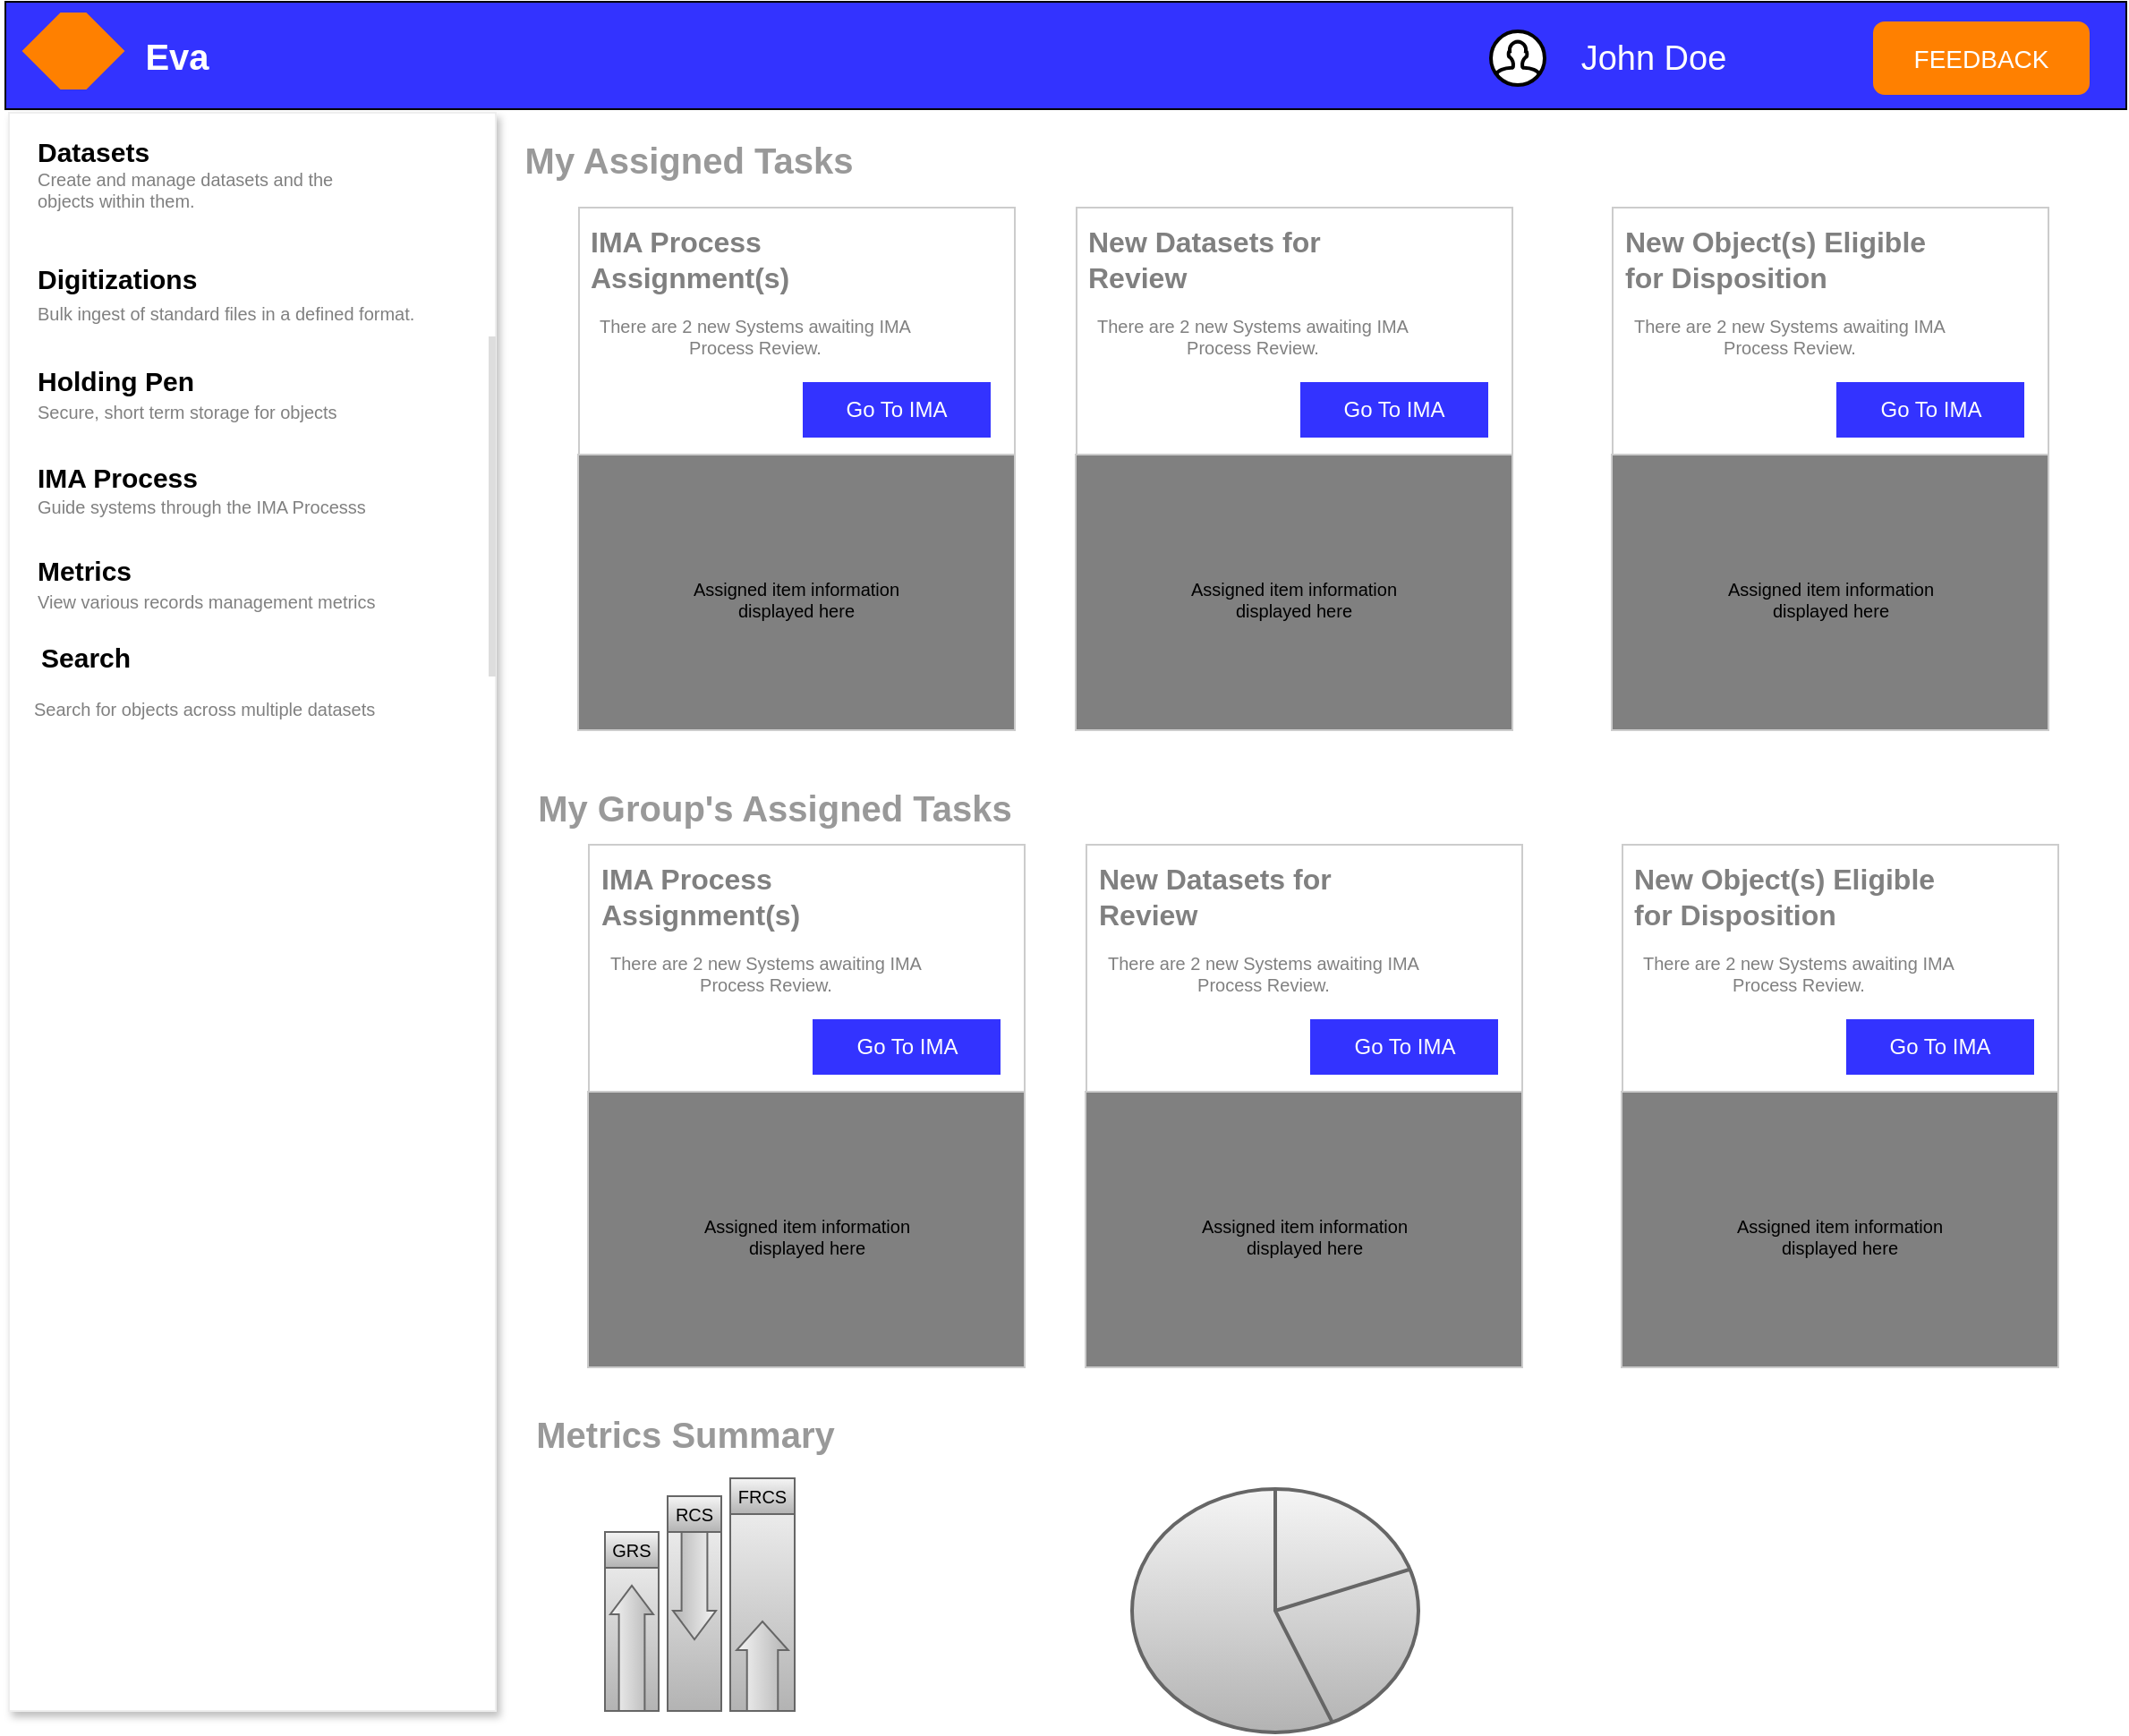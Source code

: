 <mxfile version="14.0.1" type="github" pages="10">
  <diagram name="Dashboard w/Carousel" id="YE4-XOmHQeGqe6cq5tir">
    <mxGraphModel dx="1422" dy="762" grid="0" gridSize="10" guides="1" tooltips="1" connect="0" arrows="0" fold="1" page="1" pageScale="1" pageWidth="1400" pageHeight="1700" math="0" shadow="0">
      <root>
        <mxCell id="azvi52GzjCQ6X3Fhh1YJ-0" />
        <mxCell id="azvi52GzjCQ6X3Fhh1YJ-1" parent="azvi52GzjCQ6X3Fhh1YJ-0" />
        <mxCell id="azvi52GzjCQ6X3Fhh1YJ-2" value="" style="rounded=0;whiteSpace=wrap;html=1;fillColor=#3333FF;" parent="azvi52GzjCQ6X3Fhh1YJ-1" vertex="1">
          <mxGeometry x="22" y="19" width="1185" height="60" as="geometry" />
        </mxCell>
        <mxCell id="azvi52GzjCQ6X3Fhh1YJ-5" value="My Assigned Tasks" style="text;html=1;strokeColor=none;fillColor=none;align=center;verticalAlign=middle;whiteSpace=wrap;rounded=0;fontColor=#999999;fontStyle=1;fontSize=20;" parent="azvi52GzjCQ6X3Fhh1YJ-1" vertex="1">
          <mxGeometry x="289" y="97" width="230" height="20" as="geometry" />
        </mxCell>
        <mxCell id="azvi52GzjCQ6X3Fhh1YJ-6" value="My Group&#39;s Assigned Tasks" style="text;html=1;strokeColor=none;fillColor=none;align=center;verticalAlign=middle;whiteSpace=wrap;rounded=0;fontStyle=1;fontColor=#999999;fontSize=20;" parent="azvi52GzjCQ6X3Fhh1YJ-1" vertex="1">
          <mxGeometry x="309" y="459" width="286" height="20" as="geometry" />
        </mxCell>
        <mxCell id="azvi52GzjCQ6X3Fhh1YJ-7" value="&lt;font style=&quot;font-size: 14px&quot;&gt;FEEDBACK&lt;/font&gt;" style="rounded=1;whiteSpace=wrap;html=1;fillColor=#FF8000;strokeColor=#FF8000;fontColor=#FFFFFF;" parent="azvi52GzjCQ6X3Fhh1YJ-1" vertex="1">
          <mxGeometry x="1066" y="30.5" width="120" height="40" as="geometry" />
        </mxCell>
        <mxCell id="azvi52GzjCQ6X3Fhh1YJ-8" value="" style="shape=image;html=1;verticalAlign=top;verticalLabelPosition=bottom;labelBackgroundColor=#ffffff;imageAspect=0;aspect=fixed;image=https://cdn3.iconfinder.com/data/icons/social-media-2125/78/bell-128.png;strokeColor=#FF8000;fillColor=#FF8000;fontColor=#FFFFFF;" parent="azvi52GzjCQ6X3Fhh1YJ-1" vertex="1">
          <mxGeometry x="1004" y="30.5" width="37" height="37" as="geometry" />
        </mxCell>
        <mxCell id="azvi52GzjCQ6X3Fhh1YJ-9" value="" style="fillColor=#f5f5f5;strokeColor=#666666;gradientColor=#b3b3b3;" parent="azvi52GzjCQ6X3Fhh1YJ-1" vertex="1">
          <mxGeometry x="357" y="874" width="30" height="100" as="geometry" />
        </mxCell>
        <mxCell id="azvi52GzjCQ6X3Fhh1YJ-10" value="" style="shape=mxgraph.arrows2.arrow;dy=0.4;dx=16;notch=0;direction=north;fillColor=#f5f5f5;strokeColor=#666666;gradientColor=#b3b3b3;" parent="azvi52GzjCQ6X3Fhh1YJ-9" vertex="1">
          <mxGeometry x="3" y="30" width="24" height="70" as="geometry" />
        </mxCell>
        <mxCell id="azvi52GzjCQ6X3Fhh1YJ-11" value="GRS" style="text;html=1;align=center;verticalAlign=middle;whiteSpace=wrap;fontSize=10;gradientColor=#b3b3b3;fillColor=#f5f5f5;strokeColor=#666666;" parent="azvi52GzjCQ6X3Fhh1YJ-9" vertex="1">
          <mxGeometry width="30" height="20" as="geometry" />
        </mxCell>
        <mxCell id="azvi52GzjCQ6X3Fhh1YJ-12" value="" style="fillColor=#f5f5f5;strokeColor=#666666;gradientColor=#b3b3b3;" parent="azvi52GzjCQ6X3Fhh1YJ-1" vertex="1">
          <mxGeometry x="392" y="854" width="30" height="120" as="geometry" />
        </mxCell>
        <mxCell id="azvi52GzjCQ6X3Fhh1YJ-13" value="" style="shape=mxgraph.arrows2.arrow;dy=0.4;dx=16;notch=0;direction=south;fillColor=#f5f5f5;strokeColor=#666666;gradientColor=#b3b3b3;" parent="azvi52GzjCQ6X3Fhh1YJ-12" vertex="1">
          <mxGeometry x="3" width="24" height="80" as="geometry" />
        </mxCell>
        <mxCell id="azvi52GzjCQ6X3Fhh1YJ-14" value="RCS" style="text;html=1;align=center;verticalAlign=middle;whiteSpace=wrap;fontSize=10;gradientColor=#b3b3b3;fillColor=#f5f5f5;strokeColor=#666666;" parent="azvi52GzjCQ6X3Fhh1YJ-12" vertex="1">
          <mxGeometry width="30" height="20" as="geometry" />
        </mxCell>
        <mxCell id="azvi52GzjCQ6X3Fhh1YJ-15" value="" style="fillColor=#f5f5f5;strokeColor=#666666;gradientColor=#b3b3b3;" parent="azvi52GzjCQ6X3Fhh1YJ-1" vertex="1">
          <mxGeometry x="427" y="844" width="36" height="130" as="geometry" />
        </mxCell>
        <mxCell id="azvi52GzjCQ6X3Fhh1YJ-16" value="" style="shape=mxgraph.arrows2.arrow;dy=0.4;dx=16;notch=0;direction=north;fillColor=#f5f5f5;strokeColor=#666666;gradientColor=#b3b3b3;" parent="azvi52GzjCQ6X3Fhh1YJ-15" vertex="1">
          <mxGeometry x="3.6" y="80" width="28.8" height="50" as="geometry" />
        </mxCell>
        <mxCell id="azvi52GzjCQ6X3Fhh1YJ-17" value="FRCS" style="text;html=1;align=center;verticalAlign=middle;whiteSpace=wrap;fontSize=10;gradientColor=#b3b3b3;fillColor=#f5f5f5;strokeColor=#666666;" parent="azvi52GzjCQ6X3Fhh1YJ-15" vertex="1">
          <mxGeometry width="36" height="20" as="geometry" />
        </mxCell>
        <mxCell id="azvi52GzjCQ6X3Fhh1YJ-24" value="" style="html=1;verticalLabelPosition=bottom;align=center;labelBackgroundColor=#ffffff;verticalAlign=top;strokeWidth=2;strokeColor=#666666;shadow=0;dashed=0;shape=mxgraph.ios7.icons.pie_chart;fillColor=#f5f5f5;gradientColor=#b3b3b3;" parent="azvi52GzjCQ6X3Fhh1YJ-1" vertex="1">
          <mxGeometry x="651.5" y="850" width="160" height="136" as="geometry" />
        </mxCell>
        <mxCell id="azvi52GzjCQ6X3Fhh1YJ-25" value="" style="shape=image;html=1;verticalAlign=top;verticalLabelPosition=bottom;labelBackgroundColor=#ffffff;imageAspect=0;aspect=fixed;image=https://cdn2.iconfinder.com/data/icons/ios-7-icons/50/line_chart-128.png;strokeColor=#FF8000;fillColor=#FF8000;fontColor=#FFFFFF;" parent="azvi52GzjCQ6X3Fhh1YJ-1" vertex="1">
          <mxGeometry x="983" y="840" width="146" height="146" as="geometry" />
        </mxCell>
        <mxCell id="azvi52GzjCQ6X3Fhh1YJ-34" value="" style="rounded=0;whiteSpace=wrap;html=1;align=left;labelBackgroundColor=#ffffff;shadow=0;strokeColor=#CCCCCC;" parent="azvi52GzjCQ6X3Fhh1YJ-1" vertex="1">
          <mxGeometry x="342.5" y="134" width="243.5" height="138" as="geometry" />
        </mxCell>
        <mxCell id="azvi52GzjCQ6X3Fhh1YJ-37" value="Go To IMA" style="rounded=0;whiteSpace=wrap;html=1;fontColor=#FFFFFF;fillColor=#3333FF;strokeColor=#3333FF;" parent="azvi52GzjCQ6X3Fhh1YJ-1" vertex="1">
          <mxGeometry x="468" y="232" width="104" height="30" as="geometry" />
        </mxCell>
        <mxCell id="Ajgv92NS7ZwRNSzHR014-0" value="" style="rounded=0;whiteSpace=wrap;html=1;shadow=0;sketch=0;strokeColor=#CCCCCC;fillColor=#808080;fontSize=10;fontColor=#808080;" parent="azvi52GzjCQ6X3Fhh1YJ-1" vertex="1">
          <mxGeometry x="342" y="272" width="244" height="154" as="geometry" />
        </mxCell>
        <mxCell id="Ajgv92NS7ZwRNSzHR014-1" value="&lt;div style=&quot;text-align: left ; font-size: 16px&quot;&gt;&lt;font style=&quot;font-size: 16px&quot;&gt;IMA Process Assignment(s)&lt;/font&gt;&lt;/div&gt;&lt;br style=&quot;font-size: 16px&quot;&gt;&lt;span style=&quot;font-weight: normal&quot;&gt;There are 2 new Systems awaiting IMA Process Review.&lt;/span&gt;" style="text;html=1;strokeColor=none;fillColor=none;align=center;verticalAlign=middle;whiteSpace=wrap;rounded=0;shadow=0;sketch=0;fontSize=10;fontColor=#808080;fontStyle=1" parent="azvi52GzjCQ6X3Fhh1YJ-1" vertex="1">
          <mxGeometry x="348" y="134" width="186" height="94" as="geometry" />
        </mxCell>
        <mxCell id="xenEn6fitPmHM1TRzBhj-1" value="Metrics Summary" style="text;html=1;strokeColor=none;fillColor=none;align=center;verticalAlign=middle;whiteSpace=wrap;rounded=0;fontStyle=1;fontColor=#999999;fontSize=20;" parent="azvi52GzjCQ6X3Fhh1YJ-1" vertex="1">
          <mxGeometry x="312" y="809" width="180" height="20" as="geometry" />
        </mxCell>
        <mxCell id="xenEn6fitPmHM1TRzBhj-3" value="Assigned item information displayed here" style="text;html=1;strokeColor=none;fillColor=none;align=center;verticalAlign=middle;whiteSpace=wrap;rounded=0;shadow=0;sketch=0;fontSize=10;" parent="azvi52GzjCQ6X3Fhh1YJ-1" vertex="1">
          <mxGeometry x="400" y="325" width="128" height="56" as="geometry" />
        </mxCell>
        <mxCell id="xenEn6fitPmHM1TRzBhj-4" value="" style="shape=image;html=1;verticalAlign=top;verticalLabelPosition=bottom;labelBackgroundColor=#ffffff;imageAspect=0;aspect=fixed;image=https://cdn2.iconfinder.com/data/icons/ink-arrow/38/caret-down-128.png;shadow=0;sketch=0;strokeColor=#CCCCCC;fillColor=#808080;fontSize=10;align=left;rotation=90;fontColor=#808080;" parent="azvi52GzjCQ6X3Fhh1YJ-1" vertex="1">
          <mxGeometry x="337" y="321" width="56" height="56" as="geometry" />
        </mxCell>
        <mxCell id="xenEn6fitPmHM1TRzBhj-6" value="" style="shape=image;html=1;verticalAlign=top;verticalLabelPosition=bottom;labelBackgroundColor=#ffffff;imageAspect=0;aspect=fixed;image=https://cdn2.iconfinder.com/data/icons/ink-arrow/38/caret-down-128.png;shadow=0;sketch=0;strokeColor=#CCCCCC;fillColor=#808080;fontSize=10;align=left;rotation=-90;fontColor=#808080;" parent="azvi52GzjCQ6X3Fhh1YJ-1" vertex="1">
          <mxGeometry x="528" y="325" width="56" height="56" as="geometry" />
        </mxCell>
        <mxCell id="9bJnKq5YEKvpMrtjTlFG-0" value="" style="shape=rect;strokeColor=#eeeeee;fillColor=#ffffff;shadow=1;whiteSpace=wrap;" parent="azvi52GzjCQ6X3Fhh1YJ-1" vertex="1">
          <mxGeometry x="24" y="81" width="272" height="893" as="geometry" />
        </mxCell>
        <mxCell id="9bJnKq5YEKvpMrtjTlFG-1" value="Datasets" style="text;verticalAlign=middle;spacing=0;spacingLeft=16;fontSize=15;resizeWidth=1;fontStyle=1" parent="9bJnKq5YEKvpMrtjTlFG-0" vertex="1">
          <mxGeometry width="272" height="42" relative="1" as="geometry" />
        </mxCell>
        <mxCell id="9bJnKq5YEKvpMrtjTlFG-2" value="Create and manage datasets and the objects within them." style="text;verticalAlign=middle;spacing=0;spacingLeft=16;fontSize=10;resizeWidth=1;fontColor=#808080;whiteSpace=wrap;" parent="9bJnKq5YEKvpMrtjTlFG-0" vertex="1">
          <mxGeometry width="192" height="42" relative="1" as="geometry">
            <mxPoint y="22" as="offset" />
          </mxGeometry>
        </mxCell>
        <mxCell id="9bJnKq5YEKvpMrtjTlFG-3" value="Digitizations" style="text;verticalAlign=middle;spacing=0;spacingLeft=16;fontSize=15;resizeWidth=1;fontStyle=1" parent="9bJnKq5YEKvpMrtjTlFG-0" vertex="1">
          <mxGeometry width="272" height="42" relative="1" as="geometry">
            <mxPoint y="71" as="offset" />
          </mxGeometry>
        </mxCell>
        <mxCell id="9bJnKq5YEKvpMrtjTlFG-4" value="Bulk ingest of standard files in a defined format." style="text;verticalAlign=middle;spacing=0;spacingLeft=16;fontSize=10;resizeWidth=1;fontColor=#808080;" parent="9bJnKq5YEKvpMrtjTlFG-0" vertex="1">
          <mxGeometry width="272" height="42" relative="1" as="geometry">
            <mxPoint y="91" as="offset" />
          </mxGeometry>
        </mxCell>
        <mxCell id="9bJnKq5YEKvpMrtjTlFG-5" value="Holding Pen" style="text;verticalAlign=middle;spacing=0;spacingLeft=16;fontSize=15;resizeWidth=1;fontStyle=1" parent="9bJnKq5YEKvpMrtjTlFG-0" vertex="1">
          <mxGeometry width="272" height="42" relative="1" as="geometry">
            <mxPoint y="128" as="offset" />
          </mxGeometry>
        </mxCell>
        <mxCell id="9bJnKq5YEKvpMrtjTlFG-6" value="Secure, short term storage for objects" style="text;verticalAlign=middle;spacing=0;spacingLeft=16;fontSize=10;resizeWidth=1;fontColor=#808080;" parent="9bJnKq5YEKvpMrtjTlFG-0" vertex="1">
          <mxGeometry width="272" height="42" relative="1" as="geometry">
            <mxPoint y="146" as="offset" />
          </mxGeometry>
        </mxCell>
        <mxCell id="9bJnKq5YEKvpMrtjTlFG-7" value="IMA Process" style="text;verticalAlign=middle;spacing=0;spacingLeft=16;fontSize=15;resizeWidth=1;fontStyle=1" parent="9bJnKq5YEKvpMrtjTlFG-0" vertex="1">
          <mxGeometry width="272" height="42" relative="1" as="geometry">
            <mxPoint y="182" as="offset" />
          </mxGeometry>
        </mxCell>
        <mxCell id="9bJnKq5YEKvpMrtjTlFG-8" value="Guide systems through the IMA Processs" style="text;verticalAlign=middle;spacing=0;spacingLeft=16;fontSize=10;resizeWidth=1;fontColor=#808080;" parent="9bJnKq5YEKvpMrtjTlFG-0" vertex="1">
          <mxGeometry width="272" height="42" relative="1" as="geometry">
            <mxPoint y="199" as="offset" />
          </mxGeometry>
        </mxCell>
        <mxCell id="9bJnKq5YEKvpMrtjTlFG-9" value="Metrics" style="text;verticalAlign=middle;spacing=0;spacingLeft=16;fontSize=15;resizeWidth=1;fillColor=none;fontStyle=1" parent="9bJnKq5YEKvpMrtjTlFG-0" vertex="1">
          <mxGeometry width="272" height="42" relative="1" as="geometry">
            <mxPoint y="234" as="offset" />
          </mxGeometry>
        </mxCell>
        <mxCell id="9bJnKq5YEKvpMrtjTlFG-10" value="View various records management metrics" style="text;verticalAlign=middle;spacing=0;spacingLeft=16;fontSize=10;resizeWidth=1;fontColor=#808080;" parent="9bJnKq5YEKvpMrtjTlFG-0" vertex="1">
          <mxGeometry width="272" height="42" relative="1" as="geometry">
            <mxPoint y="252" as="offset" />
          </mxGeometry>
        </mxCell>
        <mxCell id="9bJnKq5YEKvpMrtjTlFG-11" value="" style="shape=rect;strokeColor=none;fillColor=#dddddd;" parent="9bJnKq5YEKvpMrtjTlFG-0" vertex="1">
          <mxGeometry x="1" width="4" height="190" relative="1" as="geometry">
            <mxPoint x="-4" y="125" as="offset" />
          </mxGeometry>
        </mxCell>
        <mxCell id="9bJnKq5YEKvpMrtjTlFG-12" value="Search" style="text;verticalAlign=middle;spacing=0;spacingLeft=16;fontSize=15;resizeWidth=1;fontStyle=1" parent="9bJnKq5YEKvpMrtjTlFG-0" vertex="1">
          <mxGeometry x="2" y="264.003" width="272" height="79.294" as="geometry" />
        </mxCell>
        <mxCell id="9bJnKq5YEKvpMrtjTlFG-13" value="" style="rounded=0;whiteSpace=wrap;html=1;align=left;labelBackgroundColor=#ffffff;shadow=0;strokeColor=#CCCCCC;" parent="azvi52GzjCQ6X3Fhh1YJ-1" vertex="1">
          <mxGeometry x="620.5" y="134" width="243.5" height="138" as="geometry" />
        </mxCell>
        <mxCell id="9bJnKq5YEKvpMrtjTlFG-14" value="Go To IMA" style="rounded=0;whiteSpace=wrap;html=1;fontColor=#FFFFFF;fillColor=#3333FF;strokeColor=#3333FF;" parent="azvi52GzjCQ6X3Fhh1YJ-1" vertex="1">
          <mxGeometry x="746" y="232" width="104" height="30" as="geometry" />
        </mxCell>
        <mxCell id="9bJnKq5YEKvpMrtjTlFG-15" value="" style="rounded=0;whiteSpace=wrap;html=1;shadow=0;sketch=0;strokeColor=#CCCCCC;fillColor=#808080;fontSize=10;fontColor=#808080;" parent="azvi52GzjCQ6X3Fhh1YJ-1" vertex="1">
          <mxGeometry x="620" y="272" width="244" height="154" as="geometry" />
        </mxCell>
        <mxCell id="9bJnKq5YEKvpMrtjTlFG-16" value="&lt;div style=&quot;text-align: left ; font-size: 16px&quot;&gt;&lt;font style=&quot;font-size: 16px&quot;&gt;New Datasets for Review&lt;/font&gt;&lt;/div&gt;&lt;br style=&quot;font-size: 16px&quot;&gt;&lt;span style=&quot;font-weight: normal&quot;&gt;There are 2 new Systems awaiting IMA Process Review.&lt;/span&gt;" style="text;html=1;strokeColor=none;fillColor=none;align=center;verticalAlign=middle;whiteSpace=wrap;rounded=0;shadow=0;sketch=0;fontSize=10;fontColor=#808080;fontStyle=1" parent="azvi52GzjCQ6X3Fhh1YJ-1" vertex="1">
          <mxGeometry x="626" y="134" width="186" height="94" as="geometry" />
        </mxCell>
        <mxCell id="9bJnKq5YEKvpMrtjTlFG-17" value="Assigned item information displayed here" style="text;html=1;strokeColor=none;fillColor=none;align=center;verticalAlign=middle;whiteSpace=wrap;rounded=0;shadow=0;sketch=0;fontSize=10;" parent="azvi52GzjCQ6X3Fhh1YJ-1" vertex="1">
          <mxGeometry x="678" y="325" width="128" height="56" as="geometry" />
        </mxCell>
        <mxCell id="9bJnKq5YEKvpMrtjTlFG-18" value="" style="shape=image;html=1;verticalAlign=top;verticalLabelPosition=bottom;labelBackgroundColor=#ffffff;imageAspect=0;aspect=fixed;image=https://cdn2.iconfinder.com/data/icons/ink-arrow/38/caret-down-128.png;shadow=0;sketch=0;strokeColor=#CCCCCC;fillColor=#808080;fontSize=10;align=left;rotation=90;fontColor=#808080;" parent="azvi52GzjCQ6X3Fhh1YJ-1" vertex="1">
          <mxGeometry x="615" y="321" width="56" height="56" as="geometry" />
        </mxCell>
        <mxCell id="9bJnKq5YEKvpMrtjTlFG-19" value="" style="shape=image;html=1;verticalAlign=top;verticalLabelPosition=bottom;labelBackgroundColor=#ffffff;imageAspect=0;aspect=fixed;image=https://cdn2.iconfinder.com/data/icons/ink-arrow/38/caret-down-128.png;shadow=0;sketch=0;strokeColor=#CCCCCC;fillColor=#808080;fontSize=10;align=left;rotation=-90;fontColor=#808080;" parent="azvi52GzjCQ6X3Fhh1YJ-1" vertex="1">
          <mxGeometry x="806" y="325" width="56" height="56" as="geometry" />
        </mxCell>
        <mxCell id="9bJnKq5YEKvpMrtjTlFG-20" value="" style="rounded=0;whiteSpace=wrap;html=1;align=left;labelBackgroundColor=#ffffff;shadow=0;strokeColor=#CCCCCC;" parent="azvi52GzjCQ6X3Fhh1YJ-1" vertex="1">
          <mxGeometry x="920" y="134" width="243.5" height="138" as="geometry" />
        </mxCell>
        <mxCell id="9bJnKq5YEKvpMrtjTlFG-21" value="Go To IMA" style="rounded=0;whiteSpace=wrap;html=1;fontColor=#FFFFFF;fillColor=#3333FF;strokeColor=#3333FF;" parent="azvi52GzjCQ6X3Fhh1YJ-1" vertex="1">
          <mxGeometry x="1045.5" y="232" width="104" height="30" as="geometry" />
        </mxCell>
        <mxCell id="9bJnKq5YEKvpMrtjTlFG-22" value="" style="rounded=0;whiteSpace=wrap;html=1;shadow=0;sketch=0;strokeColor=#CCCCCC;fillColor=#808080;fontSize=10;fontColor=#808080;" parent="azvi52GzjCQ6X3Fhh1YJ-1" vertex="1">
          <mxGeometry x="919.5" y="272" width="244" height="154" as="geometry" />
        </mxCell>
        <mxCell id="9bJnKq5YEKvpMrtjTlFG-23" value="&lt;div style=&quot;text-align: left ; font-size: 16px&quot;&gt;New Object(s) Eligible for Disposition&lt;/div&gt;&lt;br style=&quot;font-size: 16px&quot;&gt;&lt;span style=&quot;font-weight: normal&quot;&gt;There are 2 new Systems awaiting IMA Process Review.&lt;/span&gt;" style="text;html=1;strokeColor=none;fillColor=none;align=center;verticalAlign=middle;whiteSpace=wrap;rounded=0;shadow=0;sketch=0;fontSize=10;fontColor=#808080;fontStyle=1" parent="azvi52GzjCQ6X3Fhh1YJ-1" vertex="1">
          <mxGeometry x="925.5" y="134" width="186" height="94" as="geometry" />
        </mxCell>
        <mxCell id="9bJnKq5YEKvpMrtjTlFG-24" value="Assigned item information displayed here" style="text;html=1;strokeColor=none;fillColor=none;align=center;verticalAlign=middle;whiteSpace=wrap;rounded=0;shadow=0;sketch=0;fontSize=10;" parent="azvi52GzjCQ6X3Fhh1YJ-1" vertex="1">
          <mxGeometry x="977.5" y="325" width="128" height="56" as="geometry" />
        </mxCell>
        <mxCell id="9bJnKq5YEKvpMrtjTlFG-25" value="" style="shape=image;html=1;verticalAlign=top;verticalLabelPosition=bottom;labelBackgroundColor=#ffffff;imageAspect=0;aspect=fixed;image=https://cdn2.iconfinder.com/data/icons/ink-arrow/38/caret-down-128.png;shadow=0;sketch=0;strokeColor=#CCCCCC;fillColor=#808080;fontSize=10;align=left;rotation=90;fontColor=#808080;" parent="azvi52GzjCQ6X3Fhh1YJ-1" vertex="1">
          <mxGeometry x="914.5" y="321" width="56" height="56" as="geometry" />
        </mxCell>
        <mxCell id="9bJnKq5YEKvpMrtjTlFG-26" value="" style="shape=image;html=1;verticalAlign=top;verticalLabelPosition=bottom;labelBackgroundColor=#ffffff;imageAspect=0;aspect=fixed;image=https://cdn2.iconfinder.com/data/icons/ink-arrow/38/caret-down-128.png;shadow=0;sketch=0;strokeColor=#CCCCCC;fillColor=#808080;fontSize=10;align=left;rotation=-90;fontColor=#808080;" parent="azvi52GzjCQ6X3Fhh1YJ-1" vertex="1">
          <mxGeometry x="1105.5" y="325" width="56" height="56" as="geometry" />
        </mxCell>
        <mxCell id="mt_yLH3t8Wl-Z0vrEKKa-0" value="" style="whiteSpace=wrap;html=1;shape=mxgraph.basic.octagon2;align=center;verticalAlign=middle;dx=12;shadow=0;sketch=0;fontSize=20;fontColor=#808080;fillColor=#FF8000;strokeColor=#FF8000;" parent="azvi52GzjCQ6X3Fhh1YJ-1" vertex="1">
          <mxGeometry x="32" y="25.5" width="56" height="42" as="geometry" />
        </mxCell>
        <mxCell id="mt_yLH3t8Wl-Z0vrEKKa-1" value="Eva" style="text;html=1;strokeColor=none;fillColor=none;align=center;verticalAlign=middle;whiteSpace=wrap;rounded=0;shadow=0;sketch=0;fontSize=20;fontColor=#FFFFFF;fontStyle=1" parent="azvi52GzjCQ6X3Fhh1YJ-1" vertex="1">
          <mxGeometry x="98" y="39" width="40" height="20" as="geometry" />
        </mxCell>
        <mxCell id="mt_yLH3t8Wl-Z0vrEKKa-2" value="" style="html=1;verticalLabelPosition=bottom;align=center;labelBackgroundColor=#ffffff;verticalAlign=top;strokeWidth=2;shadow=0;dashed=0;shape=mxgraph.ios7.icons.user;sketch=0;fontSize=20;fontColor=#FFFFFF;fillColor=#FFFFFF;" parent="azvi52GzjCQ6X3Fhh1YJ-1" vertex="1">
          <mxGeometry x="852" y="35.5" width="30" height="30" as="geometry" />
        </mxCell>
        <mxCell id="mt_yLH3t8Wl-Z0vrEKKa-3" value="John Doe" style="text;html=1;strokeColor=none;fillColor=none;align=center;verticalAlign=middle;whiteSpace=wrap;rounded=0;shadow=0;sketch=0;fontSize=19;fontColor=#FFFFFF;" parent="azvi52GzjCQ6X3Fhh1YJ-1" vertex="1">
          <mxGeometry x="895.5" y="40.5" width="94" height="20" as="geometry" />
        </mxCell>
        <mxCell id="pGGozBY4UUzD068neh3i-0" value="" style="rounded=0;whiteSpace=wrap;html=1;align=left;labelBackgroundColor=#ffffff;shadow=0;strokeColor=#CCCCCC;" parent="azvi52GzjCQ6X3Fhh1YJ-1" vertex="1">
          <mxGeometry x="348" y="490" width="243.5" height="138" as="geometry" />
        </mxCell>
        <mxCell id="pGGozBY4UUzD068neh3i-1" value="Go To IMA" style="rounded=0;whiteSpace=wrap;html=1;fontColor=#FFFFFF;fillColor=#3333FF;strokeColor=#3333FF;" parent="azvi52GzjCQ6X3Fhh1YJ-1" vertex="1">
          <mxGeometry x="473.5" y="588" width="104" height="30" as="geometry" />
        </mxCell>
        <mxCell id="pGGozBY4UUzD068neh3i-2" value="" style="rounded=0;whiteSpace=wrap;html=1;shadow=0;sketch=0;strokeColor=#CCCCCC;fillColor=#808080;fontSize=10;fontColor=#808080;" parent="azvi52GzjCQ6X3Fhh1YJ-1" vertex="1">
          <mxGeometry x="347.5" y="628" width="244" height="154" as="geometry" />
        </mxCell>
        <mxCell id="pGGozBY4UUzD068neh3i-3" value="&lt;div style=&quot;text-align: left ; font-size: 16px&quot;&gt;&lt;font style=&quot;font-size: 16px&quot;&gt;IMA Process Assignment(s)&lt;/font&gt;&lt;/div&gt;&lt;br style=&quot;font-size: 16px&quot;&gt;&lt;span style=&quot;font-weight: normal&quot;&gt;There are 2 new Systems awaiting IMA Process Review.&lt;/span&gt;" style="text;html=1;strokeColor=none;fillColor=none;align=center;verticalAlign=middle;whiteSpace=wrap;rounded=0;shadow=0;sketch=0;fontSize=10;fontColor=#808080;fontStyle=1" parent="azvi52GzjCQ6X3Fhh1YJ-1" vertex="1">
          <mxGeometry x="353.5" y="490" width="186" height="94" as="geometry" />
        </mxCell>
        <mxCell id="pGGozBY4UUzD068neh3i-4" value="Assigned item information displayed here" style="text;html=1;strokeColor=none;fillColor=none;align=center;verticalAlign=middle;whiteSpace=wrap;rounded=0;shadow=0;sketch=0;fontSize=10;" parent="azvi52GzjCQ6X3Fhh1YJ-1" vertex="1">
          <mxGeometry x="405.5" y="681" width="128" height="56" as="geometry" />
        </mxCell>
        <mxCell id="pGGozBY4UUzD068neh3i-5" value="" style="shape=image;html=1;verticalAlign=top;verticalLabelPosition=bottom;labelBackgroundColor=#ffffff;imageAspect=0;aspect=fixed;image=https://cdn2.iconfinder.com/data/icons/ink-arrow/38/caret-down-128.png;shadow=0;sketch=0;strokeColor=#CCCCCC;fillColor=#808080;fontSize=10;align=left;rotation=90;fontColor=#808080;" parent="azvi52GzjCQ6X3Fhh1YJ-1" vertex="1">
          <mxGeometry x="342.5" y="677" width="56" height="56" as="geometry" />
        </mxCell>
        <mxCell id="pGGozBY4UUzD068neh3i-6" value="" style="shape=image;html=1;verticalAlign=top;verticalLabelPosition=bottom;labelBackgroundColor=#ffffff;imageAspect=0;aspect=fixed;image=https://cdn2.iconfinder.com/data/icons/ink-arrow/38/caret-down-128.png;shadow=0;sketch=0;strokeColor=#CCCCCC;fillColor=#808080;fontSize=10;align=left;rotation=-90;fontColor=#808080;" parent="azvi52GzjCQ6X3Fhh1YJ-1" vertex="1">
          <mxGeometry x="533.5" y="681" width="56" height="56" as="geometry" />
        </mxCell>
        <mxCell id="pGGozBY4UUzD068neh3i-7" value="" style="rounded=0;whiteSpace=wrap;html=1;align=left;labelBackgroundColor=#ffffff;shadow=0;strokeColor=#CCCCCC;" parent="azvi52GzjCQ6X3Fhh1YJ-1" vertex="1">
          <mxGeometry x="626" y="490" width="243.5" height="138" as="geometry" />
        </mxCell>
        <mxCell id="pGGozBY4UUzD068neh3i-8" value="Go To IMA" style="rounded=0;whiteSpace=wrap;html=1;fontColor=#FFFFFF;fillColor=#3333FF;strokeColor=#3333FF;" parent="azvi52GzjCQ6X3Fhh1YJ-1" vertex="1">
          <mxGeometry x="751.5" y="588" width="104" height="30" as="geometry" />
        </mxCell>
        <mxCell id="pGGozBY4UUzD068neh3i-9" value="" style="rounded=0;whiteSpace=wrap;html=1;shadow=0;sketch=0;strokeColor=#CCCCCC;fillColor=#808080;fontSize=10;fontColor=#808080;" parent="azvi52GzjCQ6X3Fhh1YJ-1" vertex="1">
          <mxGeometry x="625.5" y="628" width="244" height="154" as="geometry" />
        </mxCell>
        <mxCell id="pGGozBY4UUzD068neh3i-10" value="&lt;div style=&quot;text-align: left ; font-size: 16px&quot;&gt;&lt;font style=&quot;font-size: 16px&quot;&gt;New Datasets for Review&lt;/font&gt;&lt;/div&gt;&lt;br style=&quot;font-size: 16px&quot;&gt;&lt;span style=&quot;font-weight: normal&quot;&gt;There are 2 new Systems awaiting IMA Process Review.&lt;/span&gt;" style="text;html=1;strokeColor=none;fillColor=none;align=center;verticalAlign=middle;whiteSpace=wrap;rounded=0;shadow=0;sketch=0;fontSize=10;fontColor=#808080;fontStyle=1" parent="azvi52GzjCQ6X3Fhh1YJ-1" vertex="1">
          <mxGeometry x="631.5" y="490" width="186" height="94" as="geometry" />
        </mxCell>
        <mxCell id="pGGozBY4UUzD068neh3i-11" value="Assigned item information displayed here" style="text;html=1;strokeColor=none;fillColor=none;align=center;verticalAlign=middle;whiteSpace=wrap;rounded=0;shadow=0;sketch=0;fontSize=10;" parent="azvi52GzjCQ6X3Fhh1YJ-1" vertex="1">
          <mxGeometry x="683.5" y="681" width="128" height="56" as="geometry" />
        </mxCell>
        <mxCell id="pGGozBY4UUzD068neh3i-12" value="" style="shape=image;html=1;verticalAlign=top;verticalLabelPosition=bottom;labelBackgroundColor=#ffffff;imageAspect=0;aspect=fixed;image=https://cdn2.iconfinder.com/data/icons/ink-arrow/38/caret-down-128.png;shadow=0;sketch=0;strokeColor=#CCCCCC;fillColor=#808080;fontSize=10;align=left;rotation=90;fontColor=#808080;" parent="azvi52GzjCQ6X3Fhh1YJ-1" vertex="1">
          <mxGeometry x="620.5" y="677" width="56" height="56" as="geometry" />
        </mxCell>
        <mxCell id="pGGozBY4UUzD068neh3i-13" value="" style="shape=image;html=1;verticalAlign=top;verticalLabelPosition=bottom;labelBackgroundColor=#ffffff;imageAspect=0;aspect=fixed;image=https://cdn2.iconfinder.com/data/icons/ink-arrow/38/caret-down-128.png;shadow=0;sketch=0;strokeColor=#CCCCCC;fillColor=#808080;fontSize=10;align=left;rotation=-90;fontColor=#808080;" parent="azvi52GzjCQ6X3Fhh1YJ-1" vertex="1">
          <mxGeometry x="811.5" y="681" width="56" height="56" as="geometry" />
        </mxCell>
        <mxCell id="pGGozBY4UUzD068neh3i-14" value="" style="rounded=0;whiteSpace=wrap;html=1;align=left;labelBackgroundColor=#ffffff;shadow=0;strokeColor=#CCCCCC;" parent="azvi52GzjCQ6X3Fhh1YJ-1" vertex="1">
          <mxGeometry x="925.5" y="490" width="243.5" height="138" as="geometry" />
        </mxCell>
        <mxCell id="pGGozBY4UUzD068neh3i-15" value="Go To IMA" style="rounded=0;whiteSpace=wrap;html=1;fontColor=#FFFFFF;fillColor=#3333FF;strokeColor=#3333FF;" parent="azvi52GzjCQ6X3Fhh1YJ-1" vertex="1">
          <mxGeometry x="1051" y="588" width="104" height="30" as="geometry" />
        </mxCell>
        <mxCell id="pGGozBY4UUzD068neh3i-16" value="" style="rounded=0;whiteSpace=wrap;html=1;shadow=0;sketch=0;strokeColor=#CCCCCC;fillColor=#808080;fontSize=10;fontColor=#808080;" parent="azvi52GzjCQ6X3Fhh1YJ-1" vertex="1">
          <mxGeometry x="925" y="628" width="244" height="154" as="geometry" />
        </mxCell>
        <mxCell id="pGGozBY4UUzD068neh3i-17" value="&lt;div style=&quot;text-align: left ; font-size: 16px&quot;&gt;New Object(s) Eligible for Disposition&lt;/div&gt;&lt;br style=&quot;font-size: 16px&quot;&gt;&lt;span style=&quot;font-weight: normal&quot;&gt;There are 2 new Systems awaiting IMA Process Review.&lt;/span&gt;" style="text;html=1;strokeColor=none;fillColor=none;align=center;verticalAlign=middle;whiteSpace=wrap;rounded=0;shadow=0;sketch=0;fontSize=10;fontColor=#808080;fontStyle=1" parent="azvi52GzjCQ6X3Fhh1YJ-1" vertex="1">
          <mxGeometry x="931" y="490" width="186" height="94" as="geometry" />
        </mxCell>
        <mxCell id="pGGozBY4UUzD068neh3i-18" value="Assigned item information displayed here" style="text;html=1;strokeColor=none;fillColor=none;align=center;verticalAlign=middle;whiteSpace=wrap;rounded=0;shadow=0;sketch=0;fontSize=10;" parent="azvi52GzjCQ6X3Fhh1YJ-1" vertex="1">
          <mxGeometry x="983" y="681" width="128" height="56" as="geometry" />
        </mxCell>
        <mxCell id="pGGozBY4UUzD068neh3i-19" value="" style="shape=image;html=1;verticalAlign=top;verticalLabelPosition=bottom;labelBackgroundColor=#ffffff;imageAspect=0;aspect=fixed;image=https://cdn2.iconfinder.com/data/icons/ink-arrow/38/caret-down-128.png;shadow=0;sketch=0;strokeColor=#CCCCCC;fillColor=#808080;fontSize=10;align=left;rotation=90;fontColor=#808080;" parent="azvi52GzjCQ6X3Fhh1YJ-1" vertex="1">
          <mxGeometry x="920" y="677" width="56" height="56" as="geometry" />
        </mxCell>
        <mxCell id="pGGozBY4UUzD068neh3i-20" value="" style="shape=image;html=1;verticalAlign=top;verticalLabelPosition=bottom;labelBackgroundColor=#ffffff;imageAspect=0;aspect=fixed;image=https://cdn2.iconfinder.com/data/icons/ink-arrow/38/caret-down-128.png;shadow=0;sketch=0;strokeColor=#CCCCCC;fillColor=#808080;fontSize=10;align=left;rotation=-90;fontColor=#808080;" parent="azvi52GzjCQ6X3Fhh1YJ-1" vertex="1">
          <mxGeometry x="1111" y="681" width="56" height="56" as="geometry" />
        </mxCell>
        <mxCell id="oigSXnoBtepVkoSUKCBC-0" value="Search for objects across multiple datasets" style="text;verticalAlign=middle;spacing=0;spacingLeft=16;fontSize=10;resizeWidth=1;fontColor=#808080;" parent="azvi52GzjCQ6X3Fhh1YJ-1" vertex="1">
          <mxGeometry x="22" y="393" width="272" height="42" as="geometry" />
        </mxCell>
      </root>
    </mxGraphModel>
  </diagram>
  <diagram name="Dashboard w/Carousel 2" id="CI7qGZxdAnZRZ35On272">
    <mxGraphModel dx="1297" dy="762" grid="0" gridSize="10" guides="1" tooltips="1" connect="0" arrows="0" fold="1" page="1" pageScale="1" pageWidth="1400" pageHeight="1700" math="0" shadow="0">
      <root>
        <mxCell id="ChFOdRu1FN9rjRBbqfwp-0" />
        <mxCell id="ChFOdRu1FN9rjRBbqfwp-1" parent="ChFOdRu1FN9rjRBbqfwp-0" />
        <mxCell id="ChFOdRu1FN9rjRBbqfwp-2" value="" style="rounded=0;whiteSpace=wrap;html=1;fillColor=#3333FF;" parent="ChFOdRu1FN9rjRBbqfwp-1" vertex="1">
          <mxGeometry x="22" y="19" width="1137" height="60" as="geometry" />
        </mxCell>
        <mxCell id="ChFOdRu1FN9rjRBbqfwp-4" value="My Assigned Tasks" style="text;html=1;strokeColor=none;fillColor=none;align=center;verticalAlign=middle;whiteSpace=wrap;rounded=0;fontColor=#999999;fontStyle=1;fontSize=20;" parent="ChFOdRu1FN9rjRBbqfwp-1" vertex="1">
          <mxGeometry x="314" y="92" width="206" height="20" as="geometry" />
        </mxCell>
        <mxCell id="ChFOdRu1FN9rjRBbqfwp-5" value="My Group&#39;s Assigned Tasks" style="text;html=1;strokeColor=none;fillColor=none;align=center;verticalAlign=middle;whiteSpace=wrap;rounded=0;fontStyle=1;fontColor=#999999;fontSize=20;" parent="ChFOdRu1FN9rjRBbqfwp-1" vertex="1">
          <mxGeometry x="319" y="373" width="270" height="20" as="geometry" />
        </mxCell>
        <mxCell id="ChFOdRu1FN9rjRBbqfwp-6" value="&lt;font style=&quot;font-size: 14px&quot;&gt;FEEDBACK&lt;/font&gt;" style="rounded=1;whiteSpace=wrap;html=1;fillColor=#FF8000;strokeColor=#FF8000;fontColor=#FFFFFF;" parent="ChFOdRu1FN9rjRBbqfwp-1" vertex="1">
          <mxGeometry x="1024" y="30.5" width="120" height="40" as="geometry" />
        </mxCell>
        <mxCell id="ChFOdRu1FN9rjRBbqfwp-7" value="" style="shape=image;html=1;verticalAlign=top;verticalLabelPosition=bottom;labelBackgroundColor=#ffffff;imageAspect=0;aspect=fixed;image=https://cdn3.iconfinder.com/data/icons/social-media-2125/78/bell-128.png;strokeColor=#FF8000;fillColor=#FF8000;fontColor=#FFFFFF;" parent="ChFOdRu1FN9rjRBbqfwp-1" vertex="1">
          <mxGeometry x="962" y="30.5" width="37" height="37" as="geometry" />
        </mxCell>
        <mxCell id="ChFOdRu1FN9rjRBbqfwp-8" value="" style="fillColor=#f5f5f5;strokeColor=#666666;gradientColor=#b3b3b3;" parent="ChFOdRu1FN9rjRBbqfwp-1" vertex="1">
          <mxGeometry x="383" y="815" width="30" height="100" as="geometry" />
        </mxCell>
        <mxCell id="ChFOdRu1FN9rjRBbqfwp-9" value="" style="shape=mxgraph.arrows2.arrow;dy=0.4;dx=16;notch=0;direction=north;fillColor=#f5f5f5;strokeColor=#666666;gradientColor=#b3b3b3;" parent="ChFOdRu1FN9rjRBbqfwp-8" vertex="1">
          <mxGeometry x="3" y="30" width="24" height="70" as="geometry" />
        </mxCell>
        <mxCell id="ChFOdRu1FN9rjRBbqfwp-10" value="Label" style="text;html=1;align=center;verticalAlign=middle;whiteSpace=wrap;fontSize=10;gradientColor=#b3b3b3;fillColor=#f5f5f5;strokeColor=#666666;" parent="ChFOdRu1FN9rjRBbqfwp-8" vertex="1">
          <mxGeometry width="30" height="20" as="geometry" />
        </mxCell>
        <mxCell id="ChFOdRu1FN9rjRBbqfwp-11" value="" style="fillColor=#f5f5f5;strokeColor=#666666;gradientColor=#b3b3b3;" parent="ChFOdRu1FN9rjRBbqfwp-1" vertex="1">
          <mxGeometry x="418" y="795" width="30" height="120" as="geometry" />
        </mxCell>
        <mxCell id="ChFOdRu1FN9rjRBbqfwp-12" value="" style="shape=mxgraph.arrows2.arrow;dy=0.4;dx=16;notch=0;direction=south;fillColor=#f5f5f5;strokeColor=#666666;gradientColor=#b3b3b3;" parent="ChFOdRu1FN9rjRBbqfwp-11" vertex="1">
          <mxGeometry x="3" width="24" height="80" as="geometry" />
        </mxCell>
        <mxCell id="ChFOdRu1FN9rjRBbqfwp-13" value="Label" style="text;html=1;align=center;verticalAlign=middle;whiteSpace=wrap;fontSize=10;gradientColor=#b3b3b3;fillColor=#f5f5f5;strokeColor=#666666;" parent="ChFOdRu1FN9rjRBbqfwp-11" vertex="1">
          <mxGeometry width="30" height="20" as="geometry" />
        </mxCell>
        <mxCell id="ChFOdRu1FN9rjRBbqfwp-14" value="" style="fillColor=#f5f5f5;strokeColor=#666666;gradientColor=#b3b3b3;" parent="ChFOdRu1FN9rjRBbqfwp-1" vertex="1">
          <mxGeometry x="453" y="785" width="30" height="130" as="geometry" />
        </mxCell>
        <mxCell id="ChFOdRu1FN9rjRBbqfwp-15" value="" style="shape=mxgraph.arrows2.arrow;dy=0.4;dx=16;notch=0;direction=north;fillColor=#f5f5f5;strokeColor=#666666;gradientColor=#b3b3b3;" parent="ChFOdRu1FN9rjRBbqfwp-14" vertex="1">
          <mxGeometry x="3" y="80" width="24" height="50" as="geometry" />
        </mxCell>
        <mxCell id="ChFOdRu1FN9rjRBbqfwp-16" value="Label" style="text;html=1;align=center;verticalAlign=middle;whiteSpace=wrap;fontSize=10;gradientColor=#b3b3b3;fillColor=#f5f5f5;strokeColor=#666666;" parent="ChFOdRu1FN9rjRBbqfwp-14" vertex="1">
          <mxGeometry width="30" height="20" as="geometry" />
        </mxCell>
        <mxCell id="ChFOdRu1FN9rjRBbqfwp-17" value="" style="fillColor=#f5f5f5;strokeColor=#666666;gradientColor=#b3b3b3;" parent="ChFOdRu1FN9rjRBbqfwp-1" vertex="1">
          <mxGeometry x="488" y="835" width="30" height="80" as="geometry" />
        </mxCell>
        <mxCell id="ChFOdRu1FN9rjRBbqfwp-18" value="" style="shape=mxgraph.arrows2.arrow;dy=0.4;dx=16;notch=0;direction=south;fillColor=#f5f5f5;strokeColor=#666666;gradientColor=#b3b3b3;" parent="ChFOdRu1FN9rjRBbqfwp-17" vertex="1">
          <mxGeometry x="3" width="24" height="30" as="geometry" />
        </mxCell>
        <mxCell id="ChFOdRu1FN9rjRBbqfwp-19" value="Label" style="text;html=1;align=center;verticalAlign=middle;whiteSpace=wrap;fontSize=10;gradientColor=#b3b3b3;fillColor=#f5f5f5;strokeColor=#666666;" parent="ChFOdRu1FN9rjRBbqfwp-17" vertex="1">
          <mxGeometry width="30" height="20" as="geometry" />
        </mxCell>
        <mxCell id="ChFOdRu1FN9rjRBbqfwp-20" value="" style="fillColor=#f5f5f5;strokeColor=#666666;gradientColor=#b3b3b3;" parent="ChFOdRu1FN9rjRBbqfwp-1" vertex="1">
          <mxGeometry x="523" y="845" width="30" height="70" as="geometry" />
        </mxCell>
        <mxCell id="ChFOdRu1FN9rjRBbqfwp-21" value="" style="shape=mxgraph.arrows2.arrow;dy=0.4;dx=16;notch=0;direction=north;fillColor=#f5f5f5;strokeColor=#666666;gradientColor=#b3b3b3;" parent="ChFOdRu1FN9rjRBbqfwp-20" vertex="1">
          <mxGeometry x="3" y="10" width="24" height="60" as="geometry" />
        </mxCell>
        <mxCell id="ChFOdRu1FN9rjRBbqfwp-22" value="Label" style="text;html=1;align=center;verticalAlign=middle;whiteSpace=wrap;fontSize=10;gradientColor=#b3b3b3;fillColor=#f5f5f5;strokeColor=#666666;" parent="ChFOdRu1FN9rjRBbqfwp-20" vertex="1">
          <mxGeometry width="30" height="20" as="geometry" />
        </mxCell>
        <mxCell id="ChFOdRu1FN9rjRBbqfwp-23" value="" style="html=1;verticalLabelPosition=bottom;align=center;labelBackgroundColor=#ffffff;verticalAlign=top;strokeWidth=2;strokeColor=#666666;shadow=0;dashed=0;shape=mxgraph.ios7.icons.pie_chart;fillColor=#f5f5f5;gradientColor=#b3b3b3;" parent="ChFOdRu1FN9rjRBbqfwp-1" vertex="1">
          <mxGeometry x="656" y="793" width="140" height="112" as="geometry" />
        </mxCell>
        <mxCell id="ChFOdRu1FN9rjRBbqfwp-24" value="" style="shape=image;html=1;verticalAlign=top;verticalLabelPosition=bottom;labelBackgroundColor=#ffffff;imageAspect=0;aspect=fixed;image=https://cdn2.iconfinder.com/data/icons/ios-7-icons/50/line_chart-128.png;strokeColor=#FF8000;fillColor=#FF8000;fontColor=#FFFFFF;" parent="ChFOdRu1FN9rjRBbqfwp-1" vertex="1">
          <mxGeometry x="938" y="777" width="128" height="128" as="geometry" />
        </mxCell>
        <mxCell id="ChFOdRu1FN9rjRBbqfwp-45" value="First slide" style="html=1;shadow=0;dashed=0;strokeColor=none;strokeWidth=1;fillColor=#777777;fontColor=#555555;whiteSpace=wrap;align=center;verticalAlign=middle;fontStyle=0;fontSize=40;" parent="ChFOdRu1FN9rjRBbqfwp-1" vertex="1">
          <mxGeometry x="1472" y="306" width="250" height="208" as="geometry" />
        </mxCell>
        <mxCell id="ChFOdRu1FN9rjRBbqfwp-46" value="" style="html=1;verticalLabelPosition=bottom;labelBackgroundColor=#ffffff;verticalAlign=top;shadow=0;dashed=0;strokeWidth=4;shape=mxgraph.ios7.misc.more;strokeColor=#a0a0a0;" parent="ChFOdRu1FN9rjRBbqfwp-45" vertex="1">
          <mxGeometry x="1" y="0.5" width="7" height="14" relative="1" as="geometry">
            <mxPoint x="-50" y="-7" as="offset" />
          </mxGeometry>
        </mxCell>
        <mxCell id="ChFOdRu1FN9rjRBbqfwp-47" value="" style="flipH=1;html=1;verticalLabelPosition=bottom;labelBackgroundColor=#ffffff;verticalAlign=top;shadow=0;dashed=0;strokeWidth=4;shape=mxgraph.ios7.misc.more;strokeColor=#a0a0a0;" parent="ChFOdRu1FN9rjRBbqfwp-45" vertex="1">
          <mxGeometry y="0.5" width="7" height="14" relative="1" as="geometry">
            <mxPoint x="43" y="-7" as="offset" />
          </mxGeometry>
        </mxCell>
        <mxCell id="ChFOdRu1FN9rjRBbqfwp-48" value="" style="html=1;shadow=0;strokeColor=none;fillColor=#ffffff;" parent="ChFOdRu1FN9rjRBbqfwp-45" vertex="1">
          <mxGeometry x="0.5" y="1" width="30" height="4" relative="1" as="geometry">
            <mxPoint x="-50" y="-20" as="offset" />
          </mxGeometry>
        </mxCell>
        <mxCell id="ChFOdRu1FN9rjRBbqfwp-49" value="" style="html=1;shadow=0;strokeColor=none;fillColor=#BBBBBB;" parent="ChFOdRu1FN9rjRBbqfwp-45" vertex="1">
          <mxGeometry x="0.5" y="1" width="30" height="4" relative="1" as="geometry">
            <mxPoint x="-15" y="-20" as="offset" />
          </mxGeometry>
        </mxCell>
        <mxCell id="ChFOdRu1FN9rjRBbqfwp-50" value="" style="html=1;shadow=0;strokeColor=none;fillColor=#BBBBBB;" parent="ChFOdRu1FN9rjRBbqfwp-45" vertex="1">
          <mxGeometry x="0.5" y="1" width="30" height="4" relative="1" as="geometry">
            <mxPoint x="20" y="-20" as="offset" />
          </mxGeometry>
        </mxCell>
        <mxCell id="ChFOdRu1FN9rjRBbqfwp-51" value="&lt;font style=&quot;font-size: 16px&quot;&gt;&lt;b&gt;First slide label&lt;/b&gt;&lt;/font&gt;&lt;br style=&quot;font-size: 14px&quot;&gt;&lt;br style=&quot;font-size: 14px&quot;&gt;Nulla vitae elit libero, a pharetra augue mollis interdum." style="html=1;shadow=0;strokeColor=none;fillColor=none;resizeWidth=1;fontColor=#FFFFFF;fontSize=14;" parent="ChFOdRu1FN9rjRBbqfwp-45" vertex="1">
          <mxGeometry y="1" width="250" height="60" relative="1" as="geometry">
            <mxPoint y="-90" as="offset" />
          </mxGeometry>
        </mxCell>
        <mxCell id="ChFOdRu1FN9rjRBbqfwp-58" value="" style="shape=rect;strokeColor=#eeeeee;fillColor=#ffffff;shadow=1;whiteSpace=wrap;" parent="ChFOdRu1FN9rjRBbqfwp-1" vertex="1">
          <mxGeometry x="22" y="89" width="272" height="827" as="geometry" />
        </mxCell>
        <mxCell id="ChFOdRu1FN9rjRBbqfwp-59" value="Datasets" style="text;verticalAlign=middle;spacing=0;spacingLeft=16;fontSize=15;resizeWidth=1;fontStyle=1" parent="ChFOdRu1FN9rjRBbqfwp-58" vertex="1">
          <mxGeometry width="272" height="42" relative="1" as="geometry" />
        </mxCell>
        <mxCell id="ChFOdRu1FN9rjRBbqfwp-60" value="Create and manage datasets and the objects within them." style="text;verticalAlign=middle;spacing=0;spacingLeft=16;fontSize=10;resizeWidth=1;fontColor=#808080;whiteSpace=wrap;" parent="ChFOdRu1FN9rjRBbqfwp-58" vertex="1">
          <mxGeometry width="192" height="42" relative="1" as="geometry">
            <mxPoint y="22" as="offset" />
          </mxGeometry>
        </mxCell>
        <mxCell id="ChFOdRu1FN9rjRBbqfwp-61" value="Digitizations" style="text;verticalAlign=middle;spacing=0;spacingLeft=16;fontSize=15;resizeWidth=1;fontStyle=1" parent="ChFOdRu1FN9rjRBbqfwp-58" vertex="1">
          <mxGeometry width="272" height="42" relative="1" as="geometry">
            <mxPoint y="71" as="offset" />
          </mxGeometry>
        </mxCell>
        <mxCell id="ChFOdRu1FN9rjRBbqfwp-62" value="Bulk ingest of standard files in a defined format." style="text;verticalAlign=middle;spacing=0;spacingLeft=16;fontSize=10;resizeWidth=1;fontColor=#808080;" parent="ChFOdRu1FN9rjRBbqfwp-58" vertex="1">
          <mxGeometry width="272" height="42" relative="1" as="geometry">
            <mxPoint y="91" as="offset" />
          </mxGeometry>
        </mxCell>
        <mxCell id="ChFOdRu1FN9rjRBbqfwp-63" value="Holding Pen" style="text;verticalAlign=middle;spacing=0;spacingLeft=16;fontSize=15;resizeWidth=1;fontStyle=1" parent="ChFOdRu1FN9rjRBbqfwp-58" vertex="1">
          <mxGeometry width="272" height="42" relative="1" as="geometry">
            <mxPoint y="128" as="offset" />
          </mxGeometry>
        </mxCell>
        <mxCell id="ChFOdRu1FN9rjRBbqfwp-64" value="Secure, short term storage for objects" style="text;verticalAlign=middle;spacing=0;spacingLeft=16;fontSize=10;resizeWidth=1;fontColor=#808080;" parent="ChFOdRu1FN9rjRBbqfwp-58" vertex="1">
          <mxGeometry width="272" height="42" relative="1" as="geometry">
            <mxPoint y="146" as="offset" />
          </mxGeometry>
        </mxCell>
        <mxCell id="ChFOdRu1FN9rjRBbqfwp-65" value="IMA Process" style="text;verticalAlign=middle;spacing=0;spacingLeft=16;fontSize=15;resizeWidth=1;fontStyle=1" parent="ChFOdRu1FN9rjRBbqfwp-58" vertex="1">
          <mxGeometry width="272" height="42" relative="1" as="geometry">
            <mxPoint y="182" as="offset" />
          </mxGeometry>
        </mxCell>
        <mxCell id="ChFOdRu1FN9rjRBbqfwp-66" value="Guide systems through the IMA Processs" style="text;verticalAlign=middle;spacing=0;spacingLeft=16;fontSize=10;resizeWidth=1;fontColor=#808080;" parent="ChFOdRu1FN9rjRBbqfwp-58" vertex="1">
          <mxGeometry width="272" height="42" relative="1" as="geometry">
            <mxPoint y="199" as="offset" />
          </mxGeometry>
        </mxCell>
        <mxCell id="ChFOdRu1FN9rjRBbqfwp-67" value="Metrics" style="text;verticalAlign=middle;spacing=0;spacingLeft=16;fontSize=15;resizeWidth=1;fillColor=none;fontStyle=1" parent="ChFOdRu1FN9rjRBbqfwp-58" vertex="1">
          <mxGeometry width="272" height="42" relative="1" as="geometry">
            <mxPoint y="234" as="offset" />
          </mxGeometry>
        </mxCell>
        <mxCell id="ChFOdRu1FN9rjRBbqfwp-68" value="View various records management metrics" style="text;verticalAlign=middle;spacing=0;spacingLeft=16;fontSize=10;resizeWidth=1;fontColor=#808080;" parent="ChFOdRu1FN9rjRBbqfwp-58" vertex="1">
          <mxGeometry width="272" height="42" relative="1" as="geometry">
            <mxPoint y="252" as="offset" />
          </mxGeometry>
        </mxCell>
        <mxCell id="ChFOdRu1FN9rjRBbqfwp-69" value="" style="shape=rect;strokeColor=none;fillColor=#dddddd;" parent="ChFOdRu1FN9rjRBbqfwp-58" vertex="1">
          <mxGeometry x="1" width="4" height="190" relative="1" as="geometry">
            <mxPoint x="-4" y="125" as="offset" />
          </mxGeometry>
        </mxCell>
        <mxCell id="oPZvHJHUGsQl7Nhvv3iN-14" value="Search" style="text;verticalAlign=middle;spacing=0;spacingLeft=16;fontSize=15;resizeWidth=1;fontStyle=1" parent="ChFOdRu1FN9rjRBbqfwp-58" vertex="1">
          <mxGeometry y="261.997" width="272" height="73.433" as="geometry" />
        </mxCell>
        <mxCell id="CgZOtP8F6clejRJDwnru-8" value="Search for objects across multiple datasets" style="text;verticalAlign=middle;spacing=0;spacingLeft=16;fontSize=10;resizeWidth=1;fontColor=#808080;" parent="ChFOdRu1FN9rjRBbqfwp-58" vertex="1">
          <mxGeometry y="302" width="272" height="42" as="geometry" />
        </mxCell>
        <mxCell id="oPZvHJHUGsQl7Nhvv3iN-15" value="&lt;font style=&quot;font-size: 39px&quot;&gt;IMA Process Assignment(s)&lt;/font&gt;" style="html=1;shadow=1;dashed=0;strokeWidth=1;whiteSpace=wrap;align=center;verticalAlign=middle;fontStyle=0;fontSize=40;sketch=0;strokeColor=#CCCCCC;" parent="ChFOdRu1FN9rjRBbqfwp-1" vertex="1">
          <mxGeometry x="319" y="119" width="800" height="208" as="geometry" />
        </mxCell>
        <mxCell id="oPZvHJHUGsQl7Nhvv3iN-16" value="" style="html=1;verticalLabelPosition=bottom;labelBackgroundColor=#ffffff;verticalAlign=top;shadow=0;dashed=0;strokeWidth=4;shape=mxgraph.ios7.misc.more;strokeColor=#a0a0a0;" parent="oPZvHJHUGsQl7Nhvv3iN-15" vertex="1">
          <mxGeometry x="1" y="0.5" width="7" height="14" relative="1" as="geometry">
            <mxPoint x="-50" y="-7" as="offset" />
          </mxGeometry>
        </mxCell>
        <mxCell id="oPZvHJHUGsQl7Nhvv3iN-17" value="" style="flipH=1;html=1;verticalLabelPosition=bottom;labelBackgroundColor=#ffffff;verticalAlign=top;shadow=0;dashed=0;strokeWidth=4;shape=mxgraph.ios7.misc.more;strokeColor=#a0a0a0;" parent="oPZvHJHUGsQl7Nhvv3iN-15" vertex="1">
          <mxGeometry y="0.5" width="7" height="14" relative="1" as="geometry">
            <mxPoint x="43" y="-7" as="offset" />
          </mxGeometry>
        </mxCell>
        <mxCell id="oPZvHJHUGsQl7Nhvv3iN-18" value="" style="html=1;shadow=0;strokeColor=none;fillColor=#BBBBBB;" parent="oPZvHJHUGsQl7Nhvv3iN-15" vertex="1">
          <mxGeometry x="0.5" y="1" width="30" height="4" relative="1" as="geometry">
            <mxPoint x="-50" y="-20" as="offset" />
          </mxGeometry>
        </mxCell>
        <mxCell id="oPZvHJHUGsQl7Nhvv3iN-19" value="" style="html=1;shadow=0;strokeColor=none;fillColor=#BBBBBB;" parent="oPZvHJHUGsQl7Nhvv3iN-15" vertex="1">
          <mxGeometry x="0.5" y="1" width="30" height="4" relative="1" as="geometry">
            <mxPoint x="-15" y="-20" as="offset" />
          </mxGeometry>
        </mxCell>
        <mxCell id="oPZvHJHUGsQl7Nhvv3iN-20" value="" style="html=1;shadow=0;strokeColor=none;fillColor=#BBBBBB;" parent="oPZvHJHUGsQl7Nhvv3iN-15" vertex="1">
          <mxGeometry x="0.5" y="1" width="30" height="4" relative="1" as="geometry">
            <mxPoint x="20" y="-20" as="offset" />
          </mxGeometry>
        </mxCell>
        <mxCell id="oPZvHJHUGsQl7Nhvv3iN-21" value="&lt;font size=&quot;3&quot;&gt;&lt;b&gt;There are 2 new Systems awaiting IMA Process Review&lt;/b&gt;&lt;/font&gt;&lt;br style=&quot;font-size: 14px&quot;&gt;" style="html=1;shadow=0;strokeColor=none;fillColor=none;resizeWidth=1;fontColor=#FFFFFF;fontSize=14;" parent="oPZvHJHUGsQl7Nhvv3iN-15" vertex="1">
          <mxGeometry y="1" width="800" height="74" relative="1" as="geometry">
            <mxPoint x="3" y="-103" as="offset" />
          </mxGeometry>
        </mxCell>
        <mxCell id="ChFOdRu1FN9rjRBbqfwp-28" value="Go To IMA" style="rounded=0;whiteSpace=wrap;html=1;fontColor=#FFFFFF;fillColor=#808080;strokeColor=#808080;" parent="oPZvHJHUGsQl7Nhvv3iN-15" vertex="1">
          <mxGeometry x="336" y="152" width="120" height="30" as="geometry" />
        </mxCell>
        <mxCell id="hGRmwF9wIUxU3wp2r8FL-0" value="Metrics Summary" style="text;html=1;strokeColor=none;fillColor=none;align=center;verticalAlign=middle;whiteSpace=wrap;rounded=0;fontStyle=1;fontColor=#999999;fontSize=20;" parent="ChFOdRu1FN9rjRBbqfwp-1" vertex="1">
          <mxGeometry x="319" y="745" width="180" height="20" as="geometry" />
        </mxCell>
        <mxCell id="hGRmwF9wIUxU3wp2r8FL-1" value="" style="whiteSpace=wrap;html=1;shape=mxgraph.basic.octagon2;align=center;verticalAlign=middle;dx=12;shadow=0;sketch=0;fontSize=20;fontColor=#808080;fillColor=#FF8000;strokeColor=#FF8000;" parent="ChFOdRu1FN9rjRBbqfwp-1" vertex="1">
          <mxGeometry x="32" y="25.5" width="56" height="42" as="geometry" />
        </mxCell>
        <mxCell id="hGRmwF9wIUxU3wp2r8FL-2" value="Eva" style="text;html=1;strokeColor=none;fillColor=none;align=center;verticalAlign=middle;whiteSpace=wrap;rounded=0;shadow=0;sketch=0;fontSize=20;fontColor=#FFFFFF;fontStyle=1" parent="ChFOdRu1FN9rjRBbqfwp-1" vertex="1">
          <mxGeometry x="98" y="39" width="40" height="20" as="geometry" />
        </mxCell>
        <mxCell id="hGRmwF9wIUxU3wp2r8FL-3" value="" style="html=1;verticalLabelPosition=bottom;align=center;labelBackgroundColor=#ffffff;verticalAlign=top;strokeWidth=2;shadow=0;dashed=0;shape=mxgraph.ios7.icons.user;sketch=0;fontSize=20;fontColor=#FFFFFF;fillColor=#FFFFFF;" parent="ChFOdRu1FN9rjRBbqfwp-1" vertex="1">
          <mxGeometry x="824.5" y="34" width="30" height="30" as="geometry" />
        </mxCell>
        <mxCell id="hGRmwF9wIUxU3wp2r8FL-4" value="John Doe" style="text;html=1;strokeColor=none;fillColor=none;align=center;verticalAlign=middle;whiteSpace=wrap;rounded=0;shadow=0;sketch=0;fontSize=19;fontColor=#FFFFFF;" parent="ChFOdRu1FN9rjRBbqfwp-1" vertex="1">
          <mxGeometry x="868" y="39" width="94" height="20" as="geometry" />
        </mxCell>
        <mxCell id="CgZOtP8F6clejRJDwnru-0" value="&lt;font style=&quot;font-size: 39px&quot;&gt;IMA Process Assignment(s)&lt;/font&gt;" style="html=1;shadow=1;dashed=0;strokeWidth=1;whiteSpace=wrap;align=center;verticalAlign=middle;fontStyle=0;fontSize=40;sketch=0;strokeColor=#CCCCCC;" parent="ChFOdRu1FN9rjRBbqfwp-1" vertex="1">
          <mxGeometry x="319" y="414" width="800" height="208" as="geometry" />
        </mxCell>
        <mxCell id="CgZOtP8F6clejRJDwnru-1" value="" style="html=1;verticalLabelPosition=bottom;labelBackgroundColor=#ffffff;verticalAlign=top;shadow=0;dashed=0;strokeWidth=4;shape=mxgraph.ios7.misc.more;strokeColor=#a0a0a0;" parent="CgZOtP8F6clejRJDwnru-0" vertex="1">
          <mxGeometry x="1" y="0.5" width="7" height="14" relative="1" as="geometry">
            <mxPoint x="-50" y="-7" as="offset" />
          </mxGeometry>
        </mxCell>
        <mxCell id="CgZOtP8F6clejRJDwnru-2" value="" style="flipH=1;html=1;verticalLabelPosition=bottom;labelBackgroundColor=#ffffff;verticalAlign=top;shadow=0;dashed=0;strokeWidth=4;shape=mxgraph.ios7.misc.more;strokeColor=#a0a0a0;" parent="CgZOtP8F6clejRJDwnru-0" vertex="1">
          <mxGeometry y="0.5" width="7" height="14" relative="1" as="geometry">
            <mxPoint x="43" y="-7" as="offset" />
          </mxGeometry>
        </mxCell>
        <mxCell id="CgZOtP8F6clejRJDwnru-3" value="" style="html=1;shadow=0;strokeColor=none;fillColor=#BBBBBB;" parent="CgZOtP8F6clejRJDwnru-0" vertex="1">
          <mxGeometry x="0.5" y="1" width="30" height="4" relative="1" as="geometry">
            <mxPoint x="-50" y="-20" as="offset" />
          </mxGeometry>
        </mxCell>
        <mxCell id="CgZOtP8F6clejRJDwnru-4" value="" style="html=1;shadow=0;strokeColor=none;fillColor=#BBBBBB;" parent="CgZOtP8F6clejRJDwnru-0" vertex="1">
          <mxGeometry x="0.5" y="1" width="30" height="4" relative="1" as="geometry">
            <mxPoint x="-15" y="-20" as="offset" />
          </mxGeometry>
        </mxCell>
        <mxCell id="CgZOtP8F6clejRJDwnru-5" value="" style="html=1;shadow=0;strokeColor=none;fillColor=#BBBBBB;" parent="CgZOtP8F6clejRJDwnru-0" vertex="1">
          <mxGeometry x="0.5" y="1" width="30" height="4" relative="1" as="geometry">
            <mxPoint x="20" y="-20" as="offset" />
          </mxGeometry>
        </mxCell>
        <mxCell id="CgZOtP8F6clejRJDwnru-6" value="&lt;font size=&quot;3&quot;&gt;&lt;b&gt;There are 2 new Systems awaiting IMA Process Review&lt;/b&gt;&lt;/font&gt;&lt;br style=&quot;font-size: 14px&quot;&gt;" style="html=1;shadow=0;strokeColor=none;fillColor=none;resizeWidth=1;fontColor=#FFFFFF;fontSize=14;" parent="CgZOtP8F6clejRJDwnru-0" vertex="1">
          <mxGeometry y="1" width="800" height="74" relative="1" as="geometry">
            <mxPoint x="3" y="-103" as="offset" />
          </mxGeometry>
        </mxCell>
        <mxCell id="CgZOtP8F6clejRJDwnru-7" value="Go To IMA" style="rounded=0;whiteSpace=wrap;html=1;fontColor=#FFFFFF;fillColor=#808080;strokeColor=#808080;" parent="CgZOtP8F6clejRJDwnru-0" vertex="1">
          <mxGeometry x="336" y="152" width="120" height="30" as="geometry" />
        </mxCell>
      </root>
    </mxGraphModel>
  </diagram>
  <diagram name="Dashboard w/Carousel 3" id="KKQ_zwU2neG12xD6WHFI">
    <mxGraphModel dx="1297" dy="762" grid="0" gridSize="10" guides="1" tooltips="1" connect="0" arrows="0" fold="1" page="1" pageScale="1" pageWidth="1400" pageHeight="1700" math="0" shadow="0">
      <root>
        <mxCell id="bo4-mYVLPx6_AsPVqkfz-0" />
        <mxCell id="bo4-mYVLPx6_AsPVqkfz-1" parent="bo4-mYVLPx6_AsPVqkfz-0" />
        <mxCell id="bo4-mYVLPx6_AsPVqkfz-2" value="" style="rounded=0;whiteSpace=wrap;html=1;fillColor=#3333FF;" parent="bo4-mYVLPx6_AsPVqkfz-1" vertex="1">
          <mxGeometry x="22" y="19" width="1171" height="60" as="geometry" />
        </mxCell>
        <mxCell id="bo4-mYVLPx6_AsPVqkfz-3" value="" style="rounded=0;whiteSpace=wrap;html=1;align=left;shadow=0;" parent="bo4-mYVLPx6_AsPVqkfz-1" vertex="1">
          <mxGeometry x="341.5" y="522" width="199" height="163" as="geometry" />
        </mxCell>
        <mxCell id="bo4-mYVLPx6_AsPVqkfz-4" value="My Assigned Tasks" style="text;html=1;strokeColor=none;fillColor=none;align=center;verticalAlign=middle;whiteSpace=wrap;rounded=0;fontColor=#999999;fontStyle=1;fontSize=20;" parent="bo4-mYVLPx6_AsPVqkfz-1" vertex="1">
          <mxGeometry x="314" y="92" width="206" height="20" as="geometry" />
        </mxCell>
        <mxCell id="bo4-mYVLPx6_AsPVqkfz-5" value="My Group&#39;s Assigned Tasks" style="text;html=1;strokeColor=none;fillColor=none;align=center;verticalAlign=middle;whiteSpace=wrap;rounded=0;fontStyle=1;fontColor=#999999;fontSize=20;" parent="bo4-mYVLPx6_AsPVqkfz-1" vertex="1">
          <mxGeometry x="319" y="435" width="270" height="20" as="geometry" />
        </mxCell>
        <mxCell id="bo4-mYVLPx6_AsPVqkfz-6" value="&lt;font style=&quot;font-size: 14px&quot;&gt;FEEDBACK&lt;/font&gt;" style="rounded=1;whiteSpace=wrap;html=1;fillColor=#FF8000;strokeColor=#FF8000;fontColor=#FFFFFF;" parent="bo4-mYVLPx6_AsPVqkfz-1" vertex="1">
          <mxGeometry x="1058" y="29" width="120" height="40" as="geometry" />
        </mxCell>
        <mxCell id="bo4-mYVLPx6_AsPVqkfz-7" value="" style="shape=image;html=1;verticalAlign=top;verticalLabelPosition=bottom;labelBackgroundColor=#ffffff;imageAspect=0;aspect=fixed;image=https://cdn3.iconfinder.com/data/icons/social-media-2125/78/bell-128.png;strokeColor=#FF8000;fillColor=#FF8000;fontColor=#FFFFFF;" parent="bo4-mYVLPx6_AsPVqkfz-1" vertex="1">
          <mxGeometry x="1005.5" y="33" width="33" height="33" as="geometry" />
        </mxCell>
        <mxCell id="bo4-mYVLPx6_AsPVqkfz-8" value="" style="fillColor=#f5f5f5;strokeColor=#666666;gradientColor=#b3b3b3;" parent="bo4-mYVLPx6_AsPVqkfz-1" vertex="1">
          <mxGeometry x="379" y="871" width="30" height="100" as="geometry" />
        </mxCell>
        <mxCell id="bo4-mYVLPx6_AsPVqkfz-9" value="" style="shape=mxgraph.arrows2.arrow;dy=0.4;dx=16;notch=0;direction=north;fillColor=#f5f5f5;strokeColor=#666666;gradientColor=#b3b3b3;" parent="bo4-mYVLPx6_AsPVqkfz-8" vertex="1">
          <mxGeometry x="3" y="30" width="24" height="70" as="geometry" />
        </mxCell>
        <mxCell id="bo4-mYVLPx6_AsPVqkfz-10" value="Label" style="text;html=1;align=center;verticalAlign=middle;whiteSpace=wrap;fontSize=10;gradientColor=#b3b3b3;fillColor=#f5f5f5;strokeColor=#666666;" parent="bo4-mYVLPx6_AsPVqkfz-8" vertex="1">
          <mxGeometry width="30" height="20" as="geometry" />
        </mxCell>
        <mxCell id="bo4-mYVLPx6_AsPVqkfz-11" value="" style="fillColor=#f5f5f5;strokeColor=#666666;gradientColor=#b3b3b3;" parent="bo4-mYVLPx6_AsPVqkfz-1" vertex="1">
          <mxGeometry x="414" y="851" width="30" height="120" as="geometry" />
        </mxCell>
        <mxCell id="bo4-mYVLPx6_AsPVqkfz-12" value="" style="shape=mxgraph.arrows2.arrow;dy=0.4;dx=16;notch=0;direction=south;fillColor=#f5f5f5;strokeColor=#666666;gradientColor=#b3b3b3;" parent="bo4-mYVLPx6_AsPVqkfz-11" vertex="1">
          <mxGeometry x="3" width="24" height="80" as="geometry" />
        </mxCell>
        <mxCell id="bo4-mYVLPx6_AsPVqkfz-13" value="Label" style="text;html=1;align=center;verticalAlign=middle;whiteSpace=wrap;fontSize=10;gradientColor=#b3b3b3;fillColor=#f5f5f5;strokeColor=#666666;" parent="bo4-mYVLPx6_AsPVqkfz-11" vertex="1">
          <mxGeometry width="30" height="20" as="geometry" />
        </mxCell>
        <mxCell id="bo4-mYVLPx6_AsPVqkfz-14" value="" style="fillColor=#f5f5f5;strokeColor=#666666;gradientColor=#b3b3b3;" parent="bo4-mYVLPx6_AsPVqkfz-1" vertex="1">
          <mxGeometry x="449" y="841" width="30" height="130" as="geometry" />
        </mxCell>
        <mxCell id="bo4-mYVLPx6_AsPVqkfz-15" value="" style="shape=mxgraph.arrows2.arrow;dy=0.4;dx=16;notch=0;direction=north;fillColor=#f5f5f5;strokeColor=#666666;gradientColor=#b3b3b3;" parent="bo4-mYVLPx6_AsPVqkfz-14" vertex="1">
          <mxGeometry x="3" y="80" width="24" height="50" as="geometry" />
        </mxCell>
        <mxCell id="bo4-mYVLPx6_AsPVqkfz-16" value="Label" style="text;html=1;align=center;verticalAlign=middle;whiteSpace=wrap;fontSize=10;gradientColor=#b3b3b3;fillColor=#f5f5f5;strokeColor=#666666;" parent="bo4-mYVLPx6_AsPVqkfz-14" vertex="1">
          <mxGeometry width="30" height="20" as="geometry" />
        </mxCell>
        <mxCell id="bo4-mYVLPx6_AsPVqkfz-17" value="" style="fillColor=#f5f5f5;strokeColor=#666666;gradientColor=#b3b3b3;" parent="bo4-mYVLPx6_AsPVqkfz-1" vertex="1">
          <mxGeometry x="484" y="891" width="30" height="80" as="geometry" />
        </mxCell>
        <mxCell id="bo4-mYVLPx6_AsPVqkfz-18" value="" style="shape=mxgraph.arrows2.arrow;dy=0.4;dx=16;notch=0;direction=south;fillColor=#f5f5f5;strokeColor=#666666;gradientColor=#b3b3b3;" parent="bo4-mYVLPx6_AsPVqkfz-17" vertex="1">
          <mxGeometry x="3" width="24" height="30" as="geometry" />
        </mxCell>
        <mxCell id="bo4-mYVLPx6_AsPVqkfz-19" value="Label" style="text;html=1;align=center;verticalAlign=middle;whiteSpace=wrap;fontSize=10;gradientColor=#b3b3b3;fillColor=#f5f5f5;strokeColor=#666666;" parent="bo4-mYVLPx6_AsPVqkfz-17" vertex="1">
          <mxGeometry width="30" height="20" as="geometry" />
        </mxCell>
        <mxCell id="bo4-mYVLPx6_AsPVqkfz-20" value="" style="fillColor=#f5f5f5;strokeColor=#666666;gradientColor=#b3b3b3;" parent="bo4-mYVLPx6_AsPVqkfz-1" vertex="1">
          <mxGeometry x="519" y="901" width="30" height="70" as="geometry" />
        </mxCell>
        <mxCell id="bo4-mYVLPx6_AsPVqkfz-21" value="" style="shape=mxgraph.arrows2.arrow;dy=0.4;dx=16;notch=0;direction=north;fillColor=#f5f5f5;strokeColor=#666666;gradientColor=#b3b3b3;" parent="bo4-mYVLPx6_AsPVqkfz-20" vertex="1">
          <mxGeometry x="3" y="10" width="24" height="60" as="geometry" />
        </mxCell>
        <mxCell id="bo4-mYVLPx6_AsPVqkfz-22" value="Label" style="text;html=1;align=center;verticalAlign=middle;whiteSpace=wrap;fontSize=10;gradientColor=#b3b3b3;fillColor=#f5f5f5;strokeColor=#666666;" parent="bo4-mYVLPx6_AsPVqkfz-20" vertex="1">
          <mxGeometry width="30" height="20" as="geometry" />
        </mxCell>
        <mxCell id="bo4-mYVLPx6_AsPVqkfz-23" value="" style="html=1;verticalLabelPosition=bottom;align=center;labelBackgroundColor=#ffffff;verticalAlign=top;strokeWidth=2;strokeColor=#666666;shadow=0;dashed=0;shape=mxgraph.ios7.icons.pie_chart;fillColor=#f5f5f5;gradientColor=#b3b3b3;" parent="bo4-mYVLPx6_AsPVqkfz-1" vertex="1">
          <mxGeometry x="650" y="869" width="140" height="112" as="geometry" />
        </mxCell>
        <mxCell id="bo4-mYVLPx6_AsPVqkfz-24" value="" style="shape=image;html=1;verticalAlign=top;verticalLabelPosition=bottom;labelBackgroundColor=#ffffff;imageAspect=0;aspect=fixed;image=https://cdn2.iconfinder.com/data/icons/ios-7-icons/50/line_chart-128.png;strokeColor=#FF8000;fillColor=#FF8000;fontColor=#FFFFFF;" parent="bo4-mYVLPx6_AsPVqkfz-1" vertex="1">
          <mxGeometry x="930" y="853" width="128" height="128" as="geometry" />
        </mxCell>
        <mxCell id="bo4-mYVLPx6_AsPVqkfz-25" value="" style="rounded=0;whiteSpace=wrap;html=1;align=left;shadow=0;" parent="bo4-mYVLPx6_AsPVqkfz-1" vertex="1">
          <mxGeometry x="898.5" y="523" width="193" height="163" as="geometry" />
        </mxCell>
        <mxCell id="bo4-mYVLPx6_AsPVqkfz-26" value="" style="rounded=0;whiteSpace=wrap;html=1;align=left;shadow=1;" parent="bo4-mYVLPx6_AsPVqkfz-1" vertex="1">
          <mxGeometry x="531.5" y="489" width="366" height="268" as="geometry" />
        </mxCell>
        <mxCell id="bo4-mYVLPx6_AsPVqkfz-27" value="Go To" style="rounded=0;whiteSpace=wrap;html=1;fontColor=#FFFFFF;fillColor=#3333FF;strokeColor=#3333FF;" parent="bo4-mYVLPx6_AsPVqkfz-1" vertex="1">
          <mxGeometry x="663" y="673" width="120" height="30" as="geometry" />
        </mxCell>
        <mxCell id="bo4-mYVLPx6_AsPVqkfz-35" value="" style="shape=rect;strokeColor=#eeeeee;fillColor=#ffffff;shadow=1;whiteSpace=wrap;" parent="bo4-mYVLPx6_AsPVqkfz-1" vertex="1">
          <mxGeometry x="22" y="89" width="272" height="881" as="geometry" />
        </mxCell>
        <mxCell id="bo4-mYVLPx6_AsPVqkfz-36" value="Datasets" style="text;verticalAlign=middle;spacing=0;spacingLeft=16;fontSize=15;resizeWidth=1;fontStyle=1" parent="bo4-mYVLPx6_AsPVqkfz-35" vertex="1">
          <mxGeometry width="272" height="42" relative="1" as="geometry" />
        </mxCell>
        <mxCell id="bo4-mYVLPx6_AsPVqkfz-37" value="Create and manage datasets and the objects within them." style="text;verticalAlign=middle;spacing=0;spacingLeft=16;fontSize=10;resizeWidth=1;fontColor=#808080;whiteSpace=wrap;" parent="bo4-mYVLPx6_AsPVqkfz-35" vertex="1">
          <mxGeometry width="192" height="42" relative="1" as="geometry">
            <mxPoint y="22" as="offset" />
          </mxGeometry>
        </mxCell>
        <mxCell id="bo4-mYVLPx6_AsPVqkfz-38" value="Digitizations" style="text;verticalAlign=middle;spacing=0;spacingLeft=16;fontSize=15;resizeWidth=1;fontStyle=1" parent="bo4-mYVLPx6_AsPVqkfz-35" vertex="1">
          <mxGeometry width="272" height="42" relative="1" as="geometry">
            <mxPoint y="71" as="offset" />
          </mxGeometry>
        </mxCell>
        <mxCell id="bo4-mYVLPx6_AsPVqkfz-39" value="Bulk ingest of standard files in a defined format." style="text;verticalAlign=middle;spacing=0;spacingLeft=16;fontSize=10;resizeWidth=1;fontColor=#808080;" parent="bo4-mYVLPx6_AsPVqkfz-35" vertex="1">
          <mxGeometry width="272" height="42" relative="1" as="geometry">
            <mxPoint y="91" as="offset" />
          </mxGeometry>
        </mxCell>
        <mxCell id="bo4-mYVLPx6_AsPVqkfz-40" value="Holding Pen" style="text;verticalAlign=middle;spacing=0;spacingLeft=16;fontSize=15;resizeWidth=1;fontStyle=1" parent="bo4-mYVLPx6_AsPVqkfz-35" vertex="1">
          <mxGeometry width="272" height="42" relative="1" as="geometry">
            <mxPoint y="128" as="offset" />
          </mxGeometry>
        </mxCell>
        <mxCell id="bo4-mYVLPx6_AsPVqkfz-41" value="Secure, short term storage for objects" style="text;verticalAlign=middle;spacing=0;spacingLeft=16;fontSize=10;resizeWidth=1;fontColor=#808080;" parent="bo4-mYVLPx6_AsPVqkfz-35" vertex="1">
          <mxGeometry width="272" height="42" relative="1" as="geometry">
            <mxPoint y="146" as="offset" />
          </mxGeometry>
        </mxCell>
        <mxCell id="bo4-mYVLPx6_AsPVqkfz-42" value="IMA Process" style="text;verticalAlign=middle;spacing=0;spacingLeft=16;fontSize=15;resizeWidth=1;fontStyle=1" parent="bo4-mYVLPx6_AsPVqkfz-35" vertex="1">
          <mxGeometry width="272" height="42" relative="1" as="geometry">
            <mxPoint y="182" as="offset" />
          </mxGeometry>
        </mxCell>
        <mxCell id="bo4-mYVLPx6_AsPVqkfz-43" value="Guide systems through the IMA Processs" style="text;verticalAlign=middle;spacing=0;spacingLeft=16;fontSize=10;resizeWidth=1;fontColor=#808080;" parent="bo4-mYVLPx6_AsPVqkfz-35" vertex="1">
          <mxGeometry width="272" height="42" relative="1" as="geometry">
            <mxPoint y="199" as="offset" />
          </mxGeometry>
        </mxCell>
        <mxCell id="bo4-mYVLPx6_AsPVqkfz-44" value="Metrics" style="text;verticalAlign=middle;spacing=0;spacingLeft=16;fontSize=15;resizeWidth=1;fillColor=none;fontStyle=1" parent="bo4-mYVLPx6_AsPVqkfz-35" vertex="1">
          <mxGeometry width="272" height="42" relative="1" as="geometry">
            <mxPoint y="234" as="offset" />
          </mxGeometry>
        </mxCell>
        <mxCell id="bo4-mYVLPx6_AsPVqkfz-45" value="View various records management metrics" style="text;verticalAlign=middle;spacing=0;spacingLeft=16;fontSize=10;resizeWidth=1;fontColor=#808080;" parent="bo4-mYVLPx6_AsPVqkfz-35" vertex="1">
          <mxGeometry width="272" height="42" relative="1" as="geometry">
            <mxPoint y="252" as="offset" />
          </mxGeometry>
        </mxCell>
        <mxCell id="bo4-mYVLPx6_AsPVqkfz-46" value="" style="shape=rect;strokeColor=none;fillColor=#dddddd;" parent="bo4-mYVLPx6_AsPVqkfz-35" vertex="1">
          <mxGeometry x="1" width="4" height="190" relative="1" as="geometry">
            <mxPoint x="-4" y="125" as="offset" />
          </mxGeometry>
        </mxCell>
        <mxCell id="bo4-mYVLPx6_AsPVqkfz-47" value="Search" style="text;verticalAlign=middle;spacing=0;spacingLeft=16;fontSize=15;resizeWidth=1;fontStyle=1" parent="bo4-mYVLPx6_AsPVqkfz-35" vertex="1">
          <mxGeometry y="261.001" width="272" height="78.228" as="geometry" />
        </mxCell>
        <mxCell id="bo4-mYVLPx6_AsPVqkfz-56" value="" style="html=1;verticalLabelPosition=bottom;labelBackgroundColor=#ffffff;verticalAlign=top;shadow=0;dashed=0;strokeWidth=4;shape=mxgraph.ios7.misc.more;strokeColor=#a0a0a0;" parent="bo4-mYVLPx6_AsPVqkfz-1" vertex="1">
          <mxGeometry x="998.5" y="591" width="7" height="14" as="geometry" />
        </mxCell>
        <mxCell id="bo4-mYVLPx6_AsPVqkfz-57" value="" style="flipH=1;html=1;verticalLabelPosition=bottom;labelBackgroundColor=#ffffff;verticalAlign=top;shadow=0;dashed=0;strokeWidth=4;shape=mxgraph.ios7.misc.more;strokeColor=#a0a0a0;" parent="bo4-mYVLPx6_AsPVqkfz-1" vertex="1">
          <mxGeometry x="386" y="591" width="7" height="14" as="geometry" />
        </mxCell>
        <mxCell id="bo4-mYVLPx6_AsPVqkfz-58" value="&lt;div&gt;&lt;font style=&quot;font-size: 20px&quot;&gt;IMA Process Assignment(s)&lt;/font&gt;&lt;/div&gt;&lt;br style=&quot;font-size: 16px&quot;&gt;&lt;span style=&quot;font-weight: normal&quot;&gt;There are 2 new Systems awaiting IMA Process Review.&lt;/span&gt;" style="text;html=1;strokeColor=none;fillColor=none;align=center;verticalAlign=middle;whiteSpace=wrap;rounded=0;shadow=0;sketch=0;fontSize=10;fontColor=#808080;fontStyle=1" parent="bo4-mYVLPx6_AsPVqkfz-1" vertex="1">
          <mxGeometry x="556.5" y="542" width="323" height="94" as="geometry" />
        </mxCell>
        <mxCell id="Hh7Vo_mt6pzCppPjiQsu-0" value="" style="rounded=0;whiteSpace=wrap;html=1;align=left;shadow=0;" parent="bo4-mYVLPx6_AsPVqkfz-1" vertex="1">
          <mxGeometry x="343.5" y="161" width="199" height="163" as="geometry" />
        </mxCell>
        <mxCell id="Hh7Vo_mt6pzCppPjiQsu-1" value="" style="rounded=0;whiteSpace=wrap;html=1;align=left;shadow=0;" parent="bo4-mYVLPx6_AsPVqkfz-1" vertex="1">
          <mxGeometry x="900.5" y="162" width="193" height="163" as="geometry" />
        </mxCell>
        <mxCell id="Hh7Vo_mt6pzCppPjiQsu-2" value="" style="rounded=0;whiteSpace=wrap;html=1;align=left;shadow=1;" parent="bo4-mYVLPx6_AsPVqkfz-1" vertex="1">
          <mxGeometry x="533.5" y="128" width="366" height="268" as="geometry" />
        </mxCell>
        <mxCell id="Hh7Vo_mt6pzCppPjiQsu-3" value="Go To" style="rounded=0;whiteSpace=wrap;html=1;fontColor=#FFFFFF;fillColor=#3333FF;strokeColor=#3333FF;" parent="bo4-mYVLPx6_AsPVqkfz-1" vertex="1">
          <mxGeometry x="665" y="312" width="120" height="30" as="geometry" />
        </mxCell>
        <mxCell id="Hh7Vo_mt6pzCppPjiQsu-4" value="" style="html=1;verticalLabelPosition=bottom;labelBackgroundColor=#ffffff;verticalAlign=top;shadow=0;dashed=0;strokeWidth=4;shape=mxgraph.ios7.misc.more;strokeColor=#a0a0a0;" parent="bo4-mYVLPx6_AsPVqkfz-1" vertex="1">
          <mxGeometry x="1000.5" y="230" width="7" height="14" as="geometry" />
        </mxCell>
        <mxCell id="Hh7Vo_mt6pzCppPjiQsu-5" value="" style="flipH=1;html=1;verticalLabelPosition=bottom;labelBackgroundColor=#ffffff;verticalAlign=top;shadow=0;dashed=0;strokeWidth=4;shape=mxgraph.ios7.misc.more;strokeColor=#a0a0a0;" parent="bo4-mYVLPx6_AsPVqkfz-1" vertex="1">
          <mxGeometry x="388" y="230" width="7" height="14" as="geometry" />
        </mxCell>
        <mxCell id="Hh7Vo_mt6pzCppPjiQsu-6" value="&lt;div&gt;&lt;font style=&quot;font-size: 20px&quot;&gt;IMA Process Assignment(s)&lt;/font&gt;&lt;/div&gt;&lt;br style=&quot;font-size: 16px&quot;&gt;&lt;span style=&quot;font-weight: normal&quot;&gt;There are 2 new Systems awaiting IMA Process Review.&lt;/span&gt;" style="text;html=1;strokeColor=none;fillColor=none;align=center;verticalAlign=middle;whiteSpace=wrap;rounded=0;shadow=0;sketch=0;fontSize=10;fontColor=#808080;fontStyle=1" parent="bo4-mYVLPx6_AsPVqkfz-1" vertex="1">
          <mxGeometry x="558.5" y="181" width="323" height="94" as="geometry" />
        </mxCell>
        <mxCell id="Jd2OLel-y0S0M0saIIvt-0" value="Metrics Summary" style="text;html=1;strokeColor=none;fillColor=none;align=center;verticalAlign=middle;whiteSpace=wrap;rounded=0;fontStyle=1;fontColor=#999999;fontSize=20;" parent="bo4-mYVLPx6_AsPVqkfz-1" vertex="1">
          <mxGeometry x="316" y="799" width="180" height="20" as="geometry" />
        </mxCell>
        <mxCell id="Jd2OLel-y0S0M0saIIvt-1" value="" style="whiteSpace=wrap;html=1;shape=mxgraph.basic.octagon2;align=center;verticalAlign=middle;dx=12;shadow=0;sketch=0;fontSize=20;fontColor=#808080;fillColor=#FF8000;strokeColor=#FF8000;" parent="bo4-mYVLPx6_AsPVqkfz-1" vertex="1">
          <mxGeometry x="32" y="25.5" width="56" height="42" as="geometry" />
        </mxCell>
        <mxCell id="Jd2OLel-y0S0M0saIIvt-2" value="Eva" style="text;html=1;strokeColor=none;fillColor=none;align=center;verticalAlign=middle;whiteSpace=wrap;rounded=0;shadow=0;sketch=0;fontSize=20;fontColor=#FFFFFF;fontStyle=1" parent="bo4-mYVLPx6_AsPVqkfz-1" vertex="1">
          <mxGeometry x="98" y="39" width="40" height="20" as="geometry" />
        </mxCell>
        <mxCell id="Jd2OLel-y0S0M0saIIvt-3" value="" style="html=1;verticalLabelPosition=bottom;align=center;labelBackgroundColor=#ffffff;verticalAlign=top;strokeWidth=2;shadow=0;dashed=0;shape=mxgraph.ios7.icons.user;sketch=0;fontSize=20;fontColor=#FFFFFF;fillColor=#FFFFFF;" parent="bo4-mYVLPx6_AsPVqkfz-1" vertex="1">
          <mxGeometry x="851.5" y="31.5" width="30" height="30" as="geometry" />
        </mxCell>
        <mxCell id="Jd2OLel-y0S0M0saIIvt-4" value="John Doe" style="text;html=1;strokeColor=none;fillColor=none;align=center;verticalAlign=middle;whiteSpace=wrap;rounded=0;shadow=0;sketch=0;fontSize=19;fontColor=#FFFFFF;" parent="bo4-mYVLPx6_AsPVqkfz-1" vertex="1">
          <mxGeometry x="897.5" y="39" width="94" height="20" as="geometry" />
        </mxCell>
        <mxCell id="FN2NmLFyHRWkl31ilSEk-0" value="Search for objects across multiple datasets" style="text;verticalAlign=middle;spacing=0;spacingLeft=16;fontSize=10;resizeWidth=1;fontColor=#808080;" parent="bo4-mYVLPx6_AsPVqkfz-1" vertex="1">
          <mxGeometry x="22" y="393" width="272" height="42" as="geometry" />
        </mxCell>
      </root>
    </mxGraphModel>
  </diagram>
  <diagram id="gX4wris3mb_DUg0VSxXF" name="ESMTLike">
    <mxGraphModel dx="1422" dy="762" grid="0" gridSize="10" guides="1" tooltips="1" connect="0" arrows="0" fold="1" page="1" pageScale="1" pageWidth="1400" pageHeight="1700" math="0" shadow="0">
      <root>
        <mxCell id="0" />
        <mxCell id="1" parent="0" />
        <mxCell id="mZss-b2yl9125BtwwbxF-1" value="" style="rounded=0;whiteSpace=wrap;html=1;fillColor=#3333FF;" parent="1" vertex="1">
          <mxGeometry x="22" y="19" width="1014" height="60" as="geometry" />
        </mxCell>
        <mxCell id="mZss-b2yl9125BtwwbxF-2" value="" style="rounded=0;whiteSpace=wrap;html=1;align=left;" parent="1" vertex="1">
          <mxGeometry x="316" y="128" width="720" height="174" as="geometry" />
        </mxCell>
        <mxCell id="mZss-b2yl9125BtwwbxF-3" value="" style="rounded=0;whiteSpace=wrap;html=1;align=left;" parent="1" vertex="1">
          <mxGeometry x="314" y="378" width="721" height="190" as="geometry" />
        </mxCell>
        <mxCell id="mZss-b2yl9125BtwwbxF-4" value="My Assigned Tasks" style="text;html=1;strokeColor=none;fillColor=none;align=center;verticalAlign=middle;whiteSpace=wrap;rounded=0;fontColor=#999999;" parent="1" vertex="1">
          <mxGeometry x="314" y="92" width="116" height="20" as="geometry" />
        </mxCell>
        <mxCell id="mZss-b2yl9125BtwwbxF-5" value="My Group&#39;s Assigned Tasks" style="text;html=1;strokeColor=none;fillColor=none;align=center;verticalAlign=middle;whiteSpace=wrap;rounded=0;fontStyle=0;fontColor=#999999;" parent="1" vertex="1">
          <mxGeometry x="306" y="330" width="180" height="20" as="geometry" />
        </mxCell>
        <mxCell id="mZss-b2yl9125BtwwbxF-7" value="&lt;font style=&quot;font-size: 14px&quot;&gt;FEEDBACK&lt;/font&gt;" style="rounded=1;whiteSpace=wrap;html=1;fillColor=#FF8000;strokeColor=#FF8000;fontColor=#FFFFFF;" parent="1" vertex="1">
          <mxGeometry x="905" y="29" width="120" height="40" as="geometry" />
        </mxCell>
        <mxCell id="mZss-b2yl9125BtwwbxF-8" value="" style="shape=image;html=1;verticalAlign=top;verticalLabelPosition=bottom;labelBackgroundColor=#ffffff;imageAspect=0;aspect=fixed;image=https://cdn3.iconfinder.com/data/icons/social-media-2125/78/bell-128.png;strokeColor=#FF8000;fillColor=#FF8000;fontColor=#FFFFFF;" parent="1" vertex="1">
          <mxGeometry x="848" y="32" width="37" height="37" as="geometry" />
        </mxCell>
        <mxCell id="mZss-b2yl9125BtwwbxF-9" value="" style="fillColor=#f5f5f5;strokeColor=#666666;gradientColor=#b3b3b3;" parent="1" vertex="1">
          <mxGeometry x="319" y="684" width="30" height="100" as="geometry" />
        </mxCell>
        <mxCell id="mZss-b2yl9125BtwwbxF-10" value="" style="shape=mxgraph.arrows2.arrow;dy=0.4;dx=16;notch=0;direction=north;fillColor=#f5f5f5;strokeColor=#666666;gradientColor=#b3b3b3;" parent="mZss-b2yl9125BtwwbxF-9" vertex="1">
          <mxGeometry x="3" y="30" width="24" height="70" as="geometry" />
        </mxCell>
        <mxCell id="mZss-b2yl9125BtwwbxF-11" value="Label" style="text;html=1;align=center;verticalAlign=middle;whiteSpace=wrap;fontSize=10;gradientColor=#b3b3b3;fillColor=#f5f5f5;strokeColor=#666666;" parent="mZss-b2yl9125BtwwbxF-9" vertex="1">
          <mxGeometry width="30" height="20" as="geometry" />
        </mxCell>
        <mxCell id="mZss-b2yl9125BtwwbxF-12" value="" style="fillColor=#f5f5f5;strokeColor=#666666;gradientColor=#b3b3b3;" parent="1" vertex="1">
          <mxGeometry x="354" y="664" width="30" height="120" as="geometry" />
        </mxCell>
        <mxCell id="mZss-b2yl9125BtwwbxF-13" value="" style="shape=mxgraph.arrows2.arrow;dy=0.4;dx=16;notch=0;direction=south;fillColor=#f5f5f5;strokeColor=#666666;gradientColor=#b3b3b3;" parent="mZss-b2yl9125BtwwbxF-12" vertex="1">
          <mxGeometry x="3" width="24" height="80" as="geometry" />
        </mxCell>
        <mxCell id="mZss-b2yl9125BtwwbxF-14" value="Label" style="text;html=1;align=center;verticalAlign=middle;whiteSpace=wrap;fontSize=10;gradientColor=#b3b3b3;fillColor=#f5f5f5;strokeColor=#666666;" parent="mZss-b2yl9125BtwwbxF-12" vertex="1">
          <mxGeometry width="30" height="20" as="geometry" />
        </mxCell>
        <mxCell id="mZss-b2yl9125BtwwbxF-15" value="" style="fillColor=#f5f5f5;strokeColor=#666666;gradientColor=#b3b3b3;" parent="1" vertex="1">
          <mxGeometry x="389" y="654" width="30" height="130" as="geometry" />
        </mxCell>
        <mxCell id="mZss-b2yl9125BtwwbxF-16" value="" style="shape=mxgraph.arrows2.arrow;dy=0.4;dx=16;notch=0;direction=north;fillColor=#f5f5f5;strokeColor=#666666;gradientColor=#b3b3b3;" parent="mZss-b2yl9125BtwwbxF-15" vertex="1">
          <mxGeometry x="3" y="80" width="24" height="50" as="geometry" />
        </mxCell>
        <mxCell id="mZss-b2yl9125BtwwbxF-17" value="Label" style="text;html=1;align=center;verticalAlign=middle;whiteSpace=wrap;fontSize=10;gradientColor=#b3b3b3;fillColor=#f5f5f5;strokeColor=#666666;" parent="mZss-b2yl9125BtwwbxF-15" vertex="1">
          <mxGeometry width="30" height="20" as="geometry" />
        </mxCell>
        <mxCell id="mZss-b2yl9125BtwwbxF-18" value="" style="fillColor=#f5f5f5;strokeColor=#666666;gradientColor=#b3b3b3;" parent="1" vertex="1">
          <mxGeometry x="424" y="704" width="30" height="80" as="geometry" />
        </mxCell>
        <mxCell id="mZss-b2yl9125BtwwbxF-19" value="" style="shape=mxgraph.arrows2.arrow;dy=0.4;dx=16;notch=0;direction=south;fillColor=#f5f5f5;strokeColor=#666666;gradientColor=#b3b3b3;" parent="mZss-b2yl9125BtwwbxF-18" vertex="1">
          <mxGeometry x="3" width="24" height="30" as="geometry" />
        </mxCell>
        <mxCell id="mZss-b2yl9125BtwwbxF-20" value="Label" style="text;html=1;align=center;verticalAlign=middle;whiteSpace=wrap;fontSize=10;gradientColor=#b3b3b3;fillColor=#f5f5f5;strokeColor=#666666;" parent="mZss-b2yl9125BtwwbxF-18" vertex="1">
          <mxGeometry width="30" height="20" as="geometry" />
        </mxCell>
        <mxCell id="mZss-b2yl9125BtwwbxF-21" value="" style="fillColor=#f5f5f5;strokeColor=#666666;gradientColor=#b3b3b3;" parent="1" vertex="1">
          <mxGeometry x="459" y="714" width="30" height="70" as="geometry" />
        </mxCell>
        <mxCell id="mZss-b2yl9125BtwwbxF-22" value="" style="shape=mxgraph.arrows2.arrow;dy=0.4;dx=16;notch=0;direction=north;fillColor=#f5f5f5;strokeColor=#666666;gradientColor=#b3b3b3;" parent="mZss-b2yl9125BtwwbxF-21" vertex="1">
          <mxGeometry x="3" y="10" width="24" height="60" as="geometry" />
        </mxCell>
        <mxCell id="mZss-b2yl9125BtwwbxF-23" value="Label" style="text;html=1;align=center;verticalAlign=middle;whiteSpace=wrap;fontSize=10;gradientColor=#b3b3b3;fillColor=#f5f5f5;strokeColor=#666666;" parent="mZss-b2yl9125BtwwbxF-21" vertex="1">
          <mxGeometry width="30" height="20" as="geometry" />
        </mxCell>
        <mxCell id="mZss-b2yl9125BtwwbxF-25" value="" style="html=1;verticalLabelPosition=bottom;align=center;labelBackgroundColor=#ffffff;verticalAlign=top;strokeWidth=2;strokeColor=#666666;shadow=0;dashed=0;shape=mxgraph.ios7.icons.pie_chart;fillColor=#f5f5f5;gradientColor=#b3b3b3;" parent="1" vertex="1">
          <mxGeometry x="592" y="662" width="140" height="112" as="geometry" />
        </mxCell>
        <mxCell id="mZss-b2yl9125BtwwbxF-26" value="" style="shape=image;html=1;verticalAlign=top;verticalLabelPosition=bottom;labelBackgroundColor=#ffffff;imageAspect=0;aspect=fixed;image=https://cdn2.iconfinder.com/data/icons/ios-7-icons/50/line_chart-128.png;strokeColor=#FF8000;fillColor=#FF8000;fontColor=#FFFFFF;" parent="1" vertex="1">
          <mxGeometry x="874" y="646" width="128" height="128" as="geometry" />
        </mxCell>
        <mxCell id="mZss-b2yl9125BtwwbxF-28" value="" style="rounded=0;whiteSpace=wrap;html=1;fontColor=#FFFFFF;rotation=90;fillColor=#FFFFFF;" parent="1" vertex="1">
          <mxGeometry x="-238" y="346" width="782" height="260" as="geometry" />
        </mxCell>
      </root>
    </mxGraphModel>
  </diagram>
  <diagram name="Dataset View" id="bx-l42W56UCqLN4ZpDT2">
    <mxGraphModel grid="1" gridSize="10" guides="1" tooltips="1" connect="1" arrows="1" page="1" fold="1" pageScale="1" pageWidth="850" pageHeight="1100" math="0" shadow="0">
      <root>
        <mxCell id="am8qf2OcaLAEL4w4OG4d-0" />
        <mxCell id="am8qf2OcaLAEL4w4OG4d-1" parent="am8qf2OcaLAEL4w4OG4d-0" />
        <mxCell id="am8qf2OcaLAEL4w4OG4d-9" value="" style="rounded=0;whiteSpace=wrap;html=1;strokeColor=#000000;fillColor=#F8F9FA;" parent="am8qf2OcaLAEL4w4OG4d-1" vertex="1">
          <mxGeometry x="16" y="81" width="814" height="609" as="geometry" />
        </mxCell>
        <mxCell id="sX0c73xX4JQ_xpHm49I9-7" value="" style="rounded=0;whiteSpace=wrap;html=1;fillColor=#F8F9FA;" parent="am8qf2OcaLAEL4w4OG4d-1" vertex="1">
          <mxGeometry x="16" y="170" width="274" height="520" as="geometry" />
        </mxCell>
        <mxCell id="k1YBUOahoolGUazOdDud-2" value="" style="rounded=0;whiteSpace=wrap;html=1;fontSize=20;align=left;fillColor=#3333FF;" vertex="1" parent="am8qf2OcaLAEL4w4OG4d-1">
          <mxGeometry x="16" y="170" width="274" height="70" as="geometry" />
        </mxCell>
        <mxCell id="t1crqlZZm2m4HR-6KFBH-0" value="" style="rounded=0;whiteSpace=wrap;html=1;fillColor=#F8F9FA;" parent="am8qf2OcaLAEL4w4OG4d-1" vertex="1">
          <mxGeometry x="16" y="81" width="814" height="89" as="geometry" />
        </mxCell>
        <mxCell id="am8qf2OcaLAEL4w4OG4d-2" value="" style="rounded=0;whiteSpace=wrap;html=1;fillColor=#3333FF;" parent="am8qf2OcaLAEL4w4OG4d-1" vertex="1">
          <mxGeometry x="16" y="20" width="814" height="61" as="geometry" />
        </mxCell>
        <mxCell id="am8qf2OcaLAEL4w4OG4d-3" value="&lt;font style=&quot;font-size: 14px&quot;&gt;FEEDBACK&lt;/font&gt;" style="rounded=1;whiteSpace=wrap;html=1;fillColor=#FF8000;strokeColor=#FF8000;fontColor=#FFFFFF;" parent="am8qf2OcaLAEL4w4OG4d-1" vertex="1">
          <mxGeometry x="700" y="29" width="120" height="40" as="geometry" />
        </mxCell>
        <mxCell id="am8qf2OcaLAEL4w4OG4d-4" value="" style="shape=image;html=1;verticalAlign=top;verticalLabelPosition=bottom;labelBackgroundColor=#ffffff;imageAspect=0;aspect=fixed;image=https://cdn3.iconfinder.com/data/icons/social-media-2125/78/bell-128.png;strokeColor=#FF8000;fillColor=#FF8000;fontColor=#FFFFFF;" parent="am8qf2OcaLAEL4w4OG4d-1" vertex="1">
          <mxGeometry x="646" y="30.5" width="37" height="37" as="geometry" />
        </mxCell>
        <mxCell id="am8qf2OcaLAEL4w4OG4d-5" value="" style="whiteSpace=wrap;html=1;shape=mxgraph.basic.octagon2;align=center;verticalAlign=middle;dx=12;shadow=0;sketch=0;fontSize=20;fontColor=#808080;fillColor=#FF8000;strokeColor=#FF8000;" parent="am8qf2OcaLAEL4w4OG4d-1" vertex="1">
          <mxGeometry x="26" y="26.5" width="56" height="42" as="geometry" />
        </mxCell>
        <mxCell id="am8qf2OcaLAEL4w4OG4d-6" value="Eva" style="text;html=1;strokeColor=none;fillColor=none;align=center;verticalAlign=middle;whiteSpace=wrap;rounded=0;shadow=0;sketch=0;fontSize=20;fontColor=#FFFFFF;fontStyle=1" parent="am8qf2OcaLAEL4w4OG4d-1" vertex="1">
          <mxGeometry x="92" y="40" width="40" height="20" as="geometry" />
        </mxCell>
        <mxCell id="am8qf2OcaLAEL4w4OG4d-7" value="" style="html=1;verticalLabelPosition=bottom;align=center;labelBackgroundColor=#ffffff;verticalAlign=top;strokeWidth=2;shadow=0;dashed=0;shape=mxgraph.ios7.icons.user;sketch=0;fontSize=20;fontColor=#FFFFFF;fillColor=#FFFFFF;" parent="am8qf2OcaLAEL4w4OG4d-1" vertex="1">
          <mxGeometry x="494" y="35.5" width="30" height="30" as="geometry" />
        </mxCell>
        <mxCell id="am8qf2OcaLAEL4w4OG4d-8" value="John Doe" style="text;html=1;strokeColor=none;fillColor=none;align=center;verticalAlign=middle;whiteSpace=wrap;rounded=0;shadow=0;sketch=0;fontSize=19;fontColor=#FFFFFF;" parent="am8qf2OcaLAEL4w4OG4d-1" vertex="1">
          <mxGeometry x="537.5" y="40.5" width="94" height="20" as="geometry" />
        </mxCell>
        <mxCell id="am8qf2OcaLAEL4w4OG4d-11" value="" style="html=1;shadow=0;dashed=0;fillColor=#F8F9FA;strokeColor=none;fontSize=16;fontColor=#181819;align=left;spacing=15;" parent="am8qf2OcaLAEL4w4OG4d-1" vertex="1">
          <mxGeometry x="148" y="100" width="555" height="60" as="geometry" />
        </mxCell>
        <mxCell id="am8qf2OcaLAEL4w4OG4d-12" value="Search" style="html=1;shadow=0;dashed=0;shape=mxgraph.bootstrap.rrect;rSize=5;fontSize=14;fontColor=#6C767D;strokeColor=#CED4DA;fillColor=#ffffff;align=left;spacing=10;" parent="am8qf2OcaLAEL4w4OG4d-11" vertex="1">
          <mxGeometry width="470" height="40" relative="1" as="geometry">
            <mxPoint x="10" y="10" as="offset" />
          </mxGeometry>
        </mxCell>
        <mxCell id="am8qf2OcaLAEL4w4OG4d-13" value="" style="ellipse;whiteSpace=wrap;html=1;fillColor=#FFFFFF;" parent="am8qf2OcaLAEL4w4OG4d-11" vertex="1">
          <mxGeometry x="425.68" y="22" width="10.777" height="10" as="geometry" />
        </mxCell>
        <mxCell id="am8qf2OcaLAEL4w4OG4d-14" value="" style="endArrow=none;html=1;" parent="am8qf2OcaLAEL4w4OG4d-11" edge="1">
          <mxGeometry width="50" height="50" relative="1" as="geometry">
            <mxPoint x="436.456" y="32" as="sourcePoint" />
            <mxPoint x="436.456" y="32" as="targetPoint" />
            <Array as="points">
              <mxPoint x="447.233" y="40" />
            </Array>
          </mxGeometry>
        </mxCell>
        <mxCell id="am8qf2OcaLAEL4w4OG4d-15" value="" style="triangle;whiteSpace=wrap;html=1;rotation=90;fillColor=#000000;" parent="am8qf2OcaLAEL4w4OG4d-11" vertex="1">
          <mxGeometry x="458.01" y="25" width="10.777" height="10" as="geometry" />
        </mxCell>
        <mxCell id="am8qf2OcaLAEL4w4OG4d-16" value="" style="shape=ellipse;dashed=0;strokeColor=none;shadow=1;fontSize=13;align=center;verticalAlign=top;labelPosition=center;verticalLabelPosition=bottom;html=1;aspect=fixed;" parent="am8qf2OcaLAEL4w4OG4d-1" vertex="1">
          <mxGeometry x="640.5" y="110" width="40" height="40" as="geometry" />
        </mxCell>
        <mxCell id="am8qf2OcaLAEL4w4OG4d-17" value="" style="dashed=0;html=1;shape=mxgraph.gmdl.plus;strokeColor=#737373;strokeWidth=2;shadow=0;" parent="am8qf2OcaLAEL4w4OG4d-16" vertex="1">
          <mxGeometry x="12" y="12" width="16" height="16" as="geometry" />
        </mxCell>
        <mxCell id="sX0c73xX4JQ_xpHm49I9-0" value="" style="html=1;shadow=0;dashed=0;shape=mxgraph.bootstrap.rrect;rSize=5;strokeColor=#DFDFDF;html=1;whiteSpace=wrap;fillColor=#FFFFFF;fontColor=#495057;" parent="am8qf2OcaLAEL4w4OG4d-1" vertex="1">
          <mxGeometry x="20" y="260" width="260" height="300" as="geometry" />
        </mxCell>
        <mxCell id="sX0c73xX4JQ_xpHm49I9-1" value="&lt;font style=&quot;font-size: 16px&quot;&gt;Dataset Title #1&lt;/font&gt;&lt;br&gt;Guide: 123456/1258d25s8f22f&lt;br&gt;other data goes here" style="html=1;shadow=0;dashed=0;shape=mxgraph.bootstrap.topButton;rSize=5;perimeter=none;whiteSpace=wrap;resizeWidth=1;align=left;spacing=10;verticalAlign=top;fillColor=#0085FC;strokeColor=#0085FC;fontColor=#ffffff;" parent="sX0c73xX4JQ_xpHm49I9-0" vertex="1">
          <mxGeometry width="260" height="100" relative="1" as="geometry" />
        </mxCell>
        <mxCell id="sX0c73xX4JQ_xpHm49I9-2" value="&lt;font style=&quot;font-size: 16px&quot;&gt;Dataset Title #2&lt;/font&gt;&lt;br&gt;Guide: 185576/58d6s8dd222dgf8&lt;br&gt;Other data goes here&lt;br&gt;&lt;br&gt;&lt;br&gt;" style="strokeColor=inherit;fillColor=inherit;gradientColor=inherit;fontColor=inherit;html=1;shadow=0;dashed=0;perimeter=none;whiteSpace=wrap;resizeWidth=1;align=left;spacing=10;" parent="sX0c73xX4JQ_xpHm49I9-0" vertex="1">
          <mxGeometry width="260" height="100" relative="1" as="geometry">
            <mxPoint y="100" as="offset" />
          </mxGeometry>
        </mxCell>
        <mxCell id="sX0c73xX4JQ_xpHm49I9-3" value="&lt;font style=&quot;font-size: 16px&quot;&gt;Dataset Title #3&lt;/font&gt;&lt;br&gt;Guide: 123456/88d55s6c8fs6&lt;br&gt;other data goes here&lt;br&gt;&lt;br&gt;&lt;br&gt;" style="strokeColor=inherit;fillColor=inherit;gradientColor=inherit;fontColor=inherit;html=1;shadow=0;dashed=0;shape=mxgraph.bootstrap.bottomButton;rSize=5;perimeter=none;whiteSpace=wrap;resizeWidth=1;resizeHeight=0;align=left;spacing=10;" parent="sX0c73xX4JQ_xpHm49I9-0" vertex="1">
          <mxGeometry y="1" width="260" height="100" relative="1" as="geometry">
            <mxPoint y="-100" as="offset" />
          </mxGeometry>
        </mxCell>
        <mxCell id="iimvn4BDjLIKvUko2z-_-0" value="Dataset Title #1" style="shape=rect;fillColor=#ffffff;strokeColor=#eeeeee;shadow=1;fontColor=#000000;fontSize=23;fontStyle=0;verticalAlign=top;spacingBottom=0;spacingLeft=16;spacingTop=20;align=left;rounded=0;" parent="am8qf2OcaLAEL4w4OG4d-1" vertex="1">
          <mxGeometry x="300" y="180" width="520" height="500" as="geometry" />
        </mxCell>
        <mxCell id="iimvn4BDjLIKvUko2z-_-1" value="Guide: 123456/1258d25s8f22f" style="text;fontSize=12;fontStyle=4;verticalAlign=middle;spacingBottom=0;spacingLeft=16;resizeWidth=1;fontColor=#0645AD;" parent="iimvn4BDjLIKvUko2z-_-0" vertex="1">
          <mxGeometry width="520" height="20" relative="1" as="geometry">
            <mxPoint y="59" as="offset" />
          </mxGeometry>
        </mxCell>
        <mxCell id="iimvn4BDjLIKvUko2z-_-2" value="Description:&#xa;&#xa;&#xa;Originating Org:&#xa;&#xa;Data Steward:&#xa;&#xa;Location:&#xa;&#xa;Format:&#xa;&#xa;Data Classification:&#xa;&#xa;RCS Value(s):&#xa;&#xa;PII:&#xa;&#xa;PII Type:&#xa;&#xa;System of Record:&#xa;&#xa;IMO Assigned:&#xa;" style="text;whiteSpace=wrap;fontSize=13;spacing=16;spacingTop=-4;resizeWidth=1;resizeHeight=1;fontStyle=1" parent="iimvn4BDjLIKvUko2z-_-0" vertex="1">
          <mxGeometry width="160" height="333.333" relative="1" as="geometry">
            <mxPoint x="5" y="80" as="offset" />
          </mxGeometry>
        </mxCell>
        <mxCell id="iimvn4BDjLIKvUko2z-_-3" value="Assign" style="shape=rect;strokeColor=#666666;fontColor=#333333;fontStyle=1;shadow=1;rounded=1;fillColor=#F8F9FA;" parent="iimvn4BDjLIKvUko2z-_-0" vertex="1">
          <mxGeometry y="1" width="70" height="40" relative="1" as="geometry">
            <mxPoint x="8" y="-48" as="offset" />
          </mxGeometry>
        </mxCell>
        <mxCell id="iimvn4BDjLIKvUko2z-_-4" value="Review" style="shape=rect;strokeColor=#666666;fontColor=#333333;fontStyle=1;shadow=1;sketch=0;rounded=1;fillColor=#F8F9FA;" parent="iimvn4BDjLIKvUko2z-_-0" vertex="1">
          <mxGeometry y="1" width="70" height="40" relative="1" as="geometry">
            <mxPoint x="86" y="-48" as="offset" />
          </mxGeometry>
        </mxCell>
        <mxCell id="k1YBUOahoolGUazOdDud-17" value="&amp;lt;Classification Here&amp;gt;" style="rounded=0;whiteSpace=wrap;html=1;shadow=0;sketch=0;fontSize=12;align=center;fillColor=#FFFF33;" vertex="1" parent="iimvn4BDjLIKvUko2z-_-0">
          <mxGeometry y="4.63" width="520" height="18.519" as="geometry" />
        </mxCell>
        <mxCell id="iZEYlTWaHpbIxj1CKo7B-7" value="This dataset contains information that someone might find interesting. Who that person is and why they might care is anyone&#39;s guess." style="text;whiteSpace=wrap;fontSize=10;spacing=16;spacingTop=-4;resizeWidth=1;resizeHeight=1;" vertex="1" parent="iimvn4BDjLIKvUko2z-_-0">
          <mxGeometry x="150" y="74.074" width="330" height="55.556" as="geometry" />
        </mxCell>
        <mxCell id="iZEYlTWaHpbIxj1CKo7B-8" value="PPP/QQQ/RRR/ZZZ&#xa;" style="text;whiteSpace=wrap;fontSize=10;spacing=16;spacingTop=-4;resizeWidth=1;resizeHeight=1;" vertex="1" parent="iimvn4BDjLIKvUko2z-_-0">
          <mxGeometry x="150" y="129.63" width="330" height="37.037" as="geometry" />
        </mxCell>
        <mxCell id="iZEYlTWaHpbIxj1CKo7B-9" value="Bob Ross" style="text;whiteSpace=wrap;fontSize=10;spacing=16;spacingTop=-4;resizeWidth=1;resizeHeight=1;" vertex="1" parent="iimvn4BDjLIKvUko2z-_-0">
          <mxGeometry x="150" y="157.408" width="330" height="37.037" as="geometry" />
        </mxCell>
        <mxCell id="iZEYlTWaHpbIxj1CKo7B-10" value="Warehouse B" style="text;whiteSpace=wrap;fontSize=10;spacing=16;spacingTop=-4;resizeWidth=1;resizeHeight=1;" vertex="1" parent="iimvn4BDjLIKvUko2z-_-0">
          <mxGeometry x="150" y="189.996" width="330" height="37.037" as="geometry" />
        </mxCell>
        <mxCell id="iZEYlTWaHpbIxj1CKo7B-11" value="Paper, CD, DVD" style="text;whiteSpace=wrap;fontSize=10;spacing=16;spacingTop=-4;resizeWidth=1;resizeHeight=1;" vertex="1" parent="iimvn4BDjLIKvUko2z-_-0">
          <mxGeometry x="150" y="220.004" width="330" height="37.037" as="geometry" />
        </mxCell>
        <mxCell id="iZEYlTWaHpbIxj1CKo7B-12" value="Spooky" style="text;whiteSpace=wrap;fontSize=10;spacing=16;spacingTop=-4;resizeWidth=1;resizeHeight=1;" vertex="1" parent="iimvn4BDjLIKvUko2z-_-0">
          <mxGeometry x="150" y="250.001" width="330" height="37.037" as="geometry" />
        </mxCell>
        <mxCell id="iZEYlTWaHpbIxj1CKo7B-13" value="RCS 10-38 1a" style="text;whiteSpace=wrap;fontSize=10;spacing=16;spacingTop=-4;resizeWidth=1;resizeHeight=1;fontColor=#0645AD;fontStyle=4" vertex="1" parent="iimvn4BDjLIKvUko2z-_-0">
          <mxGeometry x="150" y="279.999" width="330" height="37.037" as="geometry" />
        </mxCell>
        <mxCell id="iZEYlTWaHpbIxj1CKo7B-14" value="Yes" style="text;whiteSpace=wrap;fontSize=10;spacing=16;spacingTop=-4;resizeWidth=1;resizeHeight=1;" vertex="1" parent="iimvn4BDjLIKvUko2z-_-0">
          <mxGeometry x="150" y="309.997" width="330" height="37.037" as="geometry" />
        </mxCell>
        <mxCell id="iZEYlTWaHpbIxj1CKo7B-15" value="US Persons" style="text;whiteSpace=wrap;fontSize=10;spacing=16;spacingTop=-4;resizeWidth=1;resizeHeight=1;" vertex="1" parent="iimvn4BDjLIKvUko2z-_-0">
          <mxGeometry x="150" y="340.005" width="330" height="37.037" as="geometry" />
        </mxCell>
        <mxCell id="iZEYlTWaHpbIxj1CKo7B-16" value="Rocky" style="text;whiteSpace=wrap;fontSize=10;spacing=16;spacingTop=-4;resizeWidth=1;resizeHeight=1;" vertex="1" parent="iimvn4BDjLIKvUko2z-_-0">
          <mxGeometry x="150" y="370.003" width="330" height="37.037" as="geometry" />
        </mxCell>
        <mxCell id="iZEYlTWaHpbIxj1CKo7B-17" value="Cindy-Luo Who" style="text;whiteSpace=wrap;fontSize=10;spacing=16;spacingTop=-4;resizeWidth=1;resizeHeight=1;" vertex="1" parent="iimvn4BDjLIKvUko2z-_-0">
          <mxGeometry x="150" y="400.003" width="330" height="37.037" as="geometry" />
        </mxCell>
        <mxCell id="k1YBUOahoolGUazOdDud-0" value="Datasets" style="text;html=1;strokeColor=none;fillColor=none;align=left;verticalAlign=middle;whiteSpace=wrap;rounded=0;labelPosition=center;verticalLabelPosition=middle;fontSize=20;fontStyle=1" vertex="1" parent="am8qf2OcaLAEL4w4OG4d-1">
          <mxGeometry x="23" y="180" width="260" height="20" as="geometry" />
        </mxCell>
        <mxCell id="k1YBUOahoolGUazOdDud-4" value="" style="rounded=0;whiteSpace=wrap;html=1;fontSize=20;align=left;fillColor=#3333FF;" vertex="1" parent="am8qf2OcaLAEL4w4OG4d-1">
          <mxGeometry x="-670" y="290" width="540" height="70" as="geometry" />
        </mxCell>
        <mxCell id="k1YBUOahoolGUazOdDud-5" value="" style="group" connectable="0" vertex="1" parent="am8qf2OcaLAEL4w4OG4d-1">
          <mxGeometry x="230" y="210" width="125" height="20" as="geometry" />
        </mxCell>
        <mxCell id="t1crqlZZm2m4HR-6KFBH-1" value="" style="fillColor=#e3c800;strokeColor=#B09500;rounded=1;arcSize=50;fontColor=#ffffff;" parent="k1YBUOahoolGUazOdDud-5" vertex="1">
          <mxGeometry width="50" height="20" as="geometry" />
        </mxCell>
        <mxCell id="t1crqlZZm2m4HR-6KFBH-2" value="" style="shape=ellipse;strokeColor=#B09500;fillColor=#e3c800;fontColor=#ffffff;" parent="t1crqlZZm2m4HR-6KFBH-1" vertex="1">
          <mxGeometry x="1" y="0.5" width="16" height="16" relative="1" as="geometry">
            <mxPoint x="-18" y="-8" as="offset" />
          </mxGeometry>
        </mxCell>
        <mxCell id="t1crqlZZm2m4HR-6KFBH-3" value="" style="html=1;shadow=0;dashed=0;shape=mxgraph.atlassian.check;strokeWidth=2" parent="t1crqlZZm2m4HR-6KFBH-1" vertex="1">
          <mxGeometry y="0.5" width="10" height="8" relative="1" as="geometry">
            <mxPoint x="6" y="-5" as="offset" />
          </mxGeometry>
        </mxCell>
        <mxCell id="t1crqlZZm2m4HR-6KFBH-5" value="" style="dashed=0;align=center;fontSize=12;shape=rect;fillColor=#ffffff;strokeColor=#cccccc;horizontal=1;verticalAlign=middle;" parent="am8qf2OcaLAEL4w4OG4d-1" vertex="1">
          <mxGeometry x="26" y="210" width="134" height="20" as="geometry" />
        </mxCell>
        <mxCell id="t1crqlZZm2m4HR-6KFBH-6" value="Filters" style="text;fontColor=#000000;verticalAlign=middle;spacingLeft=13;fontSize=14;" parent="t1crqlZZm2m4HR-6KFBH-5" vertex="1">
          <mxGeometry x="-14.889" width="51.538" height="13.333" as="geometry" />
        </mxCell>
        <mxCell id="t1crqlZZm2m4HR-6KFBH-7" value="" style="dashed=0;html=1;shape=mxgraph.gmdl.triangle;fillColor=#cccccc;strokeColor=none;" parent="t1crqlZZm2m4HR-6KFBH-5" vertex="1">
          <mxGeometry x="1" y="0.5" width="10" height="5" relative="1" as="geometry">
            <mxPoint x="-25" y="-2.5" as="offset" />
          </mxGeometry>
        </mxCell>
        <mxCell id="k1YBUOahoolGUazOdDud-1" value="Dataset Details" style="text;html=1;strokeColor=none;fillColor=none;align=left;verticalAlign=middle;whiteSpace=wrap;rounded=0;labelPosition=center;verticalLabelPosition=middle;fontSize=20;fontStyle=1" vertex="1" parent="am8qf2OcaLAEL4w4OG4d-1">
          <mxGeometry x="-420" y="230" width="260" height="20" as="geometry" />
        </mxCell>
        <mxCell id="k1YBUOahoolGUazOdDud-7" value="" style="shape=ellipse;dashed=0;strokeColor=none;shadow=1;fontSize=13;align=center;verticalAlign=top;labelPosition=center;verticalLabelPosition=bottom;html=1;aspect=fixed;fillColor=#F8F9FA;" vertex="1" parent="am8qf2OcaLAEL4w4OG4d-1">
          <mxGeometry x="673" y="210" width="30" height="30" as="geometry" />
        </mxCell>
        <mxCell id="k1YBUOahoolGUazOdDud-8" value="" style="dashed=0;html=1;shape=mxgraph.gmdl.edit;strokeColor=none;fillColor=#737373;shadow=0;" vertex="1" parent="k1YBUOahoolGUazOdDud-7">
          <mxGeometry x="9.643" y="9.643" width="10.714" height="10.714" as="geometry" />
        </mxCell>
        <mxCell id="k1YBUOahoolGUazOdDud-9" value="" style="shape=ellipse;dashed=0;strokeColor=none;shadow=1;fontSize=13;align=center;verticalAlign=top;labelPosition=center;verticalLabelPosition=bottom;html=1;aspect=fixed;fillColor=#F8F9FA;" vertex="1" parent="am8qf2OcaLAEL4w4OG4d-1">
          <mxGeometry x="780" y="210" width="30" height="30" as="geometry" />
        </mxCell>
        <mxCell id="k1YBUOahoolGUazOdDud-10" value="" style="dashed=0;html=1;shape=mxgraph.gmdl.x;strokeColor=#737373;strokeWidth=2;shadow=0;" vertex="1" parent="k1YBUOahoolGUazOdDud-9">
          <mxGeometry x="10.714" y="10.714" width="8.571" height="8.571" as="geometry" />
        </mxCell>
        <mxCell id="k1YBUOahoolGUazOdDud-12" value="" style="shape=ellipse;dashed=0;strokeColor=none;shadow=1;fontSize=13;align=center;verticalAlign=top;labelPosition=center;verticalLabelPosition=bottom;html=1;aspect=fixed;rounded=1;sketch=0;fillColor=#F8F9FA;" vertex="1" parent="am8qf2OcaLAEL4w4OG4d-1">
          <mxGeometry x="710" y="210" width="30" height="30" as="geometry" />
        </mxCell>
        <mxCell id="k1YBUOahoolGUazOdDud-13" value="" style="dashed=0;html=1;shape=mxgraph.gmdl.star;strokeColor=none;fillColor=#737373;shadow=0;" vertex="1" parent="k1YBUOahoolGUazOdDud-12">
          <mxGeometry x="9.643" y="9.643" width="10.714" height="10.714" as="geometry" />
        </mxCell>
        <mxCell id="k1YBUOahoolGUazOdDud-14" value="" style="shape=ellipse;dashed=0;strokeColor=none;shadow=1;fontSize=13;align=center;verticalAlign=top;labelPosition=center;verticalLabelPosition=bottom;html=1;aspect=fixed;rounded=1;sketch=0;fillColor=#F8F9FA;" vertex="1" parent="am8qf2OcaLAEL4w4OG4d-1">
          <mxGeometry x="745" y="210" width="30" height="30" as="geometry" />
        </mxCell>
        <mxCell id="k1YBUOahoolGUazOdDud-15" value="" style="dashed=0;html=1;shape=mxgraph.gmdl.cloud;strokeColor=none;fillColor=#737373;shadow=0;" vertex="1" parent="k1YBUOahoolGUazOdDud-14">
          <mxGeometry x="8.571" y="10.714" width="12.857" height="8.571" as="geometry" />
        </mxCell>
        <mxCell id="k1YBUOahoolGUazOdDud-18" value="&amp;lt;Classification Here&amp;gt;" style="rounded=0;whiteSpace=wrap;html=1;shadow=0;sketch=0;fontSize=12;align=center;fillColor=#FFFF33;" vertex="1" parent="am8qf2OcaLAEL4w4OG4d-1">
          <mxGeometry x="16" width="814" height="20" as="geometry" />
        </mxCell>
        <mxCell id="hkUqOOZZ3bXmNkQpUN9q-0" value="" style="html=1;shadow=0;dashed=0;shape=mxgraph.bootstrap.rrect;rSize=5;strokeColor=#DEE2E6;html=1;whiteSpace=wrap;fillColor=#ffffff;fontColor=#0085FC;fontSize=14;" vertex="1" parent="am8qf2OcaLAEL4w4OG4d-1">
          <mxGeometry x="90" y="660" width="187" height="25" as="geometry" />
        </mxCell>
        <mxCell id="hkUqOOZZ3bXmNkQpUN9q-1" value="Previous" style="strokeColor=inherit;fillColor=inherit;gradientColor=inherit;html=1;shadow=0;dashed=0;shape=mxgraph.bootstrap.leftButton;rSize=5;perimeter=none;whiteSpace=wrap;resizeHeight=1;fontColor=#6C767D;fontSize=14;" vertex="1" parent="hkUqOOZZ3bXmNkQpUN9q-0">
          <mxGeometry width="70" height="25" relative="1" as="geometry" />
        </mxCell>
        <mxCell id="hkUqOOZZ3bXmNkQpUN9q-2" value="1" style="strokeColor=inherit;fillColor=inherit;gradientColor=inherit;fontColor=inherit;html=1;shadow=0;dashed=0;perimeter=none;whiteSpace=wrap;resizeHeight=1;fontSize=14;" vertex="1" parent="hkUqOOZZ3bXmNkQpUN9q-0">
          <mxGeometry width="30" height="25" relative="1" as="geometry">
            <mxPoint x="70" as="offset" />
          </mxGeometry>
        </mxCell>
        <mxCell id="hkUqOOZZ3bXmNkQpUN9q-3" value="2" style="html=1;shadow=0;dashed=0;perimeter=none;whiteSpace=wrap;resizeHeight=1;fillColor=#0085FC;strokeColor=none;fontColor=#ffffff;fontSize=14;" vertex="1" parent="hkUqOOZZ3bXmNkQpUN9q-0">
          <mxGeometry width="30" height="25" relative="1" as="geometry">
            <mxPoint x="100" as="offset" />
          </mxGeometry>
        </mxCell>
        <mxCell id="hkUqOOZZ3bXmNkQpUN9q-4" value="3" style="strokeColor=inherit;fillColor=inherit;gradientColor=inherit;fontColor=inherit;html=1;shadow=0;dashed=0;perimeter=none;whiteSpace=wrap;resizeHeight=1;fontSize=14;" vertex="1" parent="hkUqOOZZ3bXmNkQpUN9q-0">
          <mxGeometry width="30" height="25" relative="1" as="geometry">
            <mxPoint x="130" as="offset" />
          </mxGeometry>
        </mxCell>
        <mxCell id="hkUqOOZZ3bXmNkQpUN9q-5" value="Next" style="strokeColor=inherit;fillColor=inherit;gradientColor=inherit;fontColor=inherit;html=1;shadow=0;dashed=0;shape=mxgraph.bootstrap.rightButton;rSize=5;perimeter=none;whiteSpace=wrap;resizeHeight=1;fontSize=14;" vertex="1" parent="hkUqOOZZ3bXmNkQpUN9q-0">
          <mxGeometry x="1" width="60" height="25" relative="1" as="geometry">
            <mxPoint x="-60" as="offset" />
          </mxGeometry>
        </mxCell>
        <mxCell id="iZEYlTWaHpbIxj1CKo7B-2" value="Favorites" style="text;html=1;strokeColor=none;fillColor=none;align=center;verticalAlign=middle;whiteSpace=wrap;rounded=0;shadow=0;sketch=0;fontSize=10;" vertex="1" parent="am8qf2OcaLAEL4w4OG4d-1">
          <mxGeometry x="237" y="190" width="40" height="20" as="geometry" />
        </mxCell>
        <mxCell id="k1YBUOahoolGUazOdDud-11" value="This dataset contains information that someone might find interesting. Who that person is and why they might care is anyone&#39;s guess.&#xa;&#xa;PPP/QQQ/RRR/ZZZ&#xa;&#xa;Bob Ross&#xa;&#xa;&#xa;Warehouse B&#xa;&#xa;Paper, CD, DVD&#xa;&#xa;&#xa;Spooky&#xa;&#xa;RCS 10-38 1a&#xa;&#xa;&#xa;Yes&#xa;&#xa;US Persons&#xa;&#xa;&#xa;Rocky" style="text;whiteSpace=wrap;fontSize=10;spacing=16;spacingTop=-4;resizeWidth=1;resizeHeight=1;" vertex="1" parent="am8qf2OcaLAEL4w4OG4d-1">
          <mxGeometry x="-370" y="380" width="330" height="360" as="geometry" />
        </mxCell>
      </root>
    </mxGraphModel>
  </diagram>
  <diagram name="Copy of Dataset View" id="YPLGooF5-guVGj23MdBU">
    <mxGraphModel dx="2266" dy="762" grid="1" gridSize="10" guides="1" tooltips="1" connect="1" arrows="1" fold="1" page="1" pageScale="1" pageWidth="850" pageHeight="1100" math="0" shadow="0">
      <root>
        <mxCell id="Rq8lkD2myfss9lLclppB-0" />
        <mxCell id="Rq8lkD2myfss9lLclppB-1" parent="Rq8lkD2myfss9lLclppB-0" />
        <mxCell id="Rq8lkD2myfss9lLclppB-2" value="" style="rounded=0;whiteSpace=wrap;html=1;strokeColor=#000000;fillColor=#F8F9FA;" vertex="1" parent="Rq8lkD2myfss9lLclppB-1">
          <mxGeometry x="16" y="81" width="814" height="609" as="geometry" />
        </mxCell>
        <mxCell id="Rq8lkD2myfss9lLclppB-3" value="" style="rounded=0;whiteSpace=wrap;html=1;fillColor=#F8F9FA;" vertex="1" parent="Rq8lkD2myfss9lLclppB-1">
          <mxGeometry x="16" y="170" width="274" height="520" as="geometry" />
        </mxCell>
        <mxCell id="Rq8lkD2myfss9lLclppB-4" value="" style="rounded=0;whiteSpace=wrap;html=1;fontSize=20;align=left;fillColor=#3333FF;" vertex="1" parent="Rq8lkD2myfss9lLclppB-1">
          <mxGeometry x="16" y="170" width="274" height="70" as="geometry" />
        </mxCell>
        <mxCell id="Rq8lkD2myfss9lLclppB-5" value="" style="rounded=0;whiteSpace=wrap;html=1;fillColor=#F8F9FA;" vertex="1" parent="Rq8lkD2myfss9lLclppB-1">
          <mxGeometry x="16" y="81" width="814" height="89" as="geometry" />
        </mxCell>
        <mxCell id="Rq8lkD2myfss9lLclppB-6" value="" style="rounded=0;whiteSpace=wrap;html=1;fillColor=#3333FF;" vertex="1" parent="Rq8lkD2myfss9lLclppB-1">
          <mxGeometry x="16" y="20" width="814" height="61" as="geometry" />
        </mxCell>
        <mxCell id="Rq8lkD2myfss9lLclppB-7" value="&lt;font style=&quot;font-size: 14px&quot;&gt;FEEDBACK&lt;/font&gt;" style="rounded=1;whiteSpace=wrap;html=1;fillColor=#FF8000;strokeColor=#FF8000;fontColor=#FFFFFF;" vertex="1" parent="Rq8lkD2myfss9lLclppB-1">
          <mxGeometry x="700" y="29" width="120" height="40" as="geometry" />
        </mxCell>
        <mxCell id="Rq8lkD2myfss9lLclppB-8" value="" style="shape=image;html=1;verticalAlign=top;verticalLabelPosition=bottom;labelBackgroundColor=#ffffff;imageAspect=0;aspect=fixed;image=https://cdn3.iconfinder.com/data/icons/social-media-2125/78/bell-128.png;strokeColor=#FF8000;fillColor=#FF8000;fontColor=#FFFFFF;" vertex="1" parent="Rq8lkD2myfss9lLclppB-1">
          <mxGeometry x="646" y="30.5" width="37" height="37" as="geometry" />
        </mxCell>
        <mxCell id="Rq8lkD2myfss9lLclppB-9" value="" style="whiteSpace=wrap;html=1;shape=mxgraph.basic.octagon2;align=center;verticalAlign=middle;dx=12;shadow=0;sketch=0;fontSize=20;fontColor=#808080;fillColor=#FF8000;strokeColor=#FF8000;" vertex="1" parent="Rq8lkD2myfss9lLclppB-1">
          <mxGeometry x="26" y="26.5" width="56" height="42" as="geometry" />
        </mxCell>
        <mxCell id="Rq8lkD2myfss9lLclppB-10" value="Eva" style="text;html=1;strokeColor=none;fillColor=none;align=center;verticalAlign=middle;whiteSpace=wrap;rounded=0;shadow=0;sketch=0;fontSize=20;fontColor=#FFFFFF;fontStyle=1" vertex="1" parent="Rq8lkD2myfss9lLclppB-1">
          <mxGeometry x="92" y="40" width="40" height="20" as="geometry" />
        </mxCell>
        <mxCell id="Rq8lkD2myfss9lLclppB-11" value="" style="html=1;verticalLabelPosition=bottom;align=center;labelBackgroundColor=#ffffff;verticalAlign=top;strokeWidth=2;shadow=0;dashed=0;shape=mxgraph.ios7.icons.user;sketch=0;fontSize=20;fontColor=#FFFFFF;fillColor=#FFFFFF;" vertex="1" parent="Rq8lkD2myfss9lLclppB-1">
          <mxGeometry x="494" y="35.5" width="30" height="30" as="geometry" />
        </mxCell>
        <mxCell id="Rq8lkD2myfss9lLclppB-12" value="John Doe" style="text;html=1;strokeColor=none;fillColor=none;align=center;verticalAlign=middle;whiteSpace=wrap;rounded=0;shadow=0;sketch=0;fontSize=19;fontColor=#FFFFFF;" vertex="1" parent="Rq8lkD2myfss9lLclppB-1">
          <mxGeometry x="537.5" y="40.5" width="94" height="20" as="geometry" />
        </mxCell>
        <mxCell id="Rq8lkD2myfss9lLclppB-13" value="" style="html=1;shadow=0;dashed=0;fillColor=#F8F9FA;strokeColor=none;fontSize=16;fontColor=#181819;align=left;spacing=15;" vertex="1" parent="Rq8lkD2myfss9lLclppB-1">
          <mxGeometry x="148" y="100" width="555" height="60" as="geometry" />
        </mxCell>
        <mxCell id="Rq8lkD2myfss9lLclppB-14" value="Search" style="html=1;shadow=0;dashed=0;shape=mxgraph.bootstrap.rrect;rSize=5;fontSize=14;fontColor=#6C767D;strokeColor=#CED4DA;fillColor=#ffffff;align=left;spacing=10;" vertex="1" parent="Rq8lkD2myfss9lLclppB-13">
          <mxGeometry width="470" height="40" relative="1" as="geometry">
            <mxPoint x="10" y="10" as="offset" />
          </mxGeometry>
        </mxCell>
        <mxCell id="Rq8lkD2myfss9lLclppB-15" value="" style="ellipse;whiteSpace=wrap;html=1;fillColor=#FFFFFF;" vertex="1" parent="Rq8lkD2myfss9lLclppB-13">
          <mxGeometry x="425.68" y="22" width="10.777" height="10" as="geometry" />
        </mxCell>
        <mxCell id="Rq8lkD2myfss9lLclppB-16" value="" style="endArrow=none;html=1;" edge="1" parent="Rq8lkD2myfss9lLclppB-13">
          <mxGeometry width="50" height="50" relative="1" as="geometry">
            <mxPoint x="436.456" y="32" as="sourcePoint" />
            <mxPoint x="436.456" y="32" as="targetPoint" />
            <Array as="points">
              <mxPoint x="447.233" y="40" />
            </Array>
          </mxGeometry>
        </mxCell>
        <mxCell id="Rq8lkD2myfss9lLclppB-17" value="" style="triangle;whiteSpace=wrap;html=1;rotation=90;fillColor=#000000;" vertex="1" parent="Rq8lkD2myfss9lLclppB-13">
          <mxGeometry x="458.01" y="25" width="10.777" height="10" as="geometry" />
        </mxCell>
        <mxCell id="Rq8lkD2myfss9lLclppB-18" value="" style="shape=ellipse;dashed=0;strokeColor=none;shadow=1;fontSize=13;align=center;verticalAlign=top;labelPosition=center;verticalLabelPosition=bottom;html=1;aspect=fixed;" vertex="1" parent="Rq8lkD2myfss9lLclppB-1">
          <mxGeometry x="640.5" y="110" width="40" height="40" as="geometry" />
        </mxCell>
        <mxCell id="Rq8lkD2myfss9lLclppB-19" value="" style="dashed=0;html=1;shape=mxgraph.gmdl.plus;strokeColor=#737373;strokeWidth=2;shadow=0;" vertex="1" parent="Rq8lkD2myfss9lLclppB-18">
          <mxGeometry x="12" y="12" width="16" height="16" as="geometry" />
        </mxCell>
        <mxCell id="Rq8lkD2myfss9lLclppB-20" value="" style="html=1;shadow=0;dashed=0;shape=mxgraph.bootstrap.rrect;rSize=5;strokeColor=#DFDFDF;html=1;whiteSpace=wrap;fillColor=#FFFFFF;fontColor=#495057;" vertex="1" parent="Rq8lkD2myfss9lLclppB-1">
          <mxGeometry x="20" y="260" width="260" height="300" as="geometry" />
        </mxCell>
        <mxCell id="Rq8lkD2myfss9lLclppB-21" value="&lt;font style=&quot;font-size: 16px&quot;&gt;Dataset Title #1&lt;/font&gt;&lt;br&gt;Guide: 123456/1258d25s8f22f&lt;br&gt;other data goes here" style="html=1;shadow=0;dashed=0;shape=mxgraph.bootstrap.topButton;rSize=5;perimeter=none;whiteSpace=wrap;resizeWidth=1;align=left;spacing=10;verticalAlign=top;fillColor=#0085FC;strokeColor=#0085FC;fontColor=#ffffff;" vertex="1" parent="Rq8lkD2myfss9lLclppB-20">
          <mxGeometry width="260" height="100" relative="1" as="geometry" />
        </mxCell>
        <mxCell id="Rq8lkD2myfss9lLclppB-22" value="&lt;font style=&quot;font-size: 16px&quot;&gt;Dataset Title #2&lt;/font&gt;&lt;br&gt;Guide: 185576/58d6s8dd222dgf8&lt;br&gt;Other data goes here&lt;br&gt;&lt;br&gt;&lt;br&gt;" style="strokeColor=inherit;fillColor=inherit;gradientColor=inherit;fontColor=inherit;html=1;shadow=0;dashed=0;perimeter=none;whiteSpace=wrap;resizeWidth=1;align=left;spacing=10;" vertex="1" parent="Rq8lkD2myfss9lLclppB-20">
          <mxGeometry width="260" height="100" relative="1" as="geometry">
            <mxPoint y="100" as="offset" />
          </mxGeometry>
        </mxCell>
        <mxCell id="Rq8lkD2myfss9lLclppB-23" value="&lt;font style=&quot;font-size: 16px&quot;&gt;Dataset Title #3&lt;/font&gt;&lt;br&gt;Guide: 123456/88d55s6c8fs6&lt;br&gt;other data goes here&lt;br&gt;&lt;br&gt;&lt;br&gt;" style="strokeColor=inherit;fillColor=inherit;gradientColor=inherit;fontColor=inherit;html=1;shadow=0;dashed=0;shape=mxgraph.bootstrap.bottomButton;rSize=5;perimeter=none;whiteSpace=wrap;resizeWidth=1;resizeHeight=0;align=left;spacing=10;" vertex="1" parent="Rq8lkD2myfss9lLclppB-20">
          <mxGeometry y="1" width="260" height="100" relative="1" as="geometry">
            <mxPoint y="-100" as="offset" />
          </mxGeometry>
        </mxCell>
        <mxCell id="Rq8lkD2myfss9lLclppB-24" value="Dataset Title #1" style="shape=rect;fillColor=#ffffff;strokeColor=#eeeeee;shadow=1;fontColor=#000000;fontSize=23;fontStyle=0;verticalAlign=top;spacingBottom=0;spacingLeft=16;spacingTop=20;align=left;rounded=0;" vertex="1" parent="Rq8lkD2myfss9lLclppB-1">
          <mxGeometry x="300" y="180" width="520" height="500" as="geometry" />
        </mxCell>
        <mxCell id="Rq8lkD2myfss9lLclppB-25" value="Guide: 123456/1258d25s8f22f" style="text;fontSize=12;fontStyle=4;verticalAlign=middle;spacingBottom=0;spacingLeft=16;resizeWidth=1;fontColor=#0645AD;" vertex="1" parent="Rq8lkD2myfss9lLclppB-24">
          <mxGeometry width="520" height="20" relative="1" as="geometry">
            <mxPoint y="59" as="offset" />
          </mxGeometry>
        </mxCell>
        <mxCell id="Rq8lkD2myfss9lLclppB-26" value="Description:&#xa;&#xa;&#xa;Originating Org:&#xa;&#xa;Data Steward:&#xa;&#xa;Location:&#xa;&#xa;Format:&#xa;&#xa;Data Classification:&#xa;&#xa;RCS Value(s):&#xa;&#xa;PII:&#xa;&#xa;PII Type:&#xa;&#xa;System of Record:&#xa;&#xa;IMO Assigned:&#xa;" style="text;whiteSpace=wrap;fontSize=13;spacing=16;spacingTop=-4;resizeWidth=1;resizeHeight=1;fontStyle=1" vertex="1" parent="Rq8lkD2myfss9lLclppB-24">
          <mxGeometry width="160" height="333.333" relative="1" as="geometry">
            <mxPoint x="5" y="80" as="offset" />
          </mxGeometry>
        </mxCell>
        <mxCell id="Rq8lkD2myfss9lLclppB-27" value="Assign" style="shape=rect;strokeColor=#666666;fontColor=#333333;fontStyle=1;shadow=1;rounded=1;fillColor=#F8F9FA;" vertex="1" parent="Rq8lkD2myfss9lLclppB-24">
          <mxGeometry y="1" width="70" height="40" relative="1" as="geometry">
            <mxPoint x="8" y="-48" as="offset" />
          </mxGeometry>
        </mxCell>
        <mxCell id="Rq8lkD2myfss9lLclppB-28" value="Review" style="shape=rect;strokeColor=#666666;fontColor=#333333;fontStyle=1;shadow=1;sketch=0;rounded=1;fillColor=#F8F9FA;" vertex="1" parent="Rq8lkD2myfss9lLclppB-24">
          <mxGeometry y="1" width="70" height="40" relative="1" as="geometry">
            <mxPoint x="86" y="-48" as="offset" />
          </mxGeometry>
        </mxCell>
        <mxCell id="Rq8lkD2myfss9lLclppB-29" value="&amp;lt;Classification Here&amp;gt;" style="rounded=0;whiteSpace=wrap;html=1;shadow=0;sketch=0;fontSize=12;align=center;fillColor=#FFFF33;" vertex="1" parent="Rq8lkD2myfss9lLclppB-24">
          <mxGeometry y="4.63" width="520" height="18.519" as="geometry" />
        </mxCell>
        <mxCell id="Rq8lkD2myfss9lLclppB-30" value="This dataset contains information that someone might find interesting. Who that person is and why they might care is anyone&#39;s guess." style="text;whiteSpace=wrap;fontSize=10;spacing=16;spacingTop=-4;resizeWidth=1;resizeHeight=1;" vertex="1" parent="Rq8lkD2myfss9lLclppB-24">
          <mxGeometry x="150" y="74.074" width="330" height="55.556" as="geometry" />
        </mxCell>
        <mxCell id="Rq8lkD2myfss9lLclppB-31" value="PPP/QQQ/RRR/ZZZ&#xa;" style="text;whiteSpace=wrap;fontSize=10;spacing=16;spacingTop=-4;resizeWidth=1;resizeHeight=1;" vertex="1" parent="Rq8lkD2myfss9lLclppB-24">
          <mxGeometry x="150" y="129.63" width="330" height="37.037" as="geometry" />
        </mxCell>
        <mxCell id="Rq8lkD2myfss9lLclppB-32" value="Bob Ross" style="text;whiteSpace=wrap;fontSize=10;spacing=16;spacingTop=-4;resizeWidth=1;resizeHeight=1;" vertex="1" parent="Rq8lkD2myfss9lLclppB-24">
          <mxGeometry x="150" y="157.408" width="330" height="37.037" as="geometry" />
        </mxCell>
        <mxCell id="Rq8lkD2myfss9lLclppB-33" value="Warehouse B" style="text;whiteSpace=wrap;fontSize=10;spacing=16;spacingTop=-4;resizeWidth=1;resizeHeight=1;" vertex="1" parent="Rq8lkD2myfss9lLclppB-24">
          <mxGeometry x="150" y="189.996" width="330" height="37.037" as="geometry" />
        </mxCell>
        <mxCell id="Rq8lkD2myfss9lLclppB-34" value="Paper, CD, DVD" style="text;whiteSpace=wrap;fontSize=10;spacing=16;spacingTop=-4;resizeWidth=1;resizeHeight=1;" vertex="1" parent="Rq8lkD2myfss9lLclppB-24">
          <mxGeometry x="150" y="220.004" width="330" height="37.037" as="geometry" />
        </mxCell>
        <mxCell id="Rq8lkD2myfss9lLclppB-35" value="Spooky" style="text;whiteSpace=wrap;fontSize=10;spacing=16;spacingTop=-4;resizeWidth=1;resizeHeight=1;" vertex="1" parent="Rq8lkD2myfss9lLclppB-24">
          <mxGeometry x="150" y="250.001" width="330" height="37.037" as="geometry" />
        </mxCell>
        <mxCell id="Rq8lkD2myfss9lLclppB-36" value="RCS 10-38 1a" style="text;whiteSpace=wrap;fontSize=10;spacing=16;spacingTop=-4;resizeWidth=1;resizeHeight=1;fontColor=#0645AD;fontStyle=4" vertex="1" parent="Rq8lkD2myfss9lLclppB-24">
          <mxGeometry x="150" y="279.999" width="330" height="37.037" as="geometry" />
        </mxCell>
        <mxCell id="Rq8lkD2myfss9lLclppB-37" value="Yes" style="text;whiteSpace=wrap;fontSize=10;spacing=16;spacingTop=-4;resizeWidth=1;resizeHeight=1;" vertex="1" parent="Rq8lkD2myfss9lLclppB-24">
          <mxGeometry x="150" y="309.997" width="330" height="37.037" as="geometry" />
        </mxCell>
        <mxCell id="Rq8lkD2myfss9lLclppB-38" value="US Persons" style="text;whiteSpace=wrap;fontSize=10;spacing=16;spacingTop=-4;resizeWidth=1;resizeHeight=1;" vertex="1" parent="Rq8lkD2myfss9lLclppB-24">
          <mxGeometry x="150" y="340.005" width="330" height="37.037" as="geometry" />
        </mxCell>
        <mxCell id="Rq8lkD2myfss9lLclppB-39" value="Rocky" style="text;whiteSpace=wrap;fontSize=10;spacing=16;spacingTop=-4;resizeWidth=1;resizeHeight=1;" vertex="1" parent="Rq8lkD2myfss9lLclppB-24">
          <mxGeometry x="150" y="370.003" width="330" height="37.037" as="geometry" />
        </mxCell>
        <mxCell id="Rq8lkD2myfss9lLclppB-40" value="Cindy-Luo Who" style="text;whiteSpace=wrap;fontSize=10;spacing=16;spacingTop=-4;resizeWidth=1;resizeHeight=1;" vertex="1" parent="Rq8lkD2myfss9lLclppB-24">
          <mxGeometry x="150" y="400.003" width="330" height="37.037" as="geometry" />
        </mxCell>
        <mxCell id="Rq8lkD2myfss9lLclppB-41" value="Datasets" style="text;html=1;strokeColor=none;fillColor=none;align=left;verticalAlign=middle;whiteSpace=wrap;rounded=0;labelPosition=center;verticalLabelPosition=middle;fontSize=20;fontStyle=1" vertex="1" parent="Rq8lkD2myfss9lLclppB-1">
          <mxGeometry x="23" y="180" width="260" height="20" as="geometry" />
        </mxCell>
        <mxCell id="Rq8lkD2myfss9lLclppB-42" value="" style="rounded=0;whiteSpace=wrap;html=1;fontSize=20;align=left;fillColor=#3333FF;" vertex="1" parent="Rq8lkD2myfss9lLclppB-1">
          <mxGeometry x="-670" y="290" width="540" height="70" as="geometry" />
        </mxCell>
        <mxCell id="Rq8lkD2myfss9lLclppB-43" value="" style="group" vertex="1" connectable="0" parent="Rq8lkD2myfss9lLclppB-1">
          <mxGeometry x="230" y="210" width="125" height="20" as="geometry" />
        </mxCell>
        <mxCell id="Rq8lkD2myfss9lLclppB-44" value="" style="fillColor=#e3c800;strokeColor=#B09500;rounded=1;arcSize=50;fontColor=#ffffff;" vertex="1" parent="Rq8lkD2myfss9lLclppB-43">
          <mxGeometry width="50" height="20" as="geometry" />
        </mxCell>
        <mxCell id="Rq8lkD2myfss9lLclppB-45" value="" style="shape=ellipse;strokeColor=#B09500;fillColor=#e3c800;fontColor=#ffffff;" vertex="1" parent="Rq8lkD2myfss9lLclppB-44">
          <mxGeometry x="1" y="0.5" width="16" height="16" relative="1" as="geometry">
            <mxPoint x="-18" y="-8" as="offset" />
          </mxGeometry>
        </mxCell>
        <mxCell id="Rq8lkD2myfss9lLclppB-46" value="" style="html=1;shadow=0;dashed=0;shape=mxgraph.atlassian.check;strokeWidth=2" vertex="1" parent="Rq8lkD2myfss9lLclppB-44">
          <mxGeometry y="0.5" width="10" height="8" relative="1" as="geometry">
            <mxPoint x="6" y="-5" as="offset" />
          </mxGeometry>
        </mxCell>
        <mxCell id="Rq8lkD2myfss9lLclppB-47" value="" style="dashed=0;align=center;fontSize=12;shape=rect;fillColor=#ffffff;strokeColor=#cccccc;horizontal=1;verticalAlign=middle;" vertex="1" parent="Rq8lkD2myfss9lLclppB-1">
          <mxGeometry x="26" y="210" width="134" height="20" as="geometry" />
        </mxCell>
        <mxCell id="Rq8lkD2myfss9lLclppB-48" value="Filters" style="text;fontColor=#000000;verticalAlign=middle;spacingLeft=13;fontSize=14;" vertex="1" parent="Rq8lkD2myfss9lLclppB-47">
          <mxGeometry x="-14.889" width="51.538" height="13.333" as="geometry" />
        </mxCell>
        <mxCell id="Rq8lkD2myfss9lLclppB-49" value="" style="dashed=0;html=1;shape=mxgraph.gmdl.triangle;fillColor=#cccccc;strokeColor=none;" vertex="1" parent="Rq8lkD2myfss9lLclppB-47">
          <mxGeometry x="1" y="0.5" width="10" height="5" relative="1" as="geometry">
            <mxPoint x="-25" y="-2.5" as="offset" />
          </mxGeometry>
        </mxCell>
        <mxCell id="Rq8lkD2myfss9lLclppB-50" value="Dataset Details" style="text;html=1;strokeColor=none;fillColor=none;align=left;verticalAlign=middle;whiteSpace=wrap;rounded=0;labelPosition=center;verticalLabelPosition=middle;fontSize=20;fontStyle=1" vertex="1" parent="Rq8lkD2myfss9lLclppB-1">
          <mxGeometry x="-420" y="230" width="260" height="20" as="geometry" />
        </mxCell>
        <mxCell id="Rq8lkD2myfss9lLclppB-51" value="" style="shape=ellipse;dashed=0;strokeColor=none;shadow=1;fontSize=13;align=center;verticalAlign=top;labelPosition=center;verticalLabelPosition=bottom;html=1;aspect=fixed;fillColor=#F8F9FA;" vertex="1" parent="Rq8lkD2myfss9lLclppB-1">
          <mxGeometry x="673" y="210" width="30" height="30" as="geometry" />
        </mxCell>
        <mxCell id="Rq8lkD2myfss9lLclppB-52" value="" style="dashed=0;html=1;shape=mxgraph.gmdl.edit;strokeColor=none;fillColor=#737373;shadow=0;" vertex="1" parent="Rq8lkD2myfss9lLclppB-51">
          <mxGeometry x="9.643" y="9.643" width="10.714" height="10.714" as="geometry" />
        </mxCell>
        <mxCell id="Rq8lkD2myfss9lLclppB-53" value="" style="shape=ellipse;dashed=0;strokeColor=none;shadow=1;fontSize=13;align=center;verticalAlign=top;labelPosition=center;verticalLabelPosition=bottom;html=1;aspect=fixed;fillColor=#F8F9FA;" vertex="1" parent="Rq8lkD2myfss9lLclppB-1">
          <mxGeometry x="780" y="210" width="30" height="30" as="geometry" />
        </mxCell>
        <mxCell id="Rq8lkD2myfss9lLclppB-54" value="" style="dashed=0;html=1;shape=mxgraph.gmdl.x;strokeColor=#737373;strokeWidth=2;shadow=0;" vertex="1" parent="Rq8lkD2myfss9lLclppB-53">
          <mxGeometry x="10.714" y="10.714" width="8.571" height="8.571" as="geometry" />
        </mxCell>
        <mxCell id="Rq8lkD2myfss9lLclppB-55" value="" style="shape=ellipse;dashed=0;strokeColor=none;shadow=1;fontSize=13;align=center;verticalAlign=top;labelPosition=center;verticalLabelPosition=bottom;html=1;aspect=fixed;rounded=1;sketch=0;fillColor=#F8F9FA;" vertex="1" parent="Rq8lkD2myfss9lLclppB-1">
          <mxGeometry x="710" y="210" width="30" height="30" as="geometry" />
        </mxCell>
        <mxCell id="Rq8lkD2myfss9lLclppB-56" value="" style="dashed=0;html=1;shape=mxgraph.gmdl.star;strokeColor=none;fillColor=#737373;shadow=0;" vertex="1" parent="Rq8lkD2myfss9lLclppB-55">
          <mxGeometry x="9.643" y="9.643" width="10.714" height="10.714" as="geometry" />
        </mxCell>
        <mxCell id="Rq8lkD2myfss9lLclppB-57" value="" style="shape=ellipse;dashed=0;strokeColor=none;shadow=1;fontSize=13;align=center;verticalAlign=top;labelPosition=center;verticalLabelPosition=bottom;html=1;aspect=fixed;rounded=1;sketch=0;fillColor=#F8F9FA;" vertex="1" parent="Rq8lkD2myfss9lLclppB-1">
          <mxGeometry x="745" y="210" width="30" height="30" as="geometry" />
        </mxCell>
        <mxCell id="Rq8lkD2myfss9lLclppB-58" value="" style="dashed=0;html=1;shape=mxgraph.gmdl.cloud;strokeColor=none;fillColor=#737373;shadow=0;" vertex="1" parent="Rq8lkD2myfss9lLclppB-57">
          <mxGeometry x="8.571" y="10.714" width="12.857" height="8.571" as="geometry" />
        </mxCell>
        <mxCell id="Rq8lkD2myfss9lLclppB-59" value="&amp;lt;Classification Here&amp;gt;" style="rounded=0;whiteSpace=wrap;html=1;shadow=0;sketch=0;fontSize=12;align=center;fillColor=#FFFF33;" vertex="1" parent="Rq8lkD2myfss9lLclppB-1">
          <mxGeometry x="16" width="814" height="20" as="geometry" />
        </mxCell>
        <mxCell id="Rq8lkD2myfss9lLclppB-60" value="" style="html=1;shadow=0;dashed=0;shape=mxgraph.bootstrap.rrect;rSize=5;strokeColor=#DEE2E6;html=1;whiteSpace=wrap;fillColor=#ffffff;fontColor=#0085FC;fontSize=14;" vertex="1" parent="Rq8lkD2myfss9lLclppB-1">
          <mxGeometry x="90" y="660" width="187" height="25" as="geometry" />
        </mxCell>
        <mxCell id="Rq8lkD2myfss9lLclppB-61" value="Previous" style="strokeColor=inherit;fillColor=inherit;gradientColor=inherit;html=1;shadow=0;dashed=0;shape=mxgraph.bootstrap.leftButton;rSize=5;perimeter=none;whiteSpace=wrap;resizeHeight=1;fontColor=#6C767D;fontSize=14;" vertex="1" parent="Rq8lkD2myfss9lLclppB-60">
          <mxGeometry width="70" height="25" relative="1" as="geometry" />
        </mxCell>
        <mxCell id="Rq8lkD2myfss9lLclppB-62" value="1" style="strokeColor=inherit;fillColor=inherit;gradientColor=inherit;fontColor=inherit;html=1;shadow=0;dashed=0;perimeter=none;whiteSpace=wrap;resizeHeight=1;fontSize=14;" vertex="1" parent="Rq8lkD2myfss9lLclppB-60">
          <mxGeometry width="30" height="25" relative="1" as="geometry">
            <mxPoint x="70" as="offset" />
          </mxGeometry>
        </mxCell>
        <mxCell id="Rq8lkD2myfss9lLclppB-63" value="2" style="html=1;shadow=0;dashed=0;perimeter=none;whiteSpace=wrap;resizeHeight=1;fillColor=#0085FC;strokeColor=none;fontColor=#ffffff;fontSize=14;" vertex="1" parent="Rq8lkD2myfss9lLclppB-60">
          <mxGeometry width="30" height="25" relative="1" as="geometry">
            <mxPoint x="100" as="offset" />
          </mxGeometry>
        </mxCell>
        <mxCell id="Rq8lkD2myfss9lLclppB-64" value="3" style="strokeColor=inherit;fillColor=inherit;gradientColor=inherit;fontColor=inherit;html=1;shadow=0;dashed=0;perimeter=none;whiteSpace=wrap;resizeHeight=1;fontSize=14;" vertex="1" parent="Rq8lkD2myfss9lLclppB-60">
          <mxGeometry width="30" height="25" relative="1" as="geometry">
            <mxPoint x="130" as="offset" />
          </mxGeometry>
        </mxCell>
        <mxCell id="Rq8lkD2myfss9lLclppB-65" value="Next" style="strokeColor=inherit;fillColor=inherit;gradientColor=inherit;fontColor=inherit;html=1;shadow=0;dashed=0;shape=mxgraph.bootstrap.rightButton;rSize=5;perimeter=none;whiteSpace=wrap;resizeHeight=1;fontSize=14;" vertex="1" parent="Rq8lkD2myfss9lLclppB-60">
          <mxGeometry x="1" width="60" height="25" relative="1" as="geometry">
            <mxPoint x="-60" as="offset" />
          </mxGeometry>
        </mxCell>
        <mxCell id="Rq8lkD2myfss9lLclppB-66" value="Favorites" style="text;html=1;strokeColor=none;fillColor=none;align=center;verticalAlign=middle;whiteSpace=wrap;rounded=0;shadow=0;sketch=0;fontSize=10;" vertex="1" parent="Rq8lkD2myfss9lLclppB-1">
          <mxGeometry x="237" y="190" width="40" height="20" as="geometry" />
        </mxCell>
        <mxCell id="Rq8lkD2myfss9lLclppB-67" value="This dataset contains information that someone might find interesting. Who that person is and why they might care is anyone&#39;s guess.&#xa;&#xa;PPP/QQQ/RRR/ZZZ&#xa;&#xa;Bob Ross&#xa;&#xa;&#xa;Warehouse B&#xa;&#xa;Paper, CD, DVD&#xa;&#xa;&#xa;Spooky&#xa;&#xa;RCS 10-38 1a&#xa;&#xa;&#xa;Yes&#xa;&#xa;US Persons&#xa;&#xa;&#xa;Rocky" style="text;whiteSpace=wrap;fontSize=10;spacing=16;spacingTop=-4;resizeWidth=1;resizeHeight=1;" vertex="1" parent="Rq8lkD2myfss9lLclppB-1">
          <mxGeometry x="-370" y="380" width="330" height="360" as="geometry" />
        </mxCell>
        <mxCell id="3fjIFF_94ipeUnSv15aS-0" value="Adv. Search&lt;br&gt;(descriptive paragraph + list of general search fields?)" style="html=1;shadow=0;dashed=0;shape=mxgraph.bootstrap.rrect;rSize=5;html=1;strokeColor=#C8C8C8;fillColor=#ffffff;whiteSpace=wrap;verticalAlign=top;align=left;fontSize=18;spacing=15;spacingTop=-5;" vertex="1" parent="Rq8lkD2myfss9lLclppB-1">
          <mxGeometry x="930" y="170" width="460" height="490" as="geometry" />
        </mxCell>
        <mxCell id="3fjIFF_94ipeUnSv15aS-1" value="" style="shape=line;strokeColor=#dddddd;resizeWidth=1;" vertex="1" parent="3fjIFF_94ipeUnSv15aS-0">
          <mxGeometry width="450.326" height="10" relative="1" as="geometry">
            <mxPoint y="50" as="offset" />
          </mxGeometry>
        </mxCell>
        <mxCell id="3fjIFF_94ipeUnSv15aS-2" value="" style="html=1;shadow=0;dashed=0;shape=mxgraph.bootstrap.x;strokeColor=#868686;strokeWidth=2;" vertex="1" parent="3fjIFF_94ipeUnSv15aS-0">
          <mxGeometry x="1" width="8" height="8" relative="1" as="geometry">
            <mxPoint x="-24" y="20" as="offset" />
          </mxGeometry>
        </mxCell>
        <mxCell id="3fjIFF_94ipeUnSv15aS-3" value="OR" style="strokeColor=none;fillColor=none;resizeWidth=1;align=left;verticalAlign=top;spacing=10;fontSize=13;" vertex="1" parent="3fjIFF_94ipeUnSv15aS-0">
          <mxGeometry width="50" height="40" relative="1" as="geometry">
            <mxPoint x="9.67" y="150" as="offset" />
          </mxGeometry>
        </mxCell>
        <mxCell id="3fjIFF_94ipeUnSv15aS-4" value="" style="shape=line;strokeColor=#dddddd;resizeWidth=1;" vertex="1" parent="3fjIFF_94ipeUnSv15aS-0">
          <mxGeometry width="450.326" height="10" relative="1" as="geometry">
            <mxPoint x="4.84" y="280" as="offset" />
          </mxGeometry>
        </mxCell>
        <mxCell id="3fjIFF_94ipeUnSv15aS-5" value="Search" style="html=1;shadow=0;dashed=0;shape=mxgraph.bootstrap.rrect;rSize=5;fillColor=#0085FC;strokeColor=none;fontColor=#FFFFFF;fontSize=14;" vertex="1" parent="3fjIFF_94ipeUnSv15aS-0">
          <mxGeometry x="1" y="1" width="91" height="40" relative="1" as="geometry">
            <mxPoint x="-111" y="-60" as="offset" />
          </mxGeometry>
        </mxCell>
        <mxCell id="3fjIFF_94ipeUnSv15aS-6" value="Cancel" style="html=1;shadow=0;dashed=0;shape=mxgraph.bootstrap.rrect;rSize=5;fillColor=#6C757D;strokeColor=none;fontColor=#FFFFFF;fontSize=14;" vertex="1" parent="3fjIFF_94ipeUnSv15aS-0">
          <mxGeometry x="1" y="1" width="70" height="40" relative="1" as="geometry">
            <mxPoint x="-200" y="-60" as="offset" />
          </mxGeometry>
        </mxCell>
        <mxCell id="3fjIFF_94ipeUnSv15aS-7" value="" style="shape=line;strokeColor=#dddddd;resizeWidth=1;" vertex="1" parent="3fjIFF_94ipeUnSv15aS-0">
          <mxGeometry x="9.674" y="407.982" width="450.326" height="18.148" as="geometry" />
        </mxCell>
        <mxCell id="3fjIFF_94ipeUnSv15aS-8" value="Specific Section" style="strokeColor=none;fillColor=none;resizeWidth=1;align=left;verticalAlign=top;spacing=10;fontSize=13;" vertex="1" parent="3fjIFF_94ipeUnSv15aS-0">
          <mxGeometry x="4.84" y="290" width="450.326" height="40" as="geometry" />
        </mxCell>
        <mxCell id="3fjIFF_94ipeUnSv15aS-9" value="" style="html=1;shadow=0;dashed=0;shape=mxgraph.bootstrap.rrect;rSize=5;strokeColor=#CED4DA;html=1;whiteSpace=wrap;fillColor=#FFFFFF;fontColor=#7D868C;align=left;spacing=15;spacingLeft=40;fontSize=14;" vertex="1" parent="3fjIFF_94ipeUnSv15aS-0">
          <mxGeometry x="60" y="150" width="360" height="40" as="geometry" />
        </mxCell>
        <mxCell id="3fjIFF_94ipeUnSv15aS-10" value="AND" style="strokeColor=none;fillColor=none;resizeWidth=1;align=left;verticalAlign=top;spacing=10;fontSize=13;" vertex="1" parent="3fjIFF_94ipeUnSv15aS-0">
          <mxGeometry x="9.67" y="70" width="50" height="40" as="geometry" />
        </mxCell>
        <mxCell id="3fjIFF_94ipeUnSv15aS-11" value="" style="html=1;shadow=0;dashed=0;shape=mxgraph.bootstrap.rrect;rSize=5;strokeColor=#CED4DA;html=1;whiteSpace=wrap;fillColor=#FFFFFF;fontColor=#7D868C;align=left;spacing=15;spacingLeft=40;fontSize=14;" vertex="1" parent="3fjIFF_94ipeUnSv15aS-0">
          <mxGeometry x="60" y="70" width="360" height="40" as="geometry" />
        </mxCell>
        <mxCell id="3fjIFF_94ipeUnSv15aS-12" value="NOT" style="strokeColor=none;fillColor=none;resizeWidth=1;align=left;verticalAlign=top;spacing=10;fontSize=13;" vertex="1" parent="3fjIFF_94ipeUnSv15aS-0">
          <mxGeometry x="9.67" y="225" width="50" height="40" as="geometry" />
        </mxCell>
        <mxCell id="3fjIFF_94ipeUnSv15aS-13" value="" style="html=1;shadow=0;dashed=0;shape=mxgraph.bootstrap.rrect;rSize=5;strokeColor=#CED4DA;html=1;whiteSpace=wrap;fillColor=#FFFFFF;fontColor=#7D868C;align=left;spacing=15;spacingLeft=40;fontSize=14;" vertex="1" parent="3fjIFF_94ipeUnSv15aS-0">
          <mxGeometry x="60" y="225" width="360" height="40" as="geometry" />
        </mxCell>
        <mxCell id="3fjIFF_94ipeUnSv15aS-14" value="AND" style="strokeColor=none;fillColor=none;resizeWidth=1;align=left;verticalAlign=top;spacing=10;fontSize=13;" vertex="1" parent="3fjIFF_94ipeUnSv15aS-0">
          <mxGeometry x="40.0" y="185" width="50" height="40" as="geometry" />
        </mxCell>
        <mxCell id="3fjIFF_94ipeUnSv15aS-15" value="AND" style="fillColor=none;resizeWidth=1;align=left;verticalAlign=top;spacing=10;fontSize=13;" vertex="1" parent="3fjIFF_94ipeUnSv15aS-0">
          <mxGeometry x="40" y="110" width="60" height="40" as="geometry" />
        </mxCell>
        <mxCell id="3fjIFF_94ipeUnSv15aS-16" value="" style="triangle;whiteSpace=wrap;html=1;rotation=90;fillColor=#000000;" vertex="1" parent="3fjIFF_94ipeUnSv15aS-0">
          <mxGeometry x="79.22" y="125" width="10.777" height="10" as="geometry" />
        </mxCell>
        <mxCell id="3fjIFF_94ipeUnSv15aS-17" value="Choose a field" style="fillColor=none;resizeWidth=1;align=left;verticalAlign=top;spacing=10;fontSize=13;" vertex="1" parent="3fjIFF_94ipeUnSv15aS-0">
          <mxGeometry x="20" y="350" width="120" height="40" as="geometry" />
        </mxCell>
        <mxCell id="3fjIFF_94ipeUnSv15aS-18" value="" style="triangle;whiteSpace=wrap;html=1;rotation=90;fillColor=#000000;" vertex="1" parent="3fjIFF_94ipeUnSv15aS-0">
          <mxGeometry x="120.0" y="365" width="10.777" height="10" as="geometry" />
        </mxCell>
      </root>
    </mxGraphModel>
  </diagram>
  <diagram id="93Bau011qIshNVY3Yovq" name="Adv-Search">
    <mxGraphModel dx="1422" dy="762" grid="1" gridSize="10" guides="1" tooltips="1" connect="1" arrows="1" fold="1" page="1" pageScale="1" pageWidth="850" pageHeight="1100" math="0" shadow="0">
      <root>
        <mxCell id="afQhganDkCOF2s81uszc-0" />
        <mxCell id="afQhganDkCOF2s81uszc-1" parent="afQhganDkCOF2s81uszc-0" />
        <mxCell id="F1oMRLXL1GtkXlX3kdFk-0" value="" style="rounded=0;whiteSpace=wrap;html=1;fillColor=#3333FF;" parent="afQhganDkCOF2s81uszc-1" vertex="1">
          <mxGeometry x="16" y="20" width="814" height="61" as="geometry" />
        </mxCell>
        <mxCell id="F1oMRLXL1GtkXlX3kdFk-1" value="&lt;font style=&quot;font-size: 14px&quot;&gt;FEEDBACK&lt;/font&gt;" style="rounded=1;whiteSpace=wrap;html=1;fillColor=#FF8000;strokeColor=#FF8000;fontColor=#FFFFFF;" parent="afQhganDkCOF2s81uszc-1" vertex="1">
          <mxGeometry x="700" y="29" width="120" height="40" as="geometry" />
        </mxCell>
        <mxCell id="F1oMRLXL1GtkXlX3kdFk-2" value="" style="shape=image;html=1;verticalAlign=top;verticalLabelPosition=bottom;labelBackgroundColor=#ffffff;imageAspect=0;aspect=fixed;image=https://cdn3.iconfinder.com/data/icons/social-media-2125/78/bell-128.png;strokeColor=#FF8000;fillColor=#FF8000;fontColor=#FFFFFF;" parent="afQhganDkCOF2s81uszc-1" vertex="1">
          <mxGeometry x="646" y="30.5" width="37" height="37" as="geometry" />
        </mxCell>
        <mxCell id="F1oMRLXL1GtkXlX3kdFk-3" value="" style="whiteSpace=wrap;html=1;shape=mxgraph.basic.octagon2;align=center;verticalAlign=middle;dx=12;shadow=0;sketch=0;fontSize=20;fontColor=#808080;fillColor=#FF8000;strokeColor=#FF8000;" parent="afQhganDkCOF2s81uszc-1" vertex="1">
          <mxGeometry x="26" y="26.5" width="56" height="42" as="geometry" />
        </mxCell>
        <mxCell id="F1oMRLXL1GtkXlX3kdFk-4" value="Eva" style="text;html=1;strokeColor=none;fillColor=none;align=center;verticalAlign=middle;whiteSpace=wrap;rounded=0;shadow=0;sketch=0;fontSize=20;fontColor=#FFFFFF;fontStyle=1" parent="afQhganDkCOF2s81uszc-1" vertex="1">
          <mxGeometry x="92" y="40" width="40" height="20" as="geometry" />
        </mxCell>
        <mxCell id="F1oMRLXL1GtkXlX3kdFk-5" value="" style="html=1;verticalLabelPosition=bottom;align=center;labelBackgroundColor=#ffffff;verticalAlign=top;strokeWidth=2;shadow=0;dashed=0;shape=mxgraph.ios7.icons.user;sketch=0;fontSize=20;fontColor=#FFFFFF;fillColor=#FFFFFF;" parent="afQhganDkCOF2s81uszc-1" vertex="1">
          <mxGeometry x="494" y="35.5" width="30" height="30" as="geometry" />
        </mxCell>
        <mxCell id="F1oMRLXL1GtkXlX3kdFk-6" value="John Doe" style="text;html=1;strokeColor=none;fillColor=none;align=center;verticalAlign=middle;whiteSpace=wrap;rounded=0;shadow=0;sketch=0;fontSize=19;fontColor=#FFFFFF;" parent="afQhganDkCOF2s81uszc-1" vertex="1">
          <mxGeometry x="537.5" y="40.5" width="94" height="20" as="geometry" />
        </mxCell>
        <mxCell id="F1oMRLXL1GtkXlX3kdFk-7" value="" style="rounded=0;whiteSpace=wrap;html=1;strokeColor=#000000;fillColor=#F8F9FA;" parent="afQhganDkCOF2s81uszc-1" vertex="1">
          <mxGeometry x="16" y="81" width="814" height="609" as="geometry" />
        </mxCell>
        <mxCell id="F1oMRLXL1GtkXlX3kdFk-8" value="" style="endArrow=none;html=1;exitX=-0.001;exitY=0.154;exitDx=0;exitDy=0;exitPerimeter=0;" parent="afQhganDkCOF2s81uszc-1" source="F1oMRLXL1GtkXlX3kdFk-7" edge="1">
          <mxGeometry width="50" height="50" relative="1" as="geometry">
            <mxPoint x="400" y="380" as="sourcePoint" />
            <mxPoint x="830" y="177" as="targetPoint" />
          </mxGeometry>
        </mxCell>
        <mxCell id="P3khZT91ry--kH_ZmHq8-0" value="" style="html=1;shadow=0;dashed=0;fillColor=#F8F9FA;strokeColor=none;fontSize=16;fontColor=#181819;align=left;spacing=15;" parent="afQhganDkCOF2s81uszc-1" vertex="1">
          <mxGeometry x="148" y="100" width="555" height="60" as="geometry" />
        </mxCell>
        <mxCell id="P3khZT91ry--kH_ZmHq8-1" value="Search" style="html=1;shadow=0;dashed=0;shape=mxgraph.bootstrap.rrect;rSize=5;fontSize=14;fontColor=#6C767D;strokeColor=#CED4DA;fillColor=#ffffff;align=left;spacing=10;" parent="P3khZT91ry--kH_ZmHq8-0" vertex="1">
          <mxGeometry width="470" height="40" relative="1" as="geometry">
            <mxPoint x="10" y="10" as="offset" />
          </mxGeometry>
        </mxCell>
        <mxCell id="P3khZT91ry--kH_ZmHq8-2" value="" style="ellipse;whiteSpace=wrap;html=1;fillColor=#FFFFFF;" parent="P3khZT91ry--kH_ZmHq8-0" vertex="1">
          <mxGeometry x="425.68" y="22" width="10.777" height="10" as="geometry" />
        </mxCell>
        <mxCell id="P3khZT91ry--kH_ZmHq8-3" value="" style="endArrow=none;html=1;" parent="P3khZT91ry--kH_ZmHq8-0" edge="1">
          <mxGeometry width="50" height="50" relative="1" as="geometry">
            <mxPoint x="436.456" y="32" as="sourcePoint" />
            <mxPoint x="436.456" y="32" as="targetPoint" />
            <Array as="points">
              <mxPoint x="447.233" y="40" />
            </Array>
          </mxGeometry>
        </mxCell>
        <mxCell id="P3khZT91ry--kH_ZmHq8-4" value="" style="triangle;whiteSpace=wrap;html=1;rotation=90;fillColor=#000000;" parent="P3khZT91ry--kH_ZmHq8-0" vertex="1">
          <mxGeometry x="458.01" y="25" width="10.777" height="10" as="geometry" />
        </mxCell>
        <mxCell id="P3khZT91ry--kH_ZmHq8-5" value="" style="shape=ellipse;dashed=0;strokeColor=none;shadow=1;fontSize=13;align=center;verticalAlign=top;labelPosition=center;verticalLabelPosition=bottom;html=1;aspect=fixed;" parent="afQhganDkCOF2s81uszc-1" vertex="1">
          <mxGeometry x="640.5" y="110" width="40" height="40" as="geometry" />
        </mxCell>
        <mxCell id="P3khZT91ry--kH_ZmHq8-6" value="" style="dashed=0;html=1;shape=mxgraph.gmdl.plus;strokeColor=#737373;strokeWidth=2;shadow=0;" parent="P3khZT91ry--kH_ZmHq8-5" vertex="1">
          <mxGeometry x="12" y="12" width="16" height="16" as="geometry" />
        </mxCell>
        <mxCell id="DtKyDGjQeJH8miTnf8pW-0" value="" style="html=1;shadow=0;dashed=0;shape=mxgraph.bootstrap.rrect;rSize=5;strokeColor=#DFDFDF;html=1;whiteSpace=wrap;fontColor=#495057;fillColor=#F8F9FA;" parent="afQhganDkCOF2s81uszc-1" vertex="1">
          <mxGeometry x="20" y="180" width="260" height="500" as="geometry" />
        </mxCell>
        <mxCell id="DtKyDGjQeJH8miTnf8pW-1" value="&lt;font style=&quot;font-size: 16px&quot;&gt;DATASET #1&lt;/font&gt;&lt;br&gt;&lt;br&gt;Donec id elit non mi porta gravida at eget metus. Maecenas sed diam eget risus varius blandit.&lt;br&gt;&lt;font style=&quot;font-size: 11px&quot;&gt;Donec id elit mi porta.&lt;/font&gt;" style="html=1;shadow=0;dashed=0;shape=mxgraph.bootstrap.topButton;rSize=5;perimeter=none;whiteSpace=wrap;resizeWidth=1;align=left;spacing=10;verticalAlign=top;fillColor=#0085FC;strokeColor=#0085FC;fontColor=#ffffff;" parent="DtKyDGjQeJH8miTnf8pW-0" vertex="1">
          <mxGeometry width="260" height="100" relative="1" as="geometry" />
        </mxCell>
        <mxCell id="DtKyDGjQeJH8miTnf8pW-2" value="&lt;font style=&quot;font-size: 16px&quot;&gt;DATASET #2&lt;/font&gt;&lt;br&gt;&lt;br&gt;Donec id elit non mi porta gravida at eget metus. Maecenas sed diam eget risus varius blandit.&lt;br&gt;&lt;font style=&quot;font-size: 11px&quot;&gt;Donec id elit mi porta.&lt;/font&gt;" style="strokeColor=inherit;fillColor=inherit;gradientColor=inherit;fontColor=inherit;html=1;shadow=0;dashed=0;perimeter=none;whiteSpace=wrap;resizeWidth=1;align=left;spacing=10;" parent="DtKyDGjQeJH8miTnf8pW-0" vertex="1">
          <mxGeometry width="260" height="100" relative="1" as="geometry">
            <mxPoint y="100" as="offset" />
          </mxGeometry>
        </mxCell>
        <mxCell id="DtKyDGjQeJH8miTnf8pW-3" value="&lt;font style=&quot;font-size: 16px&quot;&gt;DATASET NUMERO TRES&lt;/font&gt;&lt;br&gt;&lt;br&gt;Donec id elit non mi porta gravida at eget metus. Maecenas sed diam eget risus varius blandit.&lt;br&gt;&lt;font style=&quot;font-size: 11px&quot;&gt;Donec id elit mi porta.&lt;/font&gt;" style="strokeColor=inherit;fillColor=inherit;gradientColor=inherit;fontColor=inherit;html=1;shadow=0;dashed=0;shape=mxgraph.bootstrap.bottomButton;rSize=5;perimeter=none;whiteSpace=wrap;resizeWidth=1;resizeHeight=0;align=left;spacing=10;" parent="DtKyDGjQeJH8miTnf8pW-0" vertex="1">
          <mxGeometry y="1" width="260" height="100" relative="1" as="geometry">
            <mxPoint y="-320" as="offset" />
          </mxGeometry>
        </mxCell>
        <mxCell id="DtKyDGjQeJH8miTnf8pW-4" value="" style="endArrow=none;html=1;entryX=1.003;entryY=-0.04;entryDx=0;entryDy=0;entryPerimeter=0;exitX=1.003;exitY=1;exitDx=0;exitDy=0;exitPerimeter=0;" parent="DtKyDGjQeJH8miTnf8pW-0" source="DtKyDGjQeJH8miTnf8pW-0" target="DtKyDGjQeJH8miTnf8pW-1" edge="1">
          <mxGeometry width="50" height="50" relative="1" as="geometry">
            <mxPoint x="329.333" y="147.059" as="sourcePoint" />
            <mxPoint x="372.667" y="98.039" as="targetPoint" />
          </mxGeometry>
        </mxCell>
        <mxCell id="CfSxjGGQtXn62uRnc3Td-0" value="Adv. Search&lt;br&gt;(descriptive paragraph + list of general search fields?)" style="html=1;shadow=0;dashed=0;shape=mxgraph.bootstrap.rrect;rSize=5;html=1;strokeColor=#C8C8C8;fillColor=#ffffff;whiteSpace=wrap;verticalAlign=top;align=left;fontSize=18;spacing=15;spacingTop=-5;" parent="afQhganDkCOF2s81uszc-1" vertex="1">
          <mxGeometry x="160" y="150" width="460" height="490" as="geometry" />
        </mxCell>
        <mxCell id="CfSxjGGQtXn62uRnc3Td-1" value="" style="shape=line;strokeColor=#dddddd;resizeWidth=1;" parent="CfSxjGGQtXn62uRnc3Td-0" vertex="1">
          <mxGeometry width="450.326" height="10" relative="1" as="geometry">
            <mxPoint y="50" as="offset" />
          </mxGeometry>
        </mxCell>
        <mxCell id="CfSxjGGQtXn62uRnc3Td-2" value="" style="html=1;shadow=0;dashed=0;shape=mxgraph.bootstrap.x;strokeColor=#868686;strokeWidth=2;" parent="CfSxjGGQtXn62uRnc3Td-0" vertex="1">
          <mxGeometry x="1" width="8" height="8" relative="1" as="geometry">
            <mxPoint x="-24" y="20" as="offset" />
          </mxGeometry>
        </mxCell>
        <mxCell id="CfSxjGGQtXn62uRnc3Td-3" value="OR" style="strokeColor=none;fillColor=none;resizeWidth=1;align=left;verticalAlign=top;spacing=10;fontSize=13;" parent="CfSxjGGQtXn62uRnc3Td-0" vertex="1">
          <mxGeometry width="50" height="40" relative="1" as="geometry">
            <mxPoint x="9.67" y="150" as="offset" />
          </mxGeometry>
        </mxCell>
        <mxCell id="CfSxjGGQtXn62uRnc3Td-4" value="" style="shape=line;strokeColor=#dddddd;resizeWidth=1;" parent="CfSxjGGQtXn62uRnc3Td-0" vertex="1">
          <mxGeometry width="450.326" height="10" relative="1" as="geometry">
            <mxPoint x="4.84" y="280" as="offset" />
          </mxGeometry>
        </mxCell>
        <mxCell id="CfSxjGGQtXn62uRnc3Td-5" value="Search" style="html=1;shadow=0;dashed=0;shape=mxgraph.bootstrap.rrect;rSize=5;fillColor=#0085FC;strokeColor=none;fontColor=#FFFFFF;fontSize=14;" parent="CfSxjGGQtXn62uRnc3Td-0" vertex="1">
          <mxGeometry x="1" y="1" width="91" height="40" relative="1" as="geometry">
            <mxPoint x="-111" y="-60" as="offset" />
          </mxGeometry>
        </mxCell>
        <mxCell id="CfSxjGGQtXn62uRnc3Td-6" value="Cancel" style="html=1;shadow=0;dashed=0;shape=mxgraph.bootstrap.rrect;rSize=5;fillColor=#6C757D;strokeColor=none;fontColor=#FFFFFF;fontSize=14;" parent="CfSxjGGQtXn62uRnc3Td-0" vertex="1">
          <mxGeometry x="1" y="1" width="70" height="40" relative="1" as="geometry">
            <mxPoint x="-200" y="-60" as="offset" />
          </mxGeometry>
        </mxCell>
        <mxCell id="CfSxjGGQtXn62uRnc3Td-8" value="" style="shape=line;strokeColor=#dddddd;resizeWidth=1;" parent="CfSxjGGQtXn62uRnc3Td-0" vertex="1">
          <mxGeometry x="9.674" y="407.982" width="450.326" height="18.148" as="geometry" />
        </mxCell>
        <mxCell id="CfSxjGGQtXn62uRnc3Td-9" value="Specific Section" style="strokeColor=none;fillColor=none;resizeWidth=1;align=left;verticalAlign=top;spacing=10;fontSize=13;" parent="CfSxjGGQtXn62uRnc3Td-0" vertex="1">
          <mxGeometry x="4.84" y="290" width="450.326" height="40" as="geometry" />
        </mxCell>
        <mxCell id="CfSxjGGQtXn62uRnc3Td-10" value="" style="html=1;shadow=0;dashed=0;shape=mxgraph.bootstrap.rrect;rSize=5;strokeColor=#CED4DA;html=1;whiteSpace=wrap;fillColor=#FFFFFF;fontColor=#7D868C;align=left;spacing=15;spacingLeft=40;fontSize=14;" parent="CfSxjGGQtXn62uRnc3Td-0" vertex="1">
          <mxGeometry x="60" y="150" width="360" height="40" as="geometry" />
        </mxCell>
        <mxCell id="CfSxjGGQtXn62uRnc3Td-17" value="AND" style="strokeColor=none;fillColor=none;resizeWidth=1;align=left;verticalAlign=top;spacing=10;fontSize=13;" parent="CfSxjGGQtXn62uRnc3Td-0" vertex="1">
          <mxGeometry x="9.67" y="70" width="50" height="40" as="geometry" />
        </mxCell>
        <mxCell id="CfSxjGGQtXn62uRnc3Td-18" value="" style="html=1;shadow=0;dashed=0;shape=mxgraph.bootstrap.rrect;rSize=5;strokeColor=#CED4DA;html=1;whiteSpace=wrap;fillColor=#FFFFFF;fontColor=#7D868C;align=left;spacing=15;spacingLeft=40;fontSize=14;" parent="CfSxjGGQtXn62uRnc3Td-0" vertex="1">
          <mxGeometry x="60" y="70" width="360" height="40" as="geometry" />
        </mxCell>
        <mxCell id="CfSxjGGQtXn62uRnc3Td-19" value="NOT" style="strokeColor=none;fillColor=none;resizeWidth=1;align=left;verticalAlign=top;spacing=10;fontSize=13;" parent="CfSxjGGQtXn62uRnc3Td-0" vertex="1">
          <mxGeometry x="9.67" y="225" width="50" height="40" as="geometry" />
        </mxCell>
        <mxCell id="CfSxjGGQtXn62uRnc3Td-20" value="" style="html=1;shadow=0;dashed=0;shape=mxgraph.bootstrap.rrect;rSize=5;strokeColor=#CED4DA;html=1;whiteSpace=wrap;fillColor=#FFFFFF;fontColor=#7D868C;align=left;spacing=15;spacingLeft=40;fontSize=14;" parent="CfSxjGGQtXn62uRnc3Td-0" vertex="1">
          <mxGeometry x="60" y="225" width="360" height="40" as="geometry" />
        </mxCell>
        <mxCell id="CfSxjGGQtXn62uRnc3Td-21" value="AND" style="strokeColor=none;fillColor=none;resizeWidth=1;align=left;verticalAlign=top;spacing=10;fontSize=13;" parent="CfSxjGGQtXn62uRnc3Td-0" vertex="1">
          <mxGeometry x="40.0" y="185" width="50" height="40" as="geometry" />
        </mxCell>
        <mxCell id="CfSxjGGQtXn62uRnc3Td-22" value="AND" style="fillColor=none;resizeWidth=1;align=left;verticalAlign=top;spacing=10;fontSize=13;" parent="CfSxjGGQtXn62uRnc3Td-0" vertex="1">
          <mxGeometry x="40" y="110" width="60" height="40" as="geometry" />
        </mxCell>
        <mxCell id="CfSxjGGQtXn62uRnc3Td-23" value="" style="triangle;whiteSpace=wrap;html=1;rotation=90;fillColor=#000000;" parent="CfSxjGGQtXn62uRnc3Td-0" vertex="1">
          <mxGeometry x="79.22" y="125" width="10.777" height="10" as="geometry" />
        </mxCell>
        <mxCell id="CfSxjGGQtXn62uRnc3Td-24" value="Choose a field" style="fillColor=none;resizeWidth=1;align=left;verticalAlign=top;spacing=10;fontSize=13;" parent="CfSxjGGQtXn62uRnc3Td-0" vertex="1">
          <mxGeometry x="20" y="350" width="120" height="40" as="geometry" />
        </mxCell>
        <mxCell id="CfSxjGGQtXn62uRnc3Td-26" value="" style="triangle;whiteSpace=wrap;html=1;rotation=90;fillColor=#000000;" parent="CfSxjGGQtXn62uRnc3Td-0" vertex="1">
          <mxGeometry x="120.0" y="365" width="10.777" height="10" as="geometry" />
        </mxCell>
      </root>
    </mxGraphModel>
  </diagram>
  <diagram name="Adv-search Component" id="RI8j90SpcozSHxja26f4">
    <mxGraphModel dx="1422" dy="762" grid="1" gridSize="10" guides="1" tooltips="1" connect="1" arrows="1" fold="1" page="1" pageScale="1" pageWidth="850" pageHeight="1100" math="0" shadow="0">
      <root>
        <mxCell id="XVIgeuOCdccoOEjP8i2s-0" />
        <mxCell id="XVIgeuOCdccoOEjP8i2s-1" parent="XVIgeuOCdccoOEjP8i2s-0" />
        <mxCell id="XVIgeuOCdccoOEjP8i2s-2" value="" style="rounded=0;whiteSpace=wrap;html=1;fillColor=#3333FF;" vertex="1" parent="XVIgeuOCdccoOEjP8i2s-1">
          <mxGeometry x="16" y="20" width="974" height="61" as="geometry" />
        </mxCell>
        <mxCell id="XVIgeuOCdccoOEjP8i2s-3" value="&lt;font style=&quot;font-size: 14px&quot;&gt;FEEDBACK&lt;/font&gt;" style="rounded=1;whiteSpace=wrap;html=1;fillColor=#FF8000;strokeColor=#FF8000;fontColor=#FFFFFF;" vertex="1" parent="XVIgeuOCdccoOEjP8i2s-1">
          <mxGeometry x="860" y="30.5" width="120" height="40" as="geometry" />
        </mxCell>
        <mxCell id="XVIgeuOCdccoOEjP8i2s-4" value="" style="shape=image;html=1;verticalAlign=top;verticalLabelPosition=bottom;labelBackgroundColor=#ffffff;imageAspect=0;aspect=fixed;image=https://cdn3.iconfinder.com/data/icons/social-media-2125/78/bell-128.png;strokeColor=#FF8000;fillColor=#FF8000;fontColor=#FFFFFF;" vertex="1" parent="XVIgeuOCdccoOEjP8i2s-1">
          <mxGeometry x="810" y="31.5" width="37" height="37" as="geometry" />
        </mxCell>
        <mxCell id="XVIgeuOCdccoOEjP8i2s-5" value="" style="whiteSpace=wrap;html=1;shape=mxgraph.basic.octagon2;align=center;verticalAlign=middle;dx=12;shadow=0;sketch=0;fontSize=20;fontColor=#808080;fillColor=#FF8000;strokeColor=#FF8000;" vertex="1" parent="XVIgeuOCdccoOEjP8i2s-1">
          <mxGeometry x="26" y="26.5" width="56" height="42" as="geometry" />
        </mxCell>
        <mxCell id="XVIgeuOCdccoOEjP8i2s-6" value="Eva" style="text;html=1;strokeColor=none;fillColor=none;align=center;verticalAlign=middle;whiteSpace=wrap;rounded=0;shadow=0;sketch=0;fontSize=20;fontColor=#FFFFFF;fontStyle=1" vertex="1" parent="XVIgeuOCdccoOEjP8i2s-1">
          <mxGeometry x="92" y="40" width="40" height="20" as="geometry" />
        </mxCell>
        <mxCell id="XVIgeuOCdccoOEjP8i2s-7" value="" style="html=1;verticalLabelPosition=bottom;align=center;labelBackgroundColor=#ffffff;verticalAlign=top;strokeWidth=2;shadow=0;dashed=0;shape=mxgraph.ios7.icons.user;sketch=0;fontSize=20;fontColor=#FFFFFF;fillColor=#FFFFFF;" vertex="1" parent="XVIgeuOCdccoOEjP8i2s-1">
          <mxGeometry x="670" y="35.5" width="30" height="30" as="geometry" />
        </mxCell>
        <mxCell id="XVIgeuOCdccoOEjP8i2s-8" value="John Doe" style="text;html=1;strokeColor=none;fillColor=none;align=center;verticalAlign=middle;whiteSpace=wrap;rounded=0;shadow=0;sketch=0;fontSize=19;fontColor=#FFFFFF;" vertex="1" parent="XVIgeuOCdccoOEjP8i2s-1">
          <mxGeometry x="700" y="40.5" width="94" height="20" as="geometry" />
        </mxCell>
        <mxCell id="XVIgeuOCdccoOEjP8i2s-9" value="" style="rounded=0;whiteSpace=wrap;html=1;strokeColor=#000000;fillColor=#F8F9FA;" vertex="1" parent="XVIgeuOCdccoOEjP8i2s-1">
          <mxGeometry x="16" y="81" width="974" height="609" as="geometry" />
        </mxCell>
        <mxCell id="gNIZwOKL9Jfhz6nt7euf-4" value="" style="dashed=0;shape=line;strokeWidth=1;noLabel=1;strokeColor=#eeeeee;" vertex="1" parent="XVIgeuOCdccoOEjP8i2s-1">
          <mxGeometry x="370" y="85" width="346" height="10" as="geometry" />
        </mxCell>
        <mxCell id="gNIZwOKL9Jfhz6nt7euf-13" value="all these words&lt;br&gt;" style="text;html=1;strokeColor=none;fillColor=none;align=right;verticalAlign=middle;whiteSpace=wrap;rounded=0;fontSize=16;" vertex="1" parent="XVIgeuOCdccoOEjP8i2s-1">
          <mxGeometry x="50" y="147.5" width="200.33" height="20" as="geometry" />
        </mxCell>
        <mxCell id="gNIZwOKL9Jfhz6nt7euf-34" value="this exact word or phrase" style="text;html=1;strokeColor=none;fillColor=none;align=right;verticalAlign=middle;whiteSpace=wrap;rounded=0;fontSize=16;" vertex="1" parent="XVIgeuOCdccoOEjP8i2s-1">
          <mxGeometry x="60" y="187.5" width="190.33" height="20" as="geometry" />
        </mxCell>
        <mxCell id="gNIZwOKL9Jfhz6nt7euf-35" value="any of these words" style="text;html=1;strokeColor=none;fillColor=none;align=right;verticalAlign=middle;whiteSpace=wrap;rounded=0;fontSize=16;" vertex="1" parent="XVIgeuOCdccoOEjP8i2s-1">
          <mxGeometry x="50" y="227.5" width="200.33" height="20" as="geometry" />
        </mxCell>
        <mxCell id="gNIZwOKL9Jfhz6nt7euf-36" value="non of these words" style="text;html=1;strokeColor=none;fillColor=none;align=right;verticalAlign=middle;whiteSpace=wrap;rounded=0;fontSize=16;" vertex="1" parent="XVIgeuOCdccoOEjP8i2s-1">
          <mxGeometry x="50" y="267.5" width="200.33" height="20" as="geometry" />
        </mxCell>
        <mxCell id="gNIZwOKL9Jfhz6nt7euf-40" value="" style="group" vertex="1" connectable="0" parent="XVIgeuOCdccoOEjP8i2s-1">
          <mxGeometry x="300.66" y="140" width="649.34" height="35" as="geometry" />
        </mxCell>
        <mxCell id="gNIZwOKL9Jfhz6nt7euf-2" value="Input text" style="text;fontSize=16;verticalAlign=middle;strokeColor=none;fillColor=none;" vertex="1" parent="gNIZwOKL9Jfhz6nt7euf-40">
          <mxGeometry width="649.34" height="30.0" as="geometry" />
        </mxCell>
        <mxCell id="gNIZwOKL9Jfhz6nt7euf-3" value="" style="dashed=0;shape=line;strokeWidth=1;noLabel=1;strokeColor=#eeeeee;" vertex="1" parent="gNIZwOKL9Jfhz6nt7euf-40">
          <mxGeometry y="25" width="649.34" height="10" as="geometry" />
        </mxCell>
        <mxCell id="gNIZwOKL9Jfhz6nt7euf-41" value="" style="group" vertex="1" connectable="0" parent="XVIgeuOCdccoOEjP8i2s-1">
          <mxGeometry x="300" y="180" width="650" height="35" as="geometry" />
        </mxCell>
        <mxCell id="gNIZwOKL9Jfhz6nt7euf-42" value="Input text" style="text;fontSize=16;verticalAlign=middle;strokeColor=none;fillColor=none;" vertex="1" parent="gNIZwOKL9Jfhz6nt7euf-41">
          <mxGeometry width="650" height="30.0" as="geometry" />
        </mxCell>
        <mxCell id="gNIZwOKL9Jfhz6nt7euf-43" value="" style="dashed=0;shape=line;strokeWidth=1;noLabel=1;strokeColor=#eeeeee;" vertex="1" parent="gNIZwOKL9Jfhz6nt7euf-41">
          <mxGeometry y="25" width="650" height="10" as="geometry" />
        </mxCell>
        <mxCell id="gNIZwOKL9Jfhz6nt7euf-44" value="" style="group" vertex="1" connectable="0" parent="XVIgeuOCdccoOEjP8i2s-1">
          <mxGeometry x="300" y="220" width="650" height="35" as="geometry" />
        </mxCell>
        <mxCell id="gNIZwOKL9Jfhz6nt7euf-45" value="Input text" style="text;fontSize=16;verticalAlign=middle;strokeColor=none;fillColor=none;" vertex="1" parent="gNIZwOKL9Jfhz6nt7euf-44">
          <mxGeometry width="650" height="30.0" as="geometry" />
        </mxCell>
        <mxCell id="gNIZwOKL9Jfhz6nt7euf-46" value="" style="dashed=0;shape=line;strokeWidth=1;noLabel=1;strokeColor=#eeeeee;" vertex="1" parent="gNIZwOKL9Jfhz6nt7euf-44">
          <mxGeometry y="25" width="650" height="10" as="geometry" />
        </mxCell>
        <mxCell id="gNIZwOKL9Jfhz6nt7euf-53" value="" style="group" vertex="1" connectable="0" parent="XVIgeuOCdccoOEjP8i2s-1">
          <mxGeometry x="300" y="260" width="650" height="35" as="geometry" />
        </mxCell>
        <mxCell id="gNIZwOKL9Jfhz6nt7euf-54" value="Input text" style="text;fontSize=16;verticalAlign=middle;strokeColor=none;fillColor=none;" vertex="1" parent="gNIZwOKL9Jfhz6nt7euf-53">
          <mxGeometry width="650" height="30.0" as="geometry" />
        </mxCell>
        <mxCell id="gNIZwOKL9Jfhz6nt7euf-55" value="" style="dashed=0;shape=line;strokeWidth=1;noLabel=1;strokeColor=#eeeeee;" vertex="1" parent="gNIZwOKL9Jfhz6nt7euf-53">
          <mxGeometry y="25" width="650" height="10" as="geometry" />
        </mxCell>
        <mxCell id="gNIZwOKL9Jfhz6nt7euf-56" value="Advanced Search" style="text;html=1;strokeColor=none;fillColor=none;align=center;verticalAlign=middle;whiteSpace=wrap;rounded=0;fontSize=17;fontStyle=1" vertex="1" parent="XVIgeuOCdccoOEjP8i2s-1">
          <mxGeometry x="30" y="100" width="181" height="30" as="geometry" />
        </mxCell>
        <mxCell id="gNIZwOKL9Jfhz6nt7euf-102" value="" style="line;strokeWidth=1;fillColor=none;align=left;verticalAlign=middle;spacingTop=-1;spacingLeft=3;spacingRight=3;rotatable=0;labelPosition=right;points=[];portConstraint=eastwest;fontSize=17;strokeColor=#E6E6E6;" vertex="1" parent="XVIgeuOCdccoOEjP8i2s-1">
          <mxGeometry x="60" y="310" width="890" height="8" as="geometry" />
        </mxCell>
        <mxCell id="gNIZwOKL9Jfhz6nt7euf-103" value="Specific Field Section" style="text;html=1;strokeColor=none;fillColor=none;align=center;verticalAlign=middle;whiteSpace=wrap;rounded=0;fontSize=17;fontStyle=1" vertex="1" parent="XVIgeuOCdccoOEjP8i2s-1">
          <mxGeometry x="50" y="330" width="181" height="30" as="geometry" />
        </mxCell>
        <mxCell id="gNIZwOKL9Jfhz6nt7euf-104" value="field name" style="text;html=1;strokeColor=none;fillColor=none;align=right;verticalAlign=middle;whiteSpace=wrap;rounded=0;fontSize=16;" vertex="1" parent="XVIgeuOCdccoOEjP8i2s-1">
          <mxGeometry x="50" y="387.5" width="200.33" height="20" as="geometry" />
        </mxCell>
        <mxCell id="gNIZwOKL9Jfhz6nt7euf-105" value="field name" style="text;html=1;strokeColor=none;fillColor=none;align=right;verticalAlign=middle;whiteSpace=wrap;rounded=0;fontSize=16;" vertex="1" parent="XVIgeuOCdccoOEjP8i2s-1">
          <mxGeometry x="60" y="427.5" width="190.33" height="20" as="geometry" />
        </mxCell>
        <mxCell id="gNIZwOKL9Jfhz6nt7euf-106" value="field name" style="text;html=1;strokeColor=none;fillColor=none;align=right;verticalAlign=middle;whiteSpace=wrap;rounded=0;fontSize=16;" vertex="1" parent="XVIgeuOCdccoOEjP8i2s-1">
          <mxGeometry x="50" y="467.5" width="200.33" height="20" as="geometry" />
        </mxCell>
        <mxCell id="gNIZwOKL9Jfhz6nt7euf-107" value="field name" style="text;html=1;strokeColor=none;fillColor=none;align=right;verticalAlign=middle;whiteSpace=wrap;rounded=0;fontSize=16;" vertex="1" parent="XVIgeuOCdccoOEjP8i2s-1">
          <mxGeometry x="50" y="507.5" width="200.33" height="20" as="geometry" />
        </mxCell>
        <mxCell id="gNIZwOKL9Jfhz6nt7euf-120" value="Cancel" style="html=1;shadow=0;dashed=0;shape=mxgraph.bootstrap.rrect;rSize=5;fillColor=#6C757D;strokeColor=none;fontColor=#FFFFFF;fontSize=14;" vertex="1" parent="XVIgeuOCdccoOEjP8i2s-1">
          <mxGeometry x="890" y="640" width="70" height="40" as="geometry" />
        </mxCell>
        <mxCell id="gNIZwOKL9Jfhz6nt7euf-121" value="Search" style="html=1;shadow=0;dashed=0;shape=mxgraph.bootstrap.rrect;rSize=5;fillColor=#6C757D;strokeColor=none;fontColor=#FFFFFF;fontSize=14;" vertex="1" parent="XVIgeuOCdccoOEjP8i2s-1">
          <mxGeometry x="810" y="640" width="70" height="40" as="geometry" />
        </mxCell>
        <mxCell id="gNIZwOKL9Jfhz6nt7euf-129" value="" style="group" vertex="1" connectable="0" parent="XVIgeuOCdccoOEjP8i2s-1">
          <mxGeometry x="300" y="380" width="650" height="35" as="geometry" />
        </mxCell>
        <mxCell id="gNIZwOKL9Jfhz6nt7euf-126" value="field options" style="text;fontColor=#000000;fontSize=16;verticalAlign=middle;strokeColor=none;fillColor=none;" vertex="1" parent="gNIZwOKL9Jfhz6nt7euf-129">
          <mxGeometry width="650" height="30" as="geometry" />
        </mxCell>
        <mxCell id="gNIZwOKL9Jfhz6nt7euf-127" value="" style="dashed=0;shape=triangle;noLabel=1;strokeColor=none;fillColor=#666666;direction=south;" vertex="1" parent="gNIZwOKL9Jfhz6nt7euf-126">
          <mxGeometry x="1" y="0.5" width="10" height="5" relative="1" as="geometry">
            <mxPoint x="-14" y="-3" as="offset" />
          </mxGeometry>
        </mxCell>
        <mxCell id="gNIZwOKL9Jfhz6nt7euf-128" value="" style="dashed=0;shape=line;strokeWidth=1;noLabel=1;strokeColor=#E6E6E6;" vertex="1" parent="gNIZwOKL9Jfhz6nt7euf-129">
          <mxGeometry y="25" width="650" height="10" as="geometry" />
        </mxCell>
        <mxCell id="gNIZwOKL9Jfhz6nt7euf-130" value="" style="group" vertex="1" connectable="0" parent="XVIgeuOCdccoOEjP8i2s-1">
          <mxGeometry x="300.66" y="420" width="650" height="35" as="geometry" />
        </mxCell>
        <mxCell id="gNIZwOKL9Jfhz6nt7euf-131" value="field options" style="text;fontColor=#000000;fontSize=16;verticalAlign=middle;strokeColor=none;fillColor=none;" vertex="1" parent="gNIZwOKL9Jfhz6nt7euf-130">
          <mxGeometry width="650" height="30" as="geometry" />
        </mxCell>
        <mxCell id="gNIZwOKL9Jfhz6nt7euf-132" value="" style="dashed=0;shape=triangle;noLabel=1;strokeColor=none;fillColor=#666666;direction=south;" vertex="1" parent="gNIZwOKL9Jfhz6nt7euf-131">
          <mxGeometry x="1" y="0.5" width="10" height="5" relative="1" as="geometry">
            <mxPoint x="-14" y="-3" as="offset" />
          </mxGeometry>
        </mxCell>
        <mxCell id="gNIZwOKL9Jfhz6nt7euf-133" value="" style="dashed=0;shape=line;strokeWidth=1;noLabel=1;strokeColor=#E6E6E6;" vertex="1" parent="gNIZwOKL9Jfhz6nt7euf-130">
          <mxGeometry y="25" width="650" height="10" as="geometry" />
        </mxCell>
        <mxCell id="gNIZwOKL9Jfhz6nt7euf-134" value="" style="group" vertex="1" connectable="0" parent="XVIgeuOCdccoOEjP8i2s-1">
          <mxGeometry x="300.66" y="460" width="650" height="35" as="geometry" />
        </mxCell>
        <mxCell id="gNIZwOKL9Jfhz6nt7euf-135" value="field options" style="text;fontColor=#000000;fontSize=16;verticalAlign=middle;strokeColor=none;fillColor=none;" vertex="1" parent="gNIZwOKL9Jfhz6nt7euf-134">
          <mxGeometry width="650" height="30" as="geometry" />
        </mxCell>
        <mxCell id="gNIZwOKL9Jfhz6nt7euf-136" value="" style="dashed=0;shape=triangle;noLabel=1;strokeColor=none;fillColor=#666666;direction=south;" vertex="1" parent="gNIZwOKL9Jfhz6nt7euf-135">
          <mxGeometry x="1" y="0.5" width="10" height="5" relative="1" as="geometry">
            <mxPoint x="-14" y="-3" as="offset" />
          </mxGeometry>
        </mxCell>
        <mxCell id="gNIZwOKL9Jfhz6nt7euf-137" value="" style="dashed=0;shape=line;strokeWidth=1;noLabel=1;strokeColor=#E6E6E6;" vertex="1" parent="gNIZwOKL9Jfhz6nt7euf-134">
          <mxGeometry y="25" width="650" height="10" as="geometry" />
        </mxCell>
        <mxCell id="gNIZwOKL9Jfhz6nt7euf-138" value="" style="group" vertex="1" connectable="0" parent="XVIgeuOCdccoOEjP8i2s-1">
          <mxGeometry x="300.66" y="500" width="650" height="35" as="geometry" />
        </mxCell>
        <mxCell id="gNIZwOKL9Jfhz6nt7euf-139" value="field options" style="text;fontColor=#000000;fontSize=16;verticalAlign=middle;strokeColor=none;fillColor=none;" vertex="1" parent="gNIZwOKL9Jfhz6nt7euf-138">
          <mxGeometry width="650" height="30" as="geometry" />
        </mxCell>
        <mxCell id="gNIZwOKL9Jfhz6nt7euf-140" value="" style="dashed=0;shape=triangle;noLabel=1;strokeColor=none;fillColor=#666666;direction=south;" vertex="1" parent="gNIZwOKL9Jfhz6nt7euf-139">
          <mxGeometry x="1" y="0.5" width="10" height="5" relative="1" as="geometry">
            <mxPoint x="-14" y="-3" as="offset" />
          </mxGeometry>
        </mxCell>
        <mxCell id="gNIZwOKL9Jfhz6nt7euf-141" value="" style="dashed=0;shape=line;strokeWidth=1;noLabel=1;strokeColor=#E6E6E6;" vertex="1" parent="gNIZwOKL9Jfhz6nt7euf-138">
          <mxGeometry y="25" width="650" height="10" as="geometry" />
        </mxCell>
        <mxCell id="gNIZwOKL9Jfhz6nt7euf-142" value="create advanced search component.&lt;br&gt;Advanced search option in search box that directs to full page or modal.&lt;br&gt;" style="text;html=1;align=center;verticalAlign=middle;resizable=0;points=[];autosize=1;fontSize=17;fontColor=#000000;" vertex="1" parent="XVIgeuOCdccoOEjP8i2s-1">
          <mxGeometry x="40" y="610" width="560" height="50" as="geometry" />
        </mxCell>
      </root>
    </mxGraphModel>
  </diagram>
  <diagram id="nulgUZcRM6IO7Wxl4WT8" name="Object Resources">
    <mxGraphModel dx="702" dy="761" grid="1" gridSize="10" guides="1" tooltips="1" connect="1" arrows="1" fold="1" page="1" pageScale="1" pageWidth="850" pageHeight="1100" math="0" shadow="0">
      <root>
        <mxCell id="xkv93dfL5ZNA0a60ZzHi-0" />
        <mxCell id="xkv93dfL5ZNA0a60ZzHi-1" parent="xkv93dfL5ZNA0a60ZzHi-0" />
        <mxCell id="xkv93dfL5ZNA0a60ZzHi-7" value="Modal title" style="html=1;shadow=0;dashed=0;shape=mxgraph.bootstrap.rrect;rSize=5;html=1;strokeColor=#C8C8C8;fillColor=#ffffff;whiteSpace=wrap;verticalAlign=top;align=left;fontSize=18;spacing=15;spacingTop=-5;" parent="xkv93dfL5ZNA0a60ZzHi-1" vertex="1">
          <mxGeometry x="410" y="280" width="400" height="200" as="geometry" />
        </mxCell>
        <mxCell id="xkv93dfL5ZNA0a60ZzHi-8" value="" style="shape=line;strokeColor=#dddddd;resizeWidth=1;" parent="xkv93dfL5ZNA0a60ZzHi-7" vertex="1">
          <mxGeometry width="400" height="10" relative="1" as="geometry">
            <mxPoint y="50" as="offset" />
          </mxGeometry>
        </mxCell>
        <mxCell id="xkv93dfL5ZNA0a60ZzHi-9" value="" style="html=1;shadow=0;dashed=0;shape=mxgraph.bootstrap.x;strokeColor=#868686;strokeWidth=2;" parent="xkv93dfL5ZNA0a60ZzHi-7" vertex="1">
          <mxGeometry x="1" width="8" height="8" relative="1" as="geometry">
            <mxPoint x="-24" y="20" as="offset" />
          </mxGeometry>
        </mxCell>
        <mxCell id="xkv93dfL5ZNA0a60ZzHi-10" value="Modal body text goes here." style="strokeColor=none;fillColor=none;resizeWidth=1;align=left;verticalAlign=top;spacing=10;fontSize=13;" parent="xkv93dfL5ZNA0a60ZzHi-7" vertex="1">
          <mxGeometry width="400" height="40" relative="1" as="geometry">
            <mxPoint y="60" as="offset" />
          </mxGeometry>
        </mxCell>
        <mxCell id="xkv93dfL5ZNA0a60ZzHi-11" value="" style="shape=line;strokeColor=#dddddd;resizeWidth=1;" parent="xkv93dfL5ZNA0a60ZzHi-7" vertex="1">
          <mxGeometry width="400" height="10" relative="1" as="geometry">
            <mxPoint y="120" as="offset" />
          </mxGeometry>
        </mxCell>
        <mxCell id="xkv93dfL5ZNA0a60ZzHi-12" value="Save changes" style="html=1;shadow=0;dashed=0;shape=mxgraph.bootstrap.rrect;rSize=5;fillColor=#0085FC;strokeColor=none;fontColor=#FFFFFF;fontSize=14;" parent="xkv93dfL5ZNA0a60ZzHi-7" vertex="1">
          <mxGeometry x="1" y="1" width="110" height="40" relative="1" as="geometry">
            <mxPoint x="-130" y="-60" as="offset" />
          </mxGeometry>
        </mxCell>
        <mxCell id="xkv93dfL5ZNA0a60ZzHi-13" value="Close" style="html=1;shadow=0;dashed=0;shape=mxgraph.bootstrap.rrect;rSize=5;fillColor=#6C757D;strokeColor=none;fontColor=#FFFFFF;fontSize=14;" parent="xkv93dfL5ZNA0a60ZzHi-7" vertex="1">
          <mxGeometry x="1" y="1" width="70" height="40" relative="1" as="geometry">
            <mxPoint x="-220" y="-60" as="offset" />
          </mxGeometry>
        </mxCell>
        <mxCell id="pSqkXLJ9_N4VDg3yCQ0M-0" value="" style="html=1;shadow=0;dashed=0;fillColor=#F8F9FA;strokeColor=none;fontSize=16;fontColor=#181819;align=left;spacing=15;" parent="xkv93dfL5ZNA0a60ZzHi-1" vertex="1">
          <mxGeometry x="145" y="140" width="555" height="60" as="geometry" />
        </mxCell>
        <mxCell id="pSqkXLJ9_N4VDg3yCQ0M-1" value="Search" style="html=1;shadow=0;dashed=0;shape=mxgraph.bootstrap.rrect;rSize=5;fontSize=14;fontColor=#6C767D;strokeColor=#CED4DA;fillColor=#ffffff;align=left;spacing=10;" parent="pSqkXLJ9_N4VDg3yCQ0M-0" vertex="1">
          <mxGeometry width="470" height="40" relative="1" as="geometry">
            <mxPoint x="10" y="10" as="offset" />
          </mxGeometry>
        </mxCell>
        <mxCell id="s2X8znYwR4Jzq7JiZqey-3" value="" style="ellipse;whiteSpace=wrap;html=1;fillColor=#FFFFFF;" parent="pSqkXLJ9_N4VDg3yCQ0M-0" vertex="1">
          <mxGeometry x="425.68" y="22" width="10.777" height="10" as="geometry" />
        </mxCell>
        <mxCell id="s2X8znYwR4Jzq7JiZqey-4" value="" style="endArrow=none;html=1;" parent="pSqkXLJ9_N4VDg3yCQ0M-0" edge="1">
          <mxGeometry width="50" height="50" relative="1" as="geometry">
            <mxPoint x="436.456" y="32" as="sourcePoint" />
            <mxPoint x="436.456" y="32" as="targetPoint" />
            <Array as="points">
              <mxPoint x="447.233" y="40" />
            </Array>
          </mxGeometry>
        </mxCell>
        <mxCell id="s2X8znYwR4Jzq7JiZqey-6" value="" style="triangle;whiteSpace=wrap;html=1;rotation=90;fillColor=#000000;" parent="pSqkXLJ9_N4VDg3yCQ0M-0" vertex="1">
          <mxGeometry x="458.01" y="25" width="10.777" height="10" as="geometry" />
        </mxCell>
        <mxCell id="pSqkXLJ9_N4VDg3yCQ0M-3" value="" style="shape=ellipse;dashed=0;strokeColor=none;shadow=1;fontSize=13;align=center;verticalAlign=top;labelPosition=center;verticalLabelPosition=bottom;html=1;aspect=fixed;" parent="xkv93dfL5ZNA0a60ZzHi-1" vertex="1">
          <mxGeometry x="637.5" y="150" width="40" height="40" as="geometry" />
        </mxCell>
        <mxCell id="pSqkXLJ9_N4VDg3yCQ0M-4" value="" style="dashed=0;html=1;shape=mxgraph.gmdl.plus;strokeColor=#737373;strokeWidth=2;shadow=0;" parent="pSqkXLJ9_N4VDg3yCQ0M-3" vertex="1">
          <mxGeometry x="12" y="12" width="16" height="16" as="geometry" />
        </mxCell>
        <mxCell id="eUFhsMvUKg0KT--hQEIe-0" value="" style="rounded=0;whiteSpace=wrap;html=1;align=left;labelBackgroundColor=#ffffff;shadow=0;strokeColor=#CCCCCC;" parent="xkv93dfL5ZNA0a60ZzHi-1" vertex="1">
          <mxGeometry x="65.5" y="258" width="243.5" height="138" as="geometry" />
        </mxCell>
        <mxCell id="eUFhsMvUKg0KT--hQEIe-1" value="Go To IMA" style="rounded=0;whiteSpace=wrap;html=1;fontColor=#FFFFFF;fillColor=#3333FF;strokeColor=#3333FF;" parent="xkv93dfL5ZNA0a60ZzHi-1" vertex="1">
          <mxGeometry x="191" y="356" width="104" height="30" as="geometry" />
        </mxCell>
        <mxCell id="eUFhsMvUKg0KT--hQEIe-2" value="" style="rounded=0;whiteSpace=wrap;html=1;shadow=0;sketch=0;strokeColor=#CCCCCC;fillColor=#808080;fontSize=10;fontColor=#808080;" parent="xkv93dfL5ZNA0a60ZzHi-1" vertex="1">
          <mxGeometry x="65" y="396" width="244" height="154" as="geometry" />
        </mxCell>
        <mxCell id="eUFhsMvUKg0KT--hQEIe-3" value="&lt;div style=&quot;text-align: left ; font-size: 16px&quot;&gt;&lt;font style=&quot;font-size: 16px&quot;&gt;IMA Process Assignment(s)&lt;/font&gt;&lt;/div&gt;&lt;br style=&quot;font-size: 16px&quot;&gt;&lt;span style=&quot;font-weight: normal&quot;&gt;There are 2 new Systems awaiting IMA Process Review.&lt;/span&gt;" style="text;html=1;strokeColor=none;fillColor=none;align=center;verticalAlign=middle;whiteSpace=wrap;rounded=0;shadow=0;sketch=0;fontSize=10;fontColor=#808080;fontStyle=1" parent="xkv93dfL5ZNA0a60ZzHi-1" vertex="1">
          <mxGeometry x="71" y="258" width="186" height="94" as="geometry" />
        </mxCell>
        <mxCell id="eUFhsMvUKg0KT--hQEIe-4" value="Assigned item information displayed here" style="text;html=1;strokeColor=none;fillColor=none;align=center;verticalAlign=middle;whiteSpace=wrap;rounded=0;shadow=0;sketch=0;fontSize=10;" parent="xkv93dfL5ZNA0a60ZzHi-1" vertex="1">
          <mxGeometry x="123" y="449" width="128" height="56" as="geometry" />
        </mxCell>
        <mxCell id="eUFhsMvUKg0KT--hQEIe-7" value="" style="html=1;shadow=0;dashed=0;shape=mxgraph.bootstrap.rrect;rSize=5;strokeColor=#DFDFDF;html=1;whiteSpace=wrap;fillColor=#FFFFFF;fontColor=#495057;" parent="xkv93dfL5ZNA0a60ZzHi-1" vertex="1">
          <mxGeometry x="60" y="590" width="300" height="300" as="geometry" />
        </mxCell>
        <mxCell id="eUFhsMvUKg0KT--hQEIe-8" value="&lt;font style=&quot;font-size: 16px&quot;&gt;Dataset Title #1&lt;/font&gt;&lt;br&gt;Guide: 123456/1258d25s8f22f&lt;br&gt;other data goes here" style="html=1;shadow=0;dashed=0;shape=mxgraph.bootstrap.topButton;rSize=5;perimeter=none;whiteSpace=wrap;resizeWidth=1;align=left;spacing=10;verticalAlign=top;fillColor=#0085FC;strokeColor=#0085FC;fontColor=#ffffff;" parent="eUFhsMvUKg0KT--hQEIe-7" vertex="1">
          <mxGeometry width="300" height="100" relative="1" as="geometry" />
        </mxCell>
        <mxCell id="eUFhsMvUKg0KT--hQEIe-10" value="&lt;font style=&quot;font-size: 16px&quot;&gt;Dataset Title #2&lt;/font&gt;&lt;br&gt;Guide: 185576/58d6s8dd222dgf8&lt;br&gt;Other data goes here&lt;br&gt;&lt;br&gt;&lt;br&gt;" style="strokeColor=inherit;fillColor=inherit;gradientColor=inherit;fontColor=inherit;html=1;shadow=0;dashed=0;perimeter=none;whiteSpace=wrap;resizeWidth=1;align=left;spacing=10;" parent="eUFhsMvUKg0KT--hQEIe-7" vertex="1">
          <mxGeometry width="300" height="100" relative="1" as="geometry">
            <mxPoint y="100" as="offset" />
          </mxGeometry>
        </mxCell>
        <mxCell id="eUFhsMvUKg0KT--hQEIe-12" value="&lt;font style=&quot;font-size: 16px&quot;&gt;Dataset Title #3&lt;/font&gt;&lt;br&gt;Guide: 123456/88d55s6c8fs6&lt;br&gt;other data goes here&lt;br&gt;&lt;br&gt;&lt;br&gt;" style="strokeColor=inherit;fillColor=inherit;gradientColor=inherit;fontColor=inherit;html=1;shadow=0;dashed=0;shape=mxgraph.bootstrap.bottomButton;rSize=5;perimeter=none;whiteSpace=wrap;resizeWidth=1;resizeHeight=0;align=left;spacing=10;" parent="eUFhsMvUKg0KT--hQEIe-7" vertex="1">
          <mxGeometry y="1" width="300" height="100" relative="1" as="geometry">
            <mxPoint y="-100" as="offset" />
          </mxGeometry>
        </mxCell>
        <mxCell id="GMRbsEK7jlrv7o2Da9Vz-0" value="" style="rounded=0;whiteSpace=wrap;html=1;fillColor=#3333FF;" parent="xkv93dfL5ZNA0a60ZzHi-1" vertex="1">
          <mxGeometry x="22" y="19" width="818" height="61" as="geometry" />
        </mxCell>
        <mxCell id="GMRbsEK7jlrv7o2Da9Vz-1" value="&lt;font style=&quot;font-size: 14px&quot;&gt;FEEDBACK&lt;/font&gt;" style="rounded=1;whiteSpace=wrap;html=1;fillColor=#FF8000;strokeColor=#FF8000;fontColor=#FFFFFF;" parent="xkv93dfL5ZNA0a60ZzHi-1" vertex="1">
          <mxGeometry x="714" y="29.5" width="120" height="40" as="geometry" />
        </mxCell>
        <mxCell id="GMRbsEK7jlrv7o2Da9Vz-2" value="" style="shape=image;html=1;verticalAlign=top;verticalLabelPosition=bottom;labelBackgroundColor=#ffffff;imageAspect=0;aspect=fixed;image=https://cdn3.iconfinder.com/data/icons/social-media-2125/78/bell-128.png;strokeColor=#FF8000;fillColor=#FF8000;fontColor=#FFFFFF;" parent="xkv93dfL5ZNA0a60ZzHi-1" vertex="1">
          <mxGeometry x="652" y="29.5" width="37" height="37" as="geometry" />
        </mxCell>
        <mxCell id="GMRbsEK7jlrv7o2Da9Vz-3" value="" style="whiteSpace=wrap;html=1;shape=mxgraph.basic.octagon2;align=center;verticalAlign=middle;dx=12;shadow=0;sketch=0;fontSize=20;fontColor=#808080;fillColor=#FF8000;strokeColor=#FF8000;" parent="xkv93dfL5ZNA0a60ZzHi-1" vertex="1">
          <mxGeometry x="32" y="25.5" width="56" height="42" as="geometry" />
        </mxCell>
        <mxCell id="GMRbsEK7jlrv7o2Da9Vz-4" value="Eva" style="text;html=1;strokeColor=none;fillColor=none;align=center;verticalAlign=middle;whiteSpace=wrap;rounded=0;shadow=0;sketch=0;fontSize=20;fontColor=#FFFFFF;fontStyle=1" parent="xkv93dfL5ZNA0a60ZzHi-1" vertex="1">
          <mxGeometry x="98" y="39" width="40" height="20" as="geometry" />
        </mxCell>
        <mxCell id="GMRbsEK7jlrv7o2Da9Vz-5" value="" style="html=1;verticalLabelPosition=bottom;align=center;labelBackgroundColor=#ffffff;verticalAlign=top;strokeWidth=2;shadow=0;dashed=0;shape=mxgraph.ios7.icons.user;sketch=0;fontSize=20;fontColor=#FFFFFF;fillColor=#FFFFFF;" parent="xkv93dfL5ZNA0a60ZzHi-1" vertex="1">
          <mxGeometry x="500" y="34.5" width="30" height="30" as="geometry" />
        </mxCell>
        <mxCell id="GMRbsEK7jlrv7o2Da9Vz-6" value="John Doe" style="text;html=1;strokeColor=none;fillColor=none;align=center;verticalAlign=middle;whiteSpace=wrap;rounded=0;shadow=0;sketch=0;fontSize=19;fontColor=#FFFFFF;" parent="xkv93dfL5ZNA0a60ZzHi-1" vertex="1">
          <mxGeometry x="543.5" y="39.5" width="94" height="20" as="geometry" />
        </mxCell>
        <mxCell id="GMRbsEK7jlrv7o2Da9Vz-13" value="" style="html=1;shadow=0;dashed=0;shape=mxgraph.bootstrap.rrect;rSize=5;strokeColor=#DEE2E6;html=1;whiteSpace=wrap;fillColor=#ffffff;fontColor=#0085FC;fontSize=14;" parent="xkv93dfL5ZNA0a60ZzHi-1" vertex="1">
          <mxGeometry x="590" y="640" width="220" height="30" as="geometry" />
        </mxCell>
        <mxCell id="GMRbsEK7jlrv7o2Da9Vz-14" value="Previous" style="strokeColor=inherit;fillColor=inherit;gradientColor=inherit;html=1;shadow=0;dashed=0;shape=mxgraph.bootstrap.leftButton;rSize=5;perimeter=none;whiteSpace=wrap;resizeHeight=1;fontColor=#6C767D;fontSize=14;" parent="GMRbsEK7jlrv7o2Da9Vz-13" vertex="1">
          <mxGeometry width="70" height="30" relative="1" as="geometry" />
        </mxCell>
        <mxCell id="GMRbsEK7jlrv7o2Da9Vz-15" value="1" style="strokeColor=inherit;fillColor=inherit;gradientColor=inherit;fontColor=inherit;html=1;shadow=0;dashed=0;perimeter=none;whiteSpace=wrap;resizeHeight=1;fontSize=14;" parent="GMRbsEK7jlrv7o2Da9Vz-13" vertex="1">
          <mxGeometry width="30" height="30" relative="1" as="geometry">
            <mxPoint x="70" as="offset" />
          </mxGeometry>
        </mxCell>
        <mxCell id="GMRbsEK7jlrv7o2Da9Vz-16" value="2" style="html=1;shadow=0;dashed=0;perimeter=none;whiteSpace=wrap;resizeHeight=1;fillColor=#0085FC;strokeColor=none;fontColor=#ffffff;fontSize=14;" parent="GMRbsEK7jlrv7o2Da9Vz-13" vertex="1">
          <mxGeometry width="30" height="30" relative="1" as="geometry">
            <mxPoint x="100" as="offset" />
          </mxGeometry>
        </mxCell>
        <mxCell id="GMRbsEK7jlrv7o2Da9Vz-17" value="3" style="strokeColor=inherit;fillColor=inherit;gradientColor=inherit;fontColor=inherit;html=1;shadow=0;dashed=0;perimeter=none;whiteSpace=wrap;resizeHeight=1;fontSize=14;" parent="GMRbsEK7jlrv7o2Da9Vz-13" vertex="1">
          <mxGeometry width="30" height="30" relative="1" as="geometry">
            <mxPoint x="130" as="offset" />
          </mxGeometry>
        </mxCell>
        <mxCell id="GMRbsEK7jlrv7o2Da9Vz-18" value="Next" style="strokeColor=inherit;fillColor=inherit;gradientColor=inherit;fontColor=inherit;html=1;shadow=0;dashed=0;shape=mxgraph.bootstrap.rightButton;rSize=5;perimeter=none;whiteSpace=wrap;resizeHeight=1;fontSize=14;" parent="GMRbsEK7jlrv7o2Da9Vz-13" vertex="1">
          <mxGeometry x="1" width="60" height="30" relative="1" as="geometry">
            <mxPoint x="-60" as="offset" />
          </mxGeometry>
        </mxCell>
        <mxCell id="GMRbsEK7jlrv7o2Da9Vz-19" value="" style="html=1;shadow=0;dashed=0;shape=mxgraph.bootstrap.rrect;rSize=5;fillColor=#f6f6f6;whiteSpace=wrap;" parent="xkv93dfL5ZNA0a60ZzHi-1" vertex="1">
          <mxGeometry x="390" y="780" width="430" height="20" as="geometry" />
        </mxCell>
        <mxCell id="GMRbsEK7jlrv7o2Da9Vz-20" value="" style="html=1;shadow=0;dashed=0;shape=mxgraph.bootstrap.leftButtonStriped;fillColor=#55BFE0;fontColor=#FFFFFF;whiteSpace=wrap;" parent="GMRbsEK7jlrv7o2Da9Vz-19" vertex="1">
          <mxGeometry width="268.75" height="20" as="geometry" />
        </mxCell>
        <mxCell id="AXpmR5Ptf7vZE80HdJZA-0" value="Hint text" style="text;fontColor=#808080;fontSize=16;verticalAlign=middle;strokeColor=none;fillColor=none;" vertex="1" parent="xkv93dfL5ZNA0a60ZzHi-1">
          <mxGeometry x="440" y="223" width="346" height="30" as="geometry" />
        </mxCell>
        <mxCell id="AXpmR5Ptf7vZE80HdJZA-1" value="" style="dashed=0;shape=line;strokeWidth=1;noLabel=1;strokeColor=#cccccc;opacity=50;" vertex="1" parent="xkv93dfL5ZNA0a60ZzHi-1">
          <mxGeometry x="440" y="248" width="346" height="10" as="geometry" />
        </mxCell>
        <mxCell id="AXpmR5Ptf7vZE80HdJZA-2" value="1" style="shape=ellipse;fontSize=12;strokeColor=none;fillColor=#4285F4;fontColor=#ffffff;align=center;verticalAlign=middle;" vertex="1" parent="xkv93dfL5ZNA0a60ZzHi-1">
          <mxGeometry x="70" y="930" width="24" height="24" as="geometry" />
        </mxCell>
        <mxCell id="AXpmR5Ptf7vZE80HdJZA-3" value="Ad unit details" style="shape=rect;fontColor=#4d4d4dlfontSize=13;strokeColor=none;fillColor=none;" vertex="1" parent="xkv93dfL5ZNA0a60ZzHi-1">
          <mxGeometry x="32" y="960" width="100" height="20" as="geometry" />
        </mxCell>
        <mxCell id="AXpmR5Ptf7vZE80HdJZA-4" value="" style="shape=line;strokeColor=#b3b3b3;" vertex="1" parent="xkv93dfL5ZNA0a60ZzHi-1">
          <mxGeometry x="102" y="937" width="110" height="10" as="geometry" />
        </mxCell>
        <mxCell id="AXpmR5Ptf7vZE80HdJZA-5" value="2" style="shape=ellipse;fontSize=12;strokeColor=none;fillColor=#9e9e9e;fontColor=#ffffff;align=center;verticalAlign=middle;" vertex="1" parent="xkv93dfL5ZNA0a60ZzHi-1">
          <mxGeometry x="222" y="930" width="24" height="24" as="geometry" />
        </mxCell>
        <mxCell id="AXpmR5Ptf7vZE80HdJZA-6" value="Ad sizes" style="shape=rect;fontColor=#4d4d4dlfontSize=13;strokeColor=none;fillColor=none;" vertex="1" parent="xkv93dfL5ZNA0a60ZzHi-1">
          <mxGeometry x="184" y="960" width="100" height="20" as="geometry" />
        </mxCell>
        <mxCell id="AXpmR5Ptf7vZE80HdJZA-7" value="" style="shape=line;strokeColor=#b3b3b3;" vertex="1" parent="xkv93dfL5ZNA0a60ZzHi-1">
          <mxGeometry x="254" y="937" width="110" height="10" as="geometry" />
        </mxCell>
        <mxCell id="AXpmR5Ptf7vZE80HdJZA-8" value="3" style="shape=ellipse;fontSize=12;strokeColor=none;fillColor=#9e9e9e;fontColor=#ffffff;" vertex="1" parent="xkv93dfL5ZNA0a60ZzHi-1">
          <mxGeometry x="374" y="930" width="24" height="24" as="geometry" />
        </mxCell>
        <mxCell id="AXpmR5Ptf7vZE80HdJZA-9" value="Create an ad" style="shape=rect;fontColor=#4d4d4dlfontSize=13;strokeColor=none;fillColor=none;align=center;verticalAlign=middle;" vertex="1" parent="xkv93dfL5ZNA0a60ZzHi-1">
          <mxGeometry x="336" y="960" width="100" height="20" as="geometry" />
        </mxCell>
        <mxCell id="AXpmR5Ptf7vZE80HdJZA-10" value="" style="shape=rect;fillColor=#ffffff;strokeColor=#eeeeee;shadow=1;" vertex="1" parent="xkv93dfL5ZNA0a60ZzHi-1">
          <mxGeometry x="560" y="880" width="280" height="328" as="geometry" />
        </mxCell>
        <mxCell id="AXpmR5Ptf7vZE80HdJZA-11" value="Title goes here" style="text;fontSize=19;fontColor=#000000;align=left;spacing=16;verticalAlign=middle;fontStyle=1;resizeWidth=1;" vertex="1" parent="AXpmR5Ptf7vZE80HdJZA-10">
          <mxGeometry width="280" height="68" relative="1" as="geometry" />
        </mxCell>
        <mxCell id="AXpmR5Ptf7vZE80HdJZA-12" value="Single line text goes here" style="text;fontSize=15;fontColor=#000000;align=left;spacing=16;fillColor=#e0e0e0;verticalAlign=middle;resizeWidth=1;" vertex="1" parent="AXpmR5Ptf7vZE80HdJZA-10">
          <mxGeometry width="280" height="50" relative="1" as="geometry">
            <mxPoint y="68" as="offset" />
          </mxGeometry>
        </mxCell>
        <mxCell id="AXpmR5Ptf7vZE80HdJZA-13" value="Two line wrapped text goes here making it wrap to next line" style="text;fontSize=15;fontColor=#000000;align=left;spacing=16;verticalAlign=middle;whiteSpace=wrap;resizeWidth=1;" vertex="1" parent="AXpmR5Ptf7vZE80HdJZA-10">
          <mxGeometry width="280" height="70" relative="1" as="geometry">
            <mxPoint y="118" as="offset" />
          </mxGeometry>
        </mxCell>
        <mxCell id="AXpmR5Ptf7vZE80HdJZA-14" value="Single line text goes here" style="text;fontSize=15;fontColor=#000000;align=left;spacing=16;verticalAlign=middle;resizeWidth=1;" vertex="1" parent="AXpmR5Ptf7vZE80HdJZA-10">
          <mxGeometry width="280" height="50" relative="1" as="geometry">
            <mxPoint y="188" as="offset" />
          </mxGeometry>
        </mxCell>
        <mxCell id="AXpmR5Ptf7vZE80HdJZA-15" value="Three line wrapped text goes here making it wrap to next line and continues longer to be here" style="text;fontSize=15;fontColor=#000000;align=left;spacing=16;verticalAlign=middle;whiteSpace=wrap;resizeWidth=1;" vertex="1" parent="AXpmR5Ptf7vZE80HdJZA-10">
          <mxGeometry width="280" height="90" relative="1" as="geometry">
            <mxPoint y="238" as="offset" />
          </mxGeometry>
        </mxCell>
        <mxCell id="AXpmR5Ptf7vZE80HdJZA-16" value="Trevor Hansen" style="shape=rect;arcSize=50;strokeColor=none;fillColor=#eeeeee;rounded=1;spacingLeft=24;fontSize=13;align=center;" vertex="1" parent="xkv93dfL5ZNA0a60ZzHi-1">
          <mxGeometry x="42" y="1020" width="170" height="32" as="geometry" />
        </mxCell>
        <mxCell id="AXpmR5Ptf7vZE80HdJZA-17" value="" style="dashed=0;shape=mxgraph.gmdl.user;strokeColor=none;fillColor=#666666;" vertex="1" parent="AXpmR5Ptf7vZE80HdJZA-16">
          <mxGeometry width="32" height="32" relative="1" as="geometry" />
        </mxCell>
        <mxCell id="AXpmR5Ptf7vZE80HdJZA-18" value="" style="shape=ellipse;strokeColor=none;fillColor=#A5A5A5;aspect=fixed;" vertex="1" parent="AXpmR5Ptf7vZE80HdJZA-16">
          <mxGeometry x="1" y="0.5" width="16" height="16" relative="1" as="geometry">
            <mxPoint x="-24" y="-8" as="offset" />
          </mxGeometry>
        </mxCell>
        <mxCell id="AXpmR5Ptf7vZE80HdJZA-19" value="" style="dashed=0;shape=mxgraph.gmdl.x;strokeColor=#ffffff;strokeWidth=2;" vertex="1" parent="AXpmR5Ptf7vZE80HdJZA-18">
          <mxGeometry x="5" y="5" width="6" height="6" as="geometry" />
        </mxCell>
      </root>
    </mxGraphModel>
  </diagram>
  <diagram id="k7RsStOxirRy06R_LlCp" name="Dataset Create">
    <mxGraphModel dx="1422" dy="762" grid="1" gridSize="10" guides="1" tooltips="1" connect="1" arrows="1" fold="1" page="1" pageScale="1" pageWidth="850" pageHeight="1100" math="0" shadow="0">
      <root>
        <mxCell id="ZF2sBImFiapGZ213oHLY-0" />
        <mxCell id="ZF2sBImFiapGZ213oHLY-1" parent="ZF2sBImFiapGZ213oHLY-0" />
      </root>
    </mxGraphModel>
  </diagram>
</mxfile>
